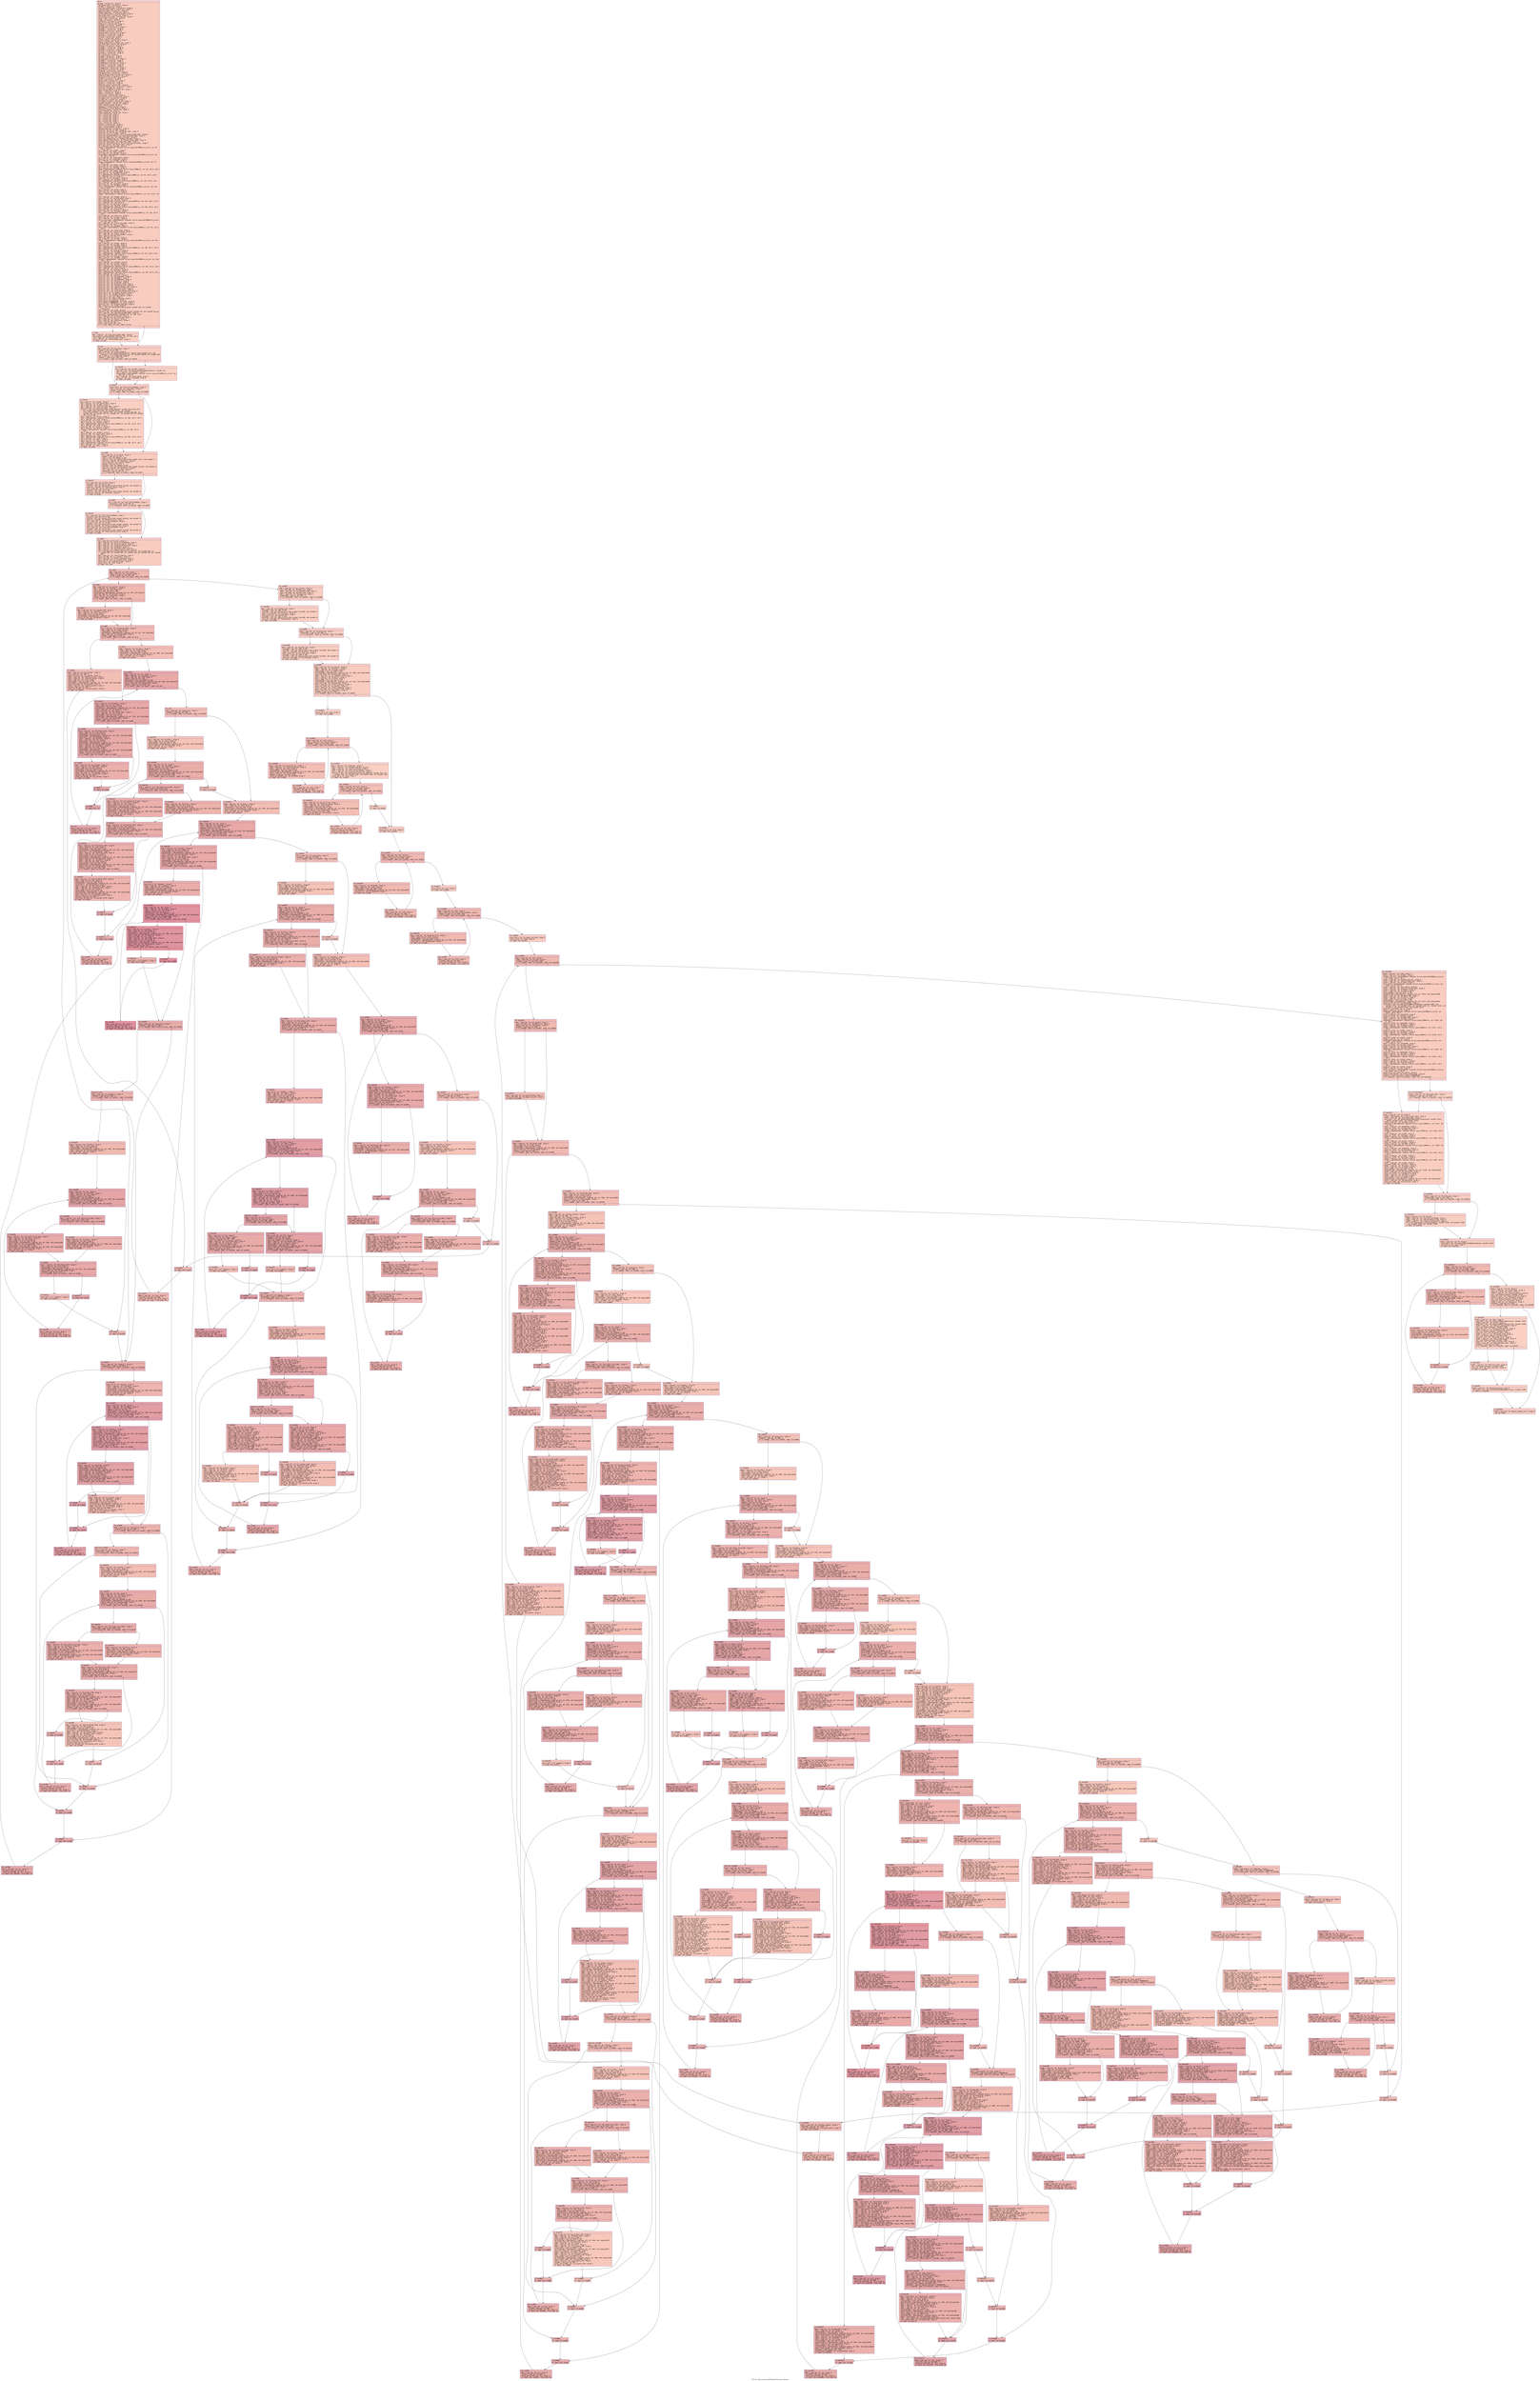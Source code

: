 digraph "CFG for 'hypre_BoomerAMGBuildFF1Interp' function" {
	label="CFG for 'hypre_BoomerAMGBuildFF1Interp' function";

	Node0x55e5f235b520 [shape=record,color="#3d50c3ff", style=filled, fillcolor="#f08b6e70" fontname="Courier",label="{entry:\l|  %A.addr = alloca ptr, align 8\l  %CF_marker.addr = alloca ptr, align 8\l  %S.addr = alloca ptr, align 8\l  %num_cpts_global.addr = alloca ptr, align 8\l  %num_functions.addr = alloca i32, align 4\l  %dof_func.addr = alloca ptr, align 8\l  %debug_flag.addr = alloca i32, align 4\l  %trunc_factor.addr = alloca double, align 8\l  %max_elmts.addr = alloca i32, align 4\l  %col_offd_S_to_A.addr = alloca ptr, align 8\l  %P_ptr.addr = alloca ptr, align 8\l  %comm = alloca ptr, align 8\l  %comm_pkg = alloca ptr, align 8\l  %my_id = alloca i32, align 4\l  %num_procs = alloca i32, align 4\l  %A_diag = alloca ptr, align 8\l  %A_diag_data = alloca ptr, align 8\l  %A_diag_i = alloca ptr, align 8\l  %A_diag_j = alloca ptr, align 8\l  %A_offd = alloca ptr, align 8\l  %A_offd_data = alloca ptr, align 8\l  %A_offd_i = alloca ptr, align 8\l  %A_offd_j = alloca ptr, align 8\l  %n_fine = alloca i32, align 4\l  %col_1 = alloca i32, align 4\l  %local_numrows = alloca i32, align 4\l  %col_n = alloca i32, align 4\l  %total_global_cpts = alloca i32, align 4\l  %my_first_cpt = alloca i32, align 4\l  %S_diag = alloca ptr, align 8\l  %S_diag_i = alloca ptr, align 8\l  %S_diag_j = alloca ptr, align 8\l  %S_offd = alloca ptr, align 8\l  %S_offd_i = alloca ptr, align 8\l  %S_offd_j = alloca ptr, align 8\l  %P = alloca ptr, align 8\l  %P_diag = alloca ptr, align 8\l  %P_offd = alloca ptr, align 8\l  %P_diag_data = alloca ptr, align 8\l  %P_diag_i = alloca ptr, align 8\l  %P_diag_j = alloca ptr, align 8\l  %P_offd_data = alloca ptr, align 8\l  %P_offd_i = alloca ptr, align 8\l  %P_offd_j = alloca ptr, align 8\l  %P_diag_size = alloca i32, align 4\l  %P_offd_size = alloca i32, align 4\l  %P_marker = alloca ptr, align 8\l  %P_marker_offd = alloca ptr, align 8\l  %CF_marker_offd = alloca ptr, align 8\l  %tmp_CF_marker_offd = alloca ptr, align 8\l  %dof_func_offd = alloca ptr, align 8\l  %common_c = alloca i32, align 4\l  %A_ext = alloca ptr, align 8\l  %A_ext_data = alloca ptr, align 8\l  %A_ext_i = alloca ptr, align 8\l  %A_ext_j = alloca ptr, align 8\l  %fine_to_coarse = alloca ptr, align 8\l  %fine_to_coarse_offd = alloca ptr, align 8\l  %loc_col = alloca i32, align 4\l  %full_off_procNodes = alloca i32, align 4\l  %Sop = alloca ptr, align 8\l  %Sop_i = alloca ptr, align 8\l  %Sop_j = alloca ptr, align 8\l  %jj_counter = alloca i32, align 4\l  %jj_counter_offd = alloca i32, align 4\l  %jj_begin_row = alloca i32, align 4\l  %jj_end_row = alloca i32, align 4\l  %jj_begin_row_offd = alloca i32, align 4\l  %jj_end_row_offd = alloca i32, align 4\l  %coarse_counter = alloca i32, align 4\l  %sum = alloca double, align 8\l  %diagonal = alloca double, align 8\l  %distribute = alloca double, align 8\l  %strong_f_marker = alloca i32, align 4\l  %sgn = alloca i32, align 4\l  %start_indexing = alloca i32, align 4\l  %i13 = alloca i32, align 4\l  %i1 = alloca i32, align 4\l  %i2 = alloca i32, align 4\l  %jj = alloca i32, align 4\l  %kk = alloca i32, align 4\l  %k1 = alloca i32, align 4\l  %jj1 = alloca i32, align 4\l  %found_c = alloca i32, align 4\l  %zero = alloca double, align 8\l  %one = alloca double, align 8\l  %extend_comm_pkg = alloca ptr, align 8\l  store ptr %A, ptr %A.addr, align 8\l  store ptr %CF_marker, ptr %CF_marker.addr, align 8\l  store ptr %S, ptr %S.addr, align 8\l  store ptr %num_cpts_global, ptr %num_cpts_global.addr, align 8\l  store i32 %num_functions, ptr %num_functions.addr, align 4\l  store ptr %dof_func, ptr %dof_func.addr, align 8\l  store i32 %debug_flag, ptr %debug_flag.addr, align 4\l  store double %trunc_factor, ptr %trunc_factor.addr, align 8\l  store i32 %max_elmts, ptr %max_elmts.addr, align 4\l  store ptr %col_offd_S_to_A, ptr %col_offd_S_to_A.addr, align 8\l  store ptr %P_ptr, ptr %P_ptr.addr, align 8\l  %0 = load ptr, ptr %A.addr, align 8\l  %comm1 = getelementptr inbounds %struct.hypre_ParCSRMatrix_struct, ptr %0,\l... i32 0, i32 0\l  %1 = load ptr, ptr %comm1, align 8\l  store ptr %1, ptr %comm, align 8\l  %2 = load ptr, ptr %A.addr, align 8\l  %comm_pkg2 = getelementptr inbounds %struct.hypre_ParCSRMatrix_struct, ptr\l... %2, i32 0, i32 14\l  %3 = load ptr, ptr %comm_pkg2, align 8\l  store ptr %3, ptr %comm_pkg, align 8\l  %4 = load ptr, ptr %A.addr, align 8\l  %diag = getelementptr inbounds %struct.hypre_ParCSRMatrix_struct, ptr %4,\l... i32 0, i32 7\l  %5 = load ptr, ptr %diag, align 8\l  store ptr %5, ptr %A_diag, align 8\l  %6 = load ptr, ptr %A_diag, align 8\l  %data = getelementptr inbounds %struct.hypre_CSRMatrix, ptr %6, i32 0, i32 6\l  %7 = load ptr, ptr %data, align 8\l  store ptr %7, ptr %A_diag_data, align 8\l  %8 = load ptr, ptr %A_diag, align 8\l  %i = getelementptr inbounds %struct.hypre_CSRMatrix, ptr %8, i32 0, i32 0\l  %9 = load ptr, ptr %i, align 8\l  store ptr %9, ptr %A_diag_i, align 8\l  %10 = load ptr, ptr %A_diag, align 8\l  %j = getelementptr inbounds %struct.hypre_CSRMatrix, ptr %10, i32 0, i32 1\l  %11 = load ptr, ptr %j, align 8\l  store ptr %11, ptr %A_diag_j, align 8\l  %12 = load ptr, ptr %A.addr, align 8\l  %offd = getelementptr inbounds %struct.hypre_ParCSRMatrix_struct, ptr %12,\l... i32 0, i32 8\l  %13 = load ptr, ptr %offd, align 8\l  store ptr %13, ptr %A_offd, align 8\l  %14 = load ptr, ptr %A_offd, align 8\l  %data3 = getelementptr inbounds %struct.hypre_CSRMatrix, ptr %14, i32 0, i32\l... 6\l  %15 = load ptr, ptr %data3, align 8\l  store ptr %15, ptr %A_offd_data, align 8\l  %16 = load ptr, ptr %A_offd, align 8\l  %i4 = getelementptr inbounds %struct.hypre_CSRMatrix, ptr %16, i32 0, i32 0\l  %17 = load ptr, ptr %i4, align 8\l  store ptr %17, ptr %A_offd_i, align 8\l  %18 = load ptr, ptr %A_offd, align 8\l  %j5 = getelementptr inbounds %struct.hypre_CSRMatrix, ptr %18, i32 0, i32 1\l  %19 = load ptr, ptr %j5, align 8\l  store ptr %19, ptr %A_offd_j, align 8\l  %20 = load ptr, ptr %A_diag, align 8\l  %num_rows = getelementptr inbounds %struct.hypre_CSRMatrix, ptr %20, i32 0,\l... i32 2\l  %21 = load i32, ptr %num_rows, align 8\l  store i32 %21, ptr %n_fine, align 4\l  %22 = load ptr, ptr %A.addr, align 8\l  %first_row_index = getelementptr inbounds %struct.hypre_ParCSRMatrix_struct,\l... ptr %22, i32 0, i32 3\l  %23 = load i32, ptr %first_row_index, align 8\l  store i32 %23, ptr %col_1, align 4\l  %24 = load ptr, ptr %A_diag, align 8\l  %num_rows6 = getelementptr inbounds %struct.hypre_CSRMatrix, ptr %24, i32 0,\l... i32 2\l  %25 = load i32, ptr %num_rows6, align 8\l  store i32 %25, ptr %local_numrows, align 4\l  %26 = load i32, ptr %col_1, align 4\l  %27 = load i32, ptr %local_numrows, align 4\l  %add = add nsw i32 %26, %27\l  store i32 %add, ptr %col_n, align 4\l  %28 = load ptr, ptr %S.addr, align 8\l  %diag7 = getelementptr inbounds %struct.hypre_ParCSRMatrix_struct, ptr %28,\l... i32 0, i32 7\l  %29 = load ptr, ptr %diag7, align 8\l  store ptr %29, ptr %S_diag, align 8\l  %30 = load ptr, ptr %S_diag, align 8\l  %i8 = getelementptr inbounds %struct.hypre_CSRMatrix, ptr %30, i32 0, i32 0\l  %31 = load ptr, ptr %i8, align 8\l  store ptr %31, ptr %S_diag_i, align 8\l  %32 = load ptr, ptr %S_diag, align 8\l  %j9 = getelementptr inbounds %struct.hypre_CSRMatrix, ptr %32, i32 0, i32 1\l  %33 = load ptr, ptr %j9, align 8\l  store ptr %33, ptr %S_diag_j, align 8\l  %34 = load ptr, ptr %S.addr, align 8\l  %offd10 = getelementptr inbounds %struct.hypre_ParCSRMatrix_struct, ptr %34,\l... i32 0, i32 8\l  %35 = load ptr, ptr %offd10, align 8\l  store ptr %35, ptr %S_offd, align 8\l  %36 = load ptr, ptr %S_offd, align 8\l  %i11 = getelementptr inbounds %struct.hypre_CSRMatrix, ptr %36, i32 0, i32 0\l  %37 = load ptr, ptr %i11, align 8\l  store ptr %37, ptr %S_offd_i, align 8\l  %38 = load ptr, ptr %S_offd, align 8\l  %j12 = getelementptr inbounds %struct.hypre_CSRMatrix, ptr %38, i32 0, i32 1\l  %39 = load ptr, ptr %j12, align 8\l  store ptr %39, ptr %S_offd_j, align 8\l  store ptr null, ptr %P_diag_data, align 8\l  store ptr null, ptr %P_diag_j, align 8\l  store ptr null, ptr %P_offd_data, align 8\l  store ptr null, ptr %P_offd_j, align 8\l  store ptr null, ptr %P_marker, align 8\l  store ptr null, ptr %P_marker_offd, align 8\l  store ptr null, ptr %CF_marker_offd, align 8\l  store ptr null, ptr %tmp_CF_marker_offd, align 8\l  store ptr null, ptr %dof_func_offd, align 8\l  store ptr null, ptr %fine_to_coarse, align 8\l  store ptr null, ptr %fine_to_coarse_offd, align 8\l  store i32 0, ptr %jj_begin_row_offd, align 4\l  store i32 0, ptr %jj_end_row_offd, align 4\l  store i32 -2, ptr %strong_f_marker, align 4\l  store i32 1, ptr %sgn, align 4\l  store i32 0, ptr %start_indexing, align 4\l  store i32 0, ptr %found_c, align 4\l  store double 0.000000e+00, ptr %zero, align 8\l  store double 1.000000e+00, ptr %one, align 8\l  store ptr null, ptr %extend_comm_pkg, align 8\l  %40 = load ptr, ptr %comm, align 8\l  %call = call i32 @hypre_MPI_Comm_size(ptr noundef %40, ptr noundef\l... %num_procs)\l  %41 = load ptr, ptr %comm, align 8\l  %call14 = call i32 @hypre_MPI_Comm_rank(ptr noundef %41, ptr noundef %my_id)\l  %42 = load ptr, ptr %num_cpts_global.addr, align 8\l  %arrayidx = getelementptr inbounds i32, ptr %42, i64 0\l  %43 = load i32, ptr %arrayidx, align 4\l  store i32 %43, ptr %my_first_cpt, align 4\l  %44 = load i32, ptr %my_id, align 4\l  %45 = load i32, ptr %num_procs, align 4\l  %sub = sub nsw i32 %45, 1\l  %cmp = icmp eq i32 %44, %sub\l  br i1 %cmp, label %if.then, label %if.end\l|{<s0>T|<s1>F}}"];
	Node0x55e5f235b520:s0 -> Node0x55e5f238a0a0[tooltip="entry -> if.then\nProbability 50.00%" ];
	Node0x55e5f235b520:s1 -> Node0x55e5f238a110[tooltip="entry -> if.end\nProbability 50.00%" ];
	Node0x55e5f238a0a0 [shape=record,color="#3d50c3ff", style=filled, fillcolor="#f3947570" fontname="Courier",label="{if.then:\l|  %46 = load ptr, ptr %num_cpts_global.addr, align 8\l  %arrayidx15 = getelementptr inbounds i32, ptr %46, i64 1\l  %47 = load i32, ptr %arrayidx15, align 4\l  store i32 %47, ptr %total_global_cpts, align 4\l  br label %if.end\l}"];
	Node0x55e5f238a0a0 -> Node0x55e5f238a110[tooltip="if.then -> if.end\nProbability 100.00%" ];
	Node0x55e5f238a110 [shape=record,color="#3d50c3ff", style=filled, fillcolor="#f08b6e70" fontname="Courier",label="{if.end:\l|  %48 = load i32, ptr %num_procs, align 4\l  %sub16 = sub nsw i32 %48, 1\l  %49 = load ptr, ptr %comm, align 8\l  %call17 = call i32 @hypre_MPI_Bcast(ptr noundef %total_global_cpts, i32\l... noundef 1, ptr noundef @ompi_mpi_int, i32 noundef %sub16, ptr noundef %49)\l  %50 = load ptr, ptr %comm_pkg, align 8\l  %tobool = icmp ne ptr %50, null\l  br i1 %tobool, label %if.end21, label %if.then18\l|{<s0>T|<s1>F}}"];
	Node0x55e5f238a110:s0 -> Node0x55e5f238b190[tooltip="if.end -> if.end21\nProbability 62.50%" ];
	Node0x55e5f238a110:s1 -> Node0x55e5f238b1e0[tooltip="if.end -> if.then18\nProbability 37.50%" ];
	Node0x55e5f238b1e0 [shape=record,color="#3d50c3ff", style=filled, fillcolor="#f4987a70" fontname="Courier",label="{if.then18:\l|  %51 = load ptr, ptr %A.addr, align 8\l  %call19 = call i32 @hypre_MatvecCommPkgCreate(ptr noundef %51)\l  %52 = load ptr, ptr %A.addr, align 8\l  %comm_pkg20 = getelementptr inbounds %struct.hypre_ParCSRMatrix_struct, ptr\l... %52, i32 0, i32 14\l  %53 = load ptr, ptr %comm_pkg20, align 8\l  store ptr %53, ptr %comm_pkg, align 8\l  br label %if.end21\l}"];
	Node0x55e5f238b1e0 -> Node0x55e5f238b190[tooltip="if.then18 -> if.end21\nProbability 100.00%" ];
	Node0x55e5f238b190 [shape=record,color="#3d50c3ff", style=filled, fillcolor="#f08b6e70" fontname="Courier",label="{if.end21:\l|  store i32 0, ptr %full_off_procNodes, align 4\l  %54 = load i32, ptr %num_procs, align 4\l  %cmp22 = icmp sgt i32 %54, 1\l  br i1 %cmp22, label %if.then23, label %if.end30\l|{<s0>T|<s1>F}}"];
	Node0x55e5f238b190:s0 -> Node0x55e5f238b9a0[tooltip="if.end21 -> if.then23\nProbability 50.00%" ];
	Node0x55e5f238b190:s1 -> Node0x55e5f238b9f0[tooltip="if.end21 -> if.end30\nProbability 50.00%" ];
	Node0x55e5f238b9a0 [shape=record,color="#3d50c3ff", style=filled, fillcolor="#f3947570" fontname="Courier",label="{if.then23:\l|  %55 = load ptr, ptr %A.addr, align 8\l  %56 = load ptr, ptr %CF_marker.addr, align 8\l  %57 = load ptr, ptr %S.addr, align 8\l  %58 = load i32, ptr %num_functions.addr, align 4\l  %59 = load ptr, ptr %dof_func.addr, align 8\l  %call24 = call i32 @hypre_exchange_interp_data(ptr noundef %CF_marker_offd,\l... ptr noundef %dof_func_offd, ptr noundef %A_ext, ptr noundef\l... %full_off_procNodes, ptr noundef %Sop, ptr noundef %extend_comm_pkg, ptr\l... noundef %55, ptr noundef %56, ptr noundef %57, i32 noundef %58, ptr noundef\l... %59, i32 noundef 1)\l  %60 = load ptr, ptr %A_ext, align 8\l  %i25 = getelementptr inbounds %struct.hypre_CSRMatrix, ptr %60, i32 0, i32 0\l  %61 = load ptr, ptr %i25, align 8\l  store ptr %61, ptr %A_ext_i, align 8\l  %62 = load ptr, ptr %A_ext, align 8\l  %j26 = getelementptr inbounds %struct.hypre_CSRMatrix, ptr %62, i32 0, i32 1\l  %63 = load ptr, ptr %j26, align 8\l  store ptr %63, ptr %A_ext_j, align 8\l  %64 = load ptr, ptr %A_ext, align 8\l  %data27 = getelementptr inbounds %struct.hypre_CSRMatrix, ptr %64, i32 0,\l... i32 6\l  %65 = load ptr, ptr %data27, align 8\l  store ptr %65, ptr %A_ext_data, align 8\l  %66 = load ptr, ptr %Sop, align 8\l  %i28 = getelementptr inbounds %struct.hypre_CSRMatrix, ptr %66, i32 0, i32 0\l  %67 = load ptr, ptr %i28, align 8\l  store ptr %67, ptr %Sop_i, align 8\l  %68 = load ptr, ptr %Sop, align 8\l  %j29 = getelementptr inbounds %struct.hypre_CSRMatrix, ptr %68, i32 0, i32 1\l  %69 = load ptr, ptr %j29, align 8\l  store ptr %69, ptr %Sop_j, align 8\l  br label %if.end30\l}"];
	Node0x55e5f238b9a0 -> Node0x55e5f238b9f0[tooltip="if.then23 -> if.end30\nProbability 100.00%" ];
	Node0x55e5f238b9f0 [shape=record,color="#3d50c3ff", style=filled, fillcolor="#f08b6e70" fontname="Courier",label="{if.end30:\l|  %70 = load i32, ptr %n_fine, align 4\l  %add31 = add nsw i32 %70, 1\l  %conv = sext i32 %add31 to i64\l  %call32 = call ptr @hypre_CAlloc(i64 noundef %conv, i64 noundef 4)\l  store ptr %call32, ptr %P_diag_i, align 8\l  %71 = load i32, ptr %n_fine, align 4\l  %add33 = add nsw i32 %71, 1\l  %conv34 = sext i32 %add33 to i64\l  %call35 = call ptr @hypre_CAlloc(i64 noundef %conv34, i64 noundef 4)\l  store ptr %call35, ptr %P_offd_i, align 8\l  %72 = load i32, ptr %n_fine, align 4\l  %tobool36 = icmp ne i32 %72, 0\l  br i1 %tobool36, label %if.then37, label %if.end42\l|{<s0>T|<s1>F}}"];
	Node0x55e5f238b9f0:s0 -> Node0x55e5f238d5b0[tooltip="if.end30 -> if.then37\nProbability 62.50%" ];
	Node0x55e5f238b9f0:s1 -> Node0x55e5f238d600[tooltip="if.end30 -> if.end42\nProbability 37.50%" ];
	Node0x55e5f238d5b0 [shape=record,color="#3d50c3ff", style=filled, fillcolor="#f2907270" fontname="Courier",label="{if.then37:\l|  %73 = load i32, ptr %n_fine, align 4\l  %conv38 = sext i32 %73 to i64\l  %call39 = call ptr @hypre_CAlloc(i64 noundef %conv38, i64 noundef 4)\l  store ptr %call39, ptr %fine_to_coarse, align 8\l  %74 = load i32, ptr %n_fine, align 4\l  %conv40 = sext i32 %74 to i64\l  %call41 = call ptr @hypre_CAlloc(i64 noundef %conv40, i64 noundef 4)\l  store ptr %call41, ptr %P_marker, align 8\l  br label %if.end42\l}"];
	Node0x55e5f238d5b0 -> Node0x55e5f238d600[tooltip="if.then37 -> if.end42\nProbability 100.00%" ];
	Node0x55e5f238d600 [shape=record,color="#3d50c3ff", style=filled, fillcolor="#f08b6e70" fontname="Courier",label="{if.end42:\l|  %75 = load i32, ptr %full_off_procNodes, align 4\l  %tobool43 = icmp ne i32 %75, 0\l  br i1 %tobool43, label %if.then44, label %if.end51\l|{<s0>T|<s1>F}}"];
	Node0x55e5f238d600:s0 -> Node0x55e5f238dea0[tooltip="if.end42 -> if.then44\nProbability 62.50%" ];
	Node0x55e5f238d600:s1 -> Node0x55e5f238def0[tooltip="if.end42 -> if.end51\nProbability 37.50%" ];
	Node0x55e5f238dea0 [shape=record,color="#3d50c3ff", style=filled, fillcolor="#f2907270" fontname="Courier",label="{if.then44:\l|  %76 = load i32, ptr %full_off_procNodes, align 4\l  %conv45 = sext i32 %76 to i64\l  %call46 = call ptr @hypre_CAlloc(i64 noundef %conv45, i64 noundef 4)\l  store ptr %call46, ptr %P_marker_offd, align 8\l  %77 = load i32, ptr %full_off_procNodes, align 4\l  %conv47 = sext i32 %77 to i64\l  %call48 = call ptr @hypre_CAlloc(i64 noundef %conv47, i64 noundef 4)\l  store ptr %call48, ptr %fine_to_coarse_offd, align 8\l  %78 = load i32, ptr %full_off_procNodes, align 4\l  %conv49 = sext i32 %78 to i64\l  %call50 = call ptr @hypre_CAlloc(i64 noundef %conv49, i64 noundef 4)\l  store ptr %call50, ptr %tmp_CF_marker_offd, align 8\l  br label %if.end51\l}"];
	Node0x55e5f238dea0 -> Node0x55e5f238def0[tooltip="if.then44 -> if.end51\nProbability 100.00%" ];
	Node0x55e5f238def0 [shape=record,color="#3d50c3ff", style=filled, fillcolor="#f08b6e70" fontname="Courier",label="{if.end51:\l|  %79 = load i32, ptr %n_fine, align 4\l  %80 = load i32, ptr %full_off_procNodes, align 4\l  %81 = load ptr, ptr %fine_to_coarse, align 8\l  %82 = load ptr, ptr %fine_to_coarse_offd, align 8\l  %83 = load ptr, ptr %P_marker, align 8\l  %84 = load ptr, ptr %P_marker_offd, align 8\l  %85 = load ptr, ptr %tmp_CF_marker_offd, align 8\l  call void @hypre_initialize_vecs(i32 noundef %79, i32 noundef %80, ptr\l... noundef %81, ptr noundef %82, ptr noundef %83, ptr noundef %84, ptr noundef\l... %85)\l  %86 = load i32, ptr %start_indexing, align 4\l  store i32 %86, ptr %jj_counter, align 4\l  %87 = load i32, ptr %start_indexing, align 4\l  store i32 %87, ptr %jj_counter_offd, align 4\l  store i32 0, ptr %coarse_counter, align 4\l  store i32 0, ptr %i13, align 4\l  br label %for.cond\l}"];
	Node0x55e5f238def0 -> Node0x55e5f238f2f0[tooltip="if.end51 -> for.cond\nProbability 100.00%" ];
	Node0x55e5f238f2f0 [shape=record,color="#3d50c3ff", style=filled, fillcolor="#de614d70" fontname="Courier",label="{for.cond:\l|  %88 = load i32, ptr %i13, align 4\l  %89 = load i32, ptr %n_fine, align 4\l  %cmp52 = icmp slt i32 %88, %89\l  br i1 %cmp52, label %for.body, label %for.end479\l|{<s0>T|<s1>F}}"];
	Node0x55e5f238f2f0:s0 -> Node0x55e5f238f4b0[tooltip="for.cond -> for.body\nProbability 96.88%" ];
	Node0x55e5f238f2f0:s1 -> Node0x55e5f238f500[tooltip="for.cond -> for.end479\nProbability 3.12%" ];
	Node0x55e5f238f4b0 [shape=record,color="#3d50c3ff", style=filled, fillcolor="#de614d70" fontname="Courier",label="{for.body:\l|  %90 = load i32, ptr %jj_counter, align 4\l  %91 = load ptr, ptr %P_diag_i, align 8\l  %92 = load i32, ptr %i13, align 4\l  %idxprom = sext i32 %92 to i64\l  %arrayidx54 = getelementptr inbounds i32, ptr %91, i64 %idxprom\l  store i32 %90, ptr %arrayidx54, align 4\l  %93 = load i32, ptr %num_procs, align 4\l  %cmp55 = icmp sgt i32 %93, 1\l  br i1 %cmp55, label %if.then57, label %if.end60\l|{<s0>T|<s1>F}}"];
	Node0x55e5f238f4b0:s0 -> Node0x55e5f238fac0[tooltip="for.body -> if.then57\nProbability 50.00%" ];
	Node0x55e5f238f4b0:s1 -> Node0x55e5f238fb40[tooltip="for.body -> if.end60\nProbability 50.00%" ];
	Node0x55e5f238fac0 [shape=record,color="#3d50c3ff", style=filled, fillcolor="#e36c5570" fontname="Courier",label="{if.then57:\l|  %94 = load i32, ptr %jj_counter_offd, align 4\l  %95 = load ptr, ptr %P_offd_i, align 8\l  %96 = load i32, ptr %i13, align 4\l  %idxprom58 = sext i32 %96 to i64\l  %arrayidx59 = getelementptr inbounds i32, ptr %95, i64 %idxprom58\l  store i32 %94, ptr %arrayidx59, align 4\l  br label %if.end60\l}"];
	Node0x55e5f238fac0 -> Node0x55e5f238fb40[tooltip="if.then57 -> if.end60\nProbability 100.00%" ];
	Node0x55e5f238fb40 [shape=record,color="#3d50c3ff", style=filled, fillcolor="#de614d70" fontname="Courier",label="{if.end60:\l|  %97 = load ptr, ptr %CF_marker.addr, align 8\l  %98 = load i32, ptr %i13, align 4\l  %idxprom61 = sext i32 %98 to i64\l  %arrayidx62 = getelementptr inbounds i32, ptr %97, i64 %idxprom61\l  %99 = load i32, ptr %arrayidx62, align 4\l  %cmp63 = icmp sge i32 %99, 0\l  br i1 %cmp63, label %if.then65, label %if.else\l|{<s0>T|<s1>F}}"];
	Node0x55e5f238fb40:s0 -> Node0x55e5f238aa40[tooltip="if.end60 -> if.then65\nProbability 50.00%" ];
	Node0x55e5f238fb40:s1 -> Node0x55e5f238aac0[tooltip="if.end60 -> if.else\nProbability 50.00%" ];
	Node0x55e5f238aa40 [shape=record,color="#3d50c3ff", style=filled, fillcolor="#e36c5570" fontname="Courier",label="{if.then65:\l|  %100 = load i32, ptr %jj_counter, align 4\l  %inc = add nsw i32 %100, 1\l  store i32 %inc, ptr %jj_counter, align 4\l  %101 = load i32, ptr %coarse_counter, align 4\l  %102 = load ptr, ptr %fine_to_coarse, align 8\l  %103 = load i32, ptr %i13, align 4\l  %idxprom66 = sext i32 %103 to i64\l  %arrayidx67 = getelementptr inbounds i32, ptr %102, i64 %idxprom66\l  store i32 %101, ptr %arrayidx67, align 4\l  %104 = load i32, ptr %coarse_counter, align 4\l  %inc68 = add nsw i32 %104, 1\l  store i32 %inc68, ptr %coarse_counter, align 4\l  br label %if.end476\l}"];
	Node0x55e5f238aa40 -> Node0x55e5f23914e0[tooltip="if.then65 -> if.end476\nProbability 100.00%" ];
	Node0x55e5f238aac0 [shape=record,color="#3d50c3ff", style=filled, fillcolor="#e36c5570" fontname="Courier",label="{if.else:\l|  %105 = load ptr, ptr %S_diag_i, align 8\l  %106 = load i32, ptr %i13, align 4\l  %idxprom69 = sext i32 %106 to i64\l  %arrayidx70 = getelementptr inbounds i32, ptr %105, i64 %idxprom69\l  %107 = load i32, ptr %arrayidx70, align 4\l  store i32 %107, ptr %jj, align 4\l  br label %for.cond71\l}"];
	Node0x55e5f238aac0 -> Node0x55e5f2391960[tooltip="if.else -> for.cond71\nProbability 100.00%" ];
	Node0x55e5f2391960 [shape=record,color="#3d50c3ff", style=filled, fillcolor="#ca3b3770" fontname="Courier",label="{for.cond71:\l|  %108 = load i32, ptr %jj, align 4\l  %109 = load ptr, ptr %S_diag_i, align 8\l  %110 = load i32, ptr %i13, align 4\l  %add72 = add nsw i32 %110, 1\l  %idxprom73 = sext i32 %add72 to i64\l  %arrayidx74 = getelementptr inbounds i32, ptr %109, i64 %idxprom73\l  %111 = load i32, ptr %arrayidx74, align 4\l  %cmp75 = icmp slt i32 %108, %111\l  br i1 %cmp75, label %for.body77, label %for.end\l|{<s0>T|<s1>F}}"];
	Node0x55e5f2391960:s0 -> Node0x55e5f235f770[tooltip="for.cond71 -> for.body77\nProbability 96.88%" ];
	Node0x55e5f2391960:s1 -> Node0x55e5f235f7f0[tooltip="for.cond71 -> for.end\nProbability 3.12%" ];
	Node0x55e5f235f770 [shape=record,color="#3d50c3ff", style=filled, fillcolor="#ca3b3770" fontname="Courier",label="{for.body77:\l|  %112 = load ptr, ptr %S_diag_j, align 8\l  %113 = load i32, ptr %jj, align 4\l  %idxprom78 = sext i32 %113 to i64\l  %arrayidx79 = getelementptr inbounds i32, ptr %112, i64 %idxprom78\l  %114 = load i32, ptr %arrayidx79, align 4\l  store i32 %114, ptr %i1, align 4\l  %115 = load ptr, ptr %CF_marker.addr, align 8\l  %116 = load i32, ptr %i1, align 4\l  %idxprom80 = sext i32 %116 to i64\l  %arrayidx81 = getelementptr inbounds i32, ptr %115, i64 %idxprom80\l  %117 = load i32, ptr %arrayidx81, align 4\l  %cmp82 = icmp sgt i32 %117, 0\l  br i1 %cmp82, label %if.then84, label %if.end98\l|{<s0>T|<s1>F}}"];
	Node0x55e5f235f770:s0 -> Node0x55e5f2360040[tooltip="for.body77 -> if.then84\nProbability 62.50%" ];
	Node0x55e5f235f770:s1 -> Node0x55e5f23600c0[tooltip="for.body77 -> if.end98\nProbability 37.50%" ];
	Node0x55e5f2360040 [shape=record,color="#3d50c3ff", style=filled, fillcolor="#cc403a70" fontname="Courier",label="{if.then84:\l|  %118 = load ptr, ptr %CF_marker.addr, align 8\l  %119 = load i32, ptr %i1, align 4\l  %idxprom85 = sext i32 %119 to i64\l  %arrayidx86 = getelementptr inbounds i32, ptr %118, i64 %idxprom85\l  store i32 2, ptr %arrayidx86, align 4\l  %120 = load ptr, ptr %P_marker, align 8\l  %121 = load i32, ptr %i1, align 4\l  %idxprom87 = sext i32 %121 to i64\l  %arrayidx88 = getelementptr inbounds i32, ptr %120, i64 %idxprom87\l  %122 = load i32, ptr %arrayidx88, align 4\l  %123 = load ptr, ptr %P_diag_i, align 8\l  %124 = load i32, ptr %i13, align 4\l  %idxprom89 = sext i32 %124 to i64\l  %arrayidx90 = getelementptr inbounds i32, ptr %123, i64 %idxprom89\l  %125 = load i32, ptr %arrayidx90, align 4\l  %cmp91 = icmp slt i32 %122, %125\l  br i1 %cmp91, label %if.then93, label %if.end97\l|{<s0>T|<s1>F}}"];
	Node0x55e5f2360040:s0 -> Node0x55e5f2393f40[tooltip="if.then84 -> if.then93\nProbability 50.00%" ];
	Node0x55e5f2360040:s1 -> Node0x55e5f2393fc0[tooltip="if.then84 -> if.end97\nProbability 50.00%" ];
	Node0x55e5f2393f40 [shape=record,color="#3d50c3ff", style=filled, fillcolor="#d24b4070" fontname="Courier",label="{if.then93:\l|  %126 = load i32, ptr %jj_counter, align 4\l  %127 = load ptr, ptr %P_marker, align 8\l  %128 = load i32, ptr %i1, align 4\l  %idxprom94 = sext i32 %128 to i64\l  %arrayidx95 = getelementptr inbounds i32, ptr %127, i64 %idxprom94\l  store i32 %126, ptr %arrayidx95, align 4\l  %129 = load i32, ptr %jj_counter, align 4\l  %inc96 = add nsw i32 %129, 1\l  store i32 %inc96, ptr %jj_counter, align 4\l  br label %if.end97\l}"];
	Node0x55e5f2393f40 -> Node0x55e5f2393fc0[tooltip="if.then93 -> if.end97\nProbability 100.00%" ];
	Node0x55e5f2393fc0 [shape=record,color="#3d50c3ff", style=filled, fillcolor="#cc403a70" fontname="Courier",label="{if.end97:\l|  br label %if.end98\l}"];
	Node0x55e5f2393fc0 -> Node0x55e5f23600c0[tooltip="if.end97 -> if.end98\nProbability 100.00%" ];
	Node0x55e5f23600c0 [shape=record,color="#3d50c3ff", style=filled, fillcolor="#ca3b3770" fontname="Courier",label="{if.end98:\l|  br label %for.inc\l}"];
	Node0x55e5f23600c0 -> Node0x55e5f2394730[tooltip="if.end98 -> for.inc\nProbability 100.00%" ];
	Node0x55e5f2394730 [shape=record,color="#3d50c3ff", style=filled, fillcolor="#ca3b3770" fontname="Courier",label="{for.inc:\l|  %130 = load i32, ptr %jj, align 4\l  %inc99 = add nsw i32 %130, 1\l  store i32 %inc99, ptr %jj, align 4\l  br label %for.cond71, !llvm.loop !6\l}"];
	Node0x55e5f2394730 -> Node0x55e5f2391960[tooltip="for.inc -> for.cond71\nProbability 100.00%" ];
	Node0x55e5f235f7f0 [shape=record,color="#3d50c3ff", style=filled, fillcolor="#e36c5570" fontname="Courier",label="{for.end:\l|  %131 = load i32, ptr %num_procs, align 4\l  %cmp100 = icmp sgt i32 %131, 1\l  br i1 %cmp100, label %if.then102, label %if.end146\l|{<s0>T|<s1>F}}"];
	Node0x55e5f235f7f0:s0 -> Node0x55e5f2394c90[tooltip="for.end -> if.then102\nProbability 50.00%" ];
	Node0x55e5f235f7f0:s1 -> Node0x55e5f2394d10[tooltip="for.end -> if.end146\nProbability 50.00%" ];
	Node0x55e5f2394c90 [shape=record,color="#3d50c3ff", style=filled, fillcolor="#e8765c70" fontname="Courier",label="{if.then102:\l|  %132 = load ptr, ptr %S_offd_i, align 8\l  %133 = load i32, ptr %i13, align 4\l  %idxprom103 = sext i32 %133 to i64\l  %arrayidx104 = getelementptr inbounds i32, ptr %132, i64 %idxprom103\l  %134 = load i32, ptr %arrayidx104, align 4\l  store i32 %134, ptr %jj, align 4\l  br label %for.cond105\l}"];
	Node0x55e5f2394c90 -> Node0x55e5f23951d0[tooltip="if.then102 -> for.cond105\nProbability 100.00%" ];
	Node0x55e5f23951d0 [shape=record,color="#3d50c3ff", style=filled, fillcolor="#d0473d70" fontname="Courier",label="{for.cond105:\l|  %135 = load i32, ptr %jj, align 4\l  %136 = load ptr, ptr %S_offd_i, align 8\l  %137 = load i32, ptr %i13, align 4\l  %add106 = add nsw i32 %137, 1\l  %idxprom107 = sext i32 %add106 to i64\l  %arrayidx108 = getelementptr inbounds i32, ptr %136, i64 %idxprom107\l  %138 = load i32, ptr %arrayidx108, align 4\l  %cmp109 = icmp slt i32 %135, %138\l  br i1 %cmp109, label %for.body111, label %for.end145\l|{<s0>T|<s1>F}}"];
	Node0x55e5f23951d0:s0 -> Node0x55e5f2395790[tooltip="for.cond105 -> for.body111\nProbability 96.88%" ];
	Node0x55e5f23951d0:s1 -> Node0x55e5f2395810[tooltip="for.cond105 -> for.end145\nProbability 3.12%" ];
	Node0x55e5f2395790 [shape=record,color="#3d50c3ff", style=filled, fillcolor="#d0473d70" fontname="Courier",label="{for.body111:\l|  %139 = load ptr, ptr %col_offd_S_to_A.addr, align 8\l  %tobool112 = icmp ne ptr %139, null\l  br i1 %tobool112, label %if.then113, label %if.else118\l|{<s0>T|<s1>F}}"];
	Node0x55e5f2395790:s0 -> Node0x55e5f2395ab0[tooltip="for.body111 -> if.then113\nProbability 62.50%" ];
	Node0x55e5f2395790:s1 -> Node0x55e5f2395b00[tooltip="for.body111 -> if.else118\nProbability 37.50%" ];
	Node0x55e5f2395ab0 [shape=record,color="#3d50c3ff", style=filled, fillcolor="#d24b4070" fontname="Courier",label="{if.then113:\l|  %140 = load ptr, ptr %col_offd_S_to_A.addr, align 8\l  %141 = load ptr, ptr %S_offd_j, align 8\l  %142 = load i32, ptr %jj, align 4\l  %idxprom114 = sext i32 %142 to i64\l  %arrayidx115 = getelementptr inbounds i32, ptr %141, i64 %idxprom114\l  %143 = load i32, ptr %arrayidx115, align 4\l  %idxprom116 = sext i32 %143 to i64\l  %arrayidx117 = getelementptr inbounds i32, ptr %140, i64 %idxprom116\l  %144 = load i32, ptr %arrayidx117, align 4\l  store i32 %144, ptr %i1, align 4\l  br label %if.end121\l}"];
	Node0x55e5f2395ab0 -> Node0x55e5f2396230[tooltip="if.then113 -> if.end121\nProbability 100.00%" ];
	Node0x55e5f2395b00 [shape=record,color="#3d50c3ff", style=filled, fillcolor="#d6524470" fontname="Courier",label="{if.else118:\l|  %145 = load ptr, ptr %S_offd_j, align 8\l  %146 = load i32, ptr %jj, align 4\l  %idxprom119 = sext i32 %146 to i64\l  %arrayidx120 = getelementptr inbounds i32, ptr %145, i64 %idxprom119\l  %147 = load i32, ptr %arrayidx120, align 4\l  store i32 %147, ptr %i1, align 4\l  br label %if.end121\l}"];
	Node0x55e5f2395b00 -> Node0x55e5f2396230[tooltip="if.else118 -> if.end121\nProbability 100.00%" ];
	Node0x55e5f2396230 [shape=record,color="#3d50c3ff", style=filled, fillcolor="#d0473d70" fontname="Courier",label="{if.end121:\l|  %148 = load ptr, ptr %CF_marker_offd, align 8\l  %149 = load i32, ptr %i1, align 4\l  %idxprom122 = sext i32 %149 to i64\l  %arrayidx123 = getelementptr inbounds i32, ptr %148, i64 %idxprom122\l  %150 = load i32, ptr %arrayidx123, align 4\l  %cmp124 = icmp sgt i32 %150, 0\l  br i1 %cmp124, label %if.then126, label %if.end142\l|{<s0>T|<s1>F}}"];
	Node0x55e5f2396230:s0 -> Node0x55e5f2396ac0[tooltip="if.end121 -> if.then126\nProbability 62.50%" ];
	Node0x55e5f2396230:s1 -> Node0x55e5f2396b40[tooltip="if.end121 -> if.end142\nProbability 37.50%" ];
	Node0x55e5f2396ac0 [shape=record,color="#3d50c3ff", style=filled, fillcolor="#d24b4070" fontname="Courier",label="{if.then126:\l|  %151 = load ptr, ptr %CF_marker_offd, align 8\l  %152 = load i32, ptr %i1, align 4\l  %idxprom127 = sext i32 %152 to i64\l  %arrayidx128 = getelementptr inbounds i32, ptr %151, i64 %idxprom127\l  store i32 2, ptr %arrayidx128, align 4\l  %153 = load ptr, ptr %P_marker_offd, align 8\l  %154 = load i32, ptr %i1, align 4\l  %idxprom129 = sext i32 %154 to i64\l  %arrayidx130 = getelementptr inbounds i32, ptr %153, i64 %idxprom129\l  %155 = load i32, ptr %arrayidx130, align 4\l  %156 = load ptr, ptr %P_offd_i, align 8\l  %157 = load i32, ptr %i13, align 4\l  %idxprom131 = sext i32 %157 to i64\l  %arrayidx132 = getelementptr inbounds i32, ptr %156, i64 %idxprom131\l  %158 = load i32, ptr %arrayidx132, align 4\l  %cmp133 = icmp slt i32 %155, %158\l  br i1 %cmp133, label %if.then135, label %if.end141\l|{<s0>T|<s1>F}}"];
	Node0x55e5f2396ac0:s0 -> Node0x55e5f2397610[tooltip="if.then126 -> if.then135\nProbability 50.00%" ];
	Node0x55e5f2396ac0:s1 -> Node0x55e5f2397690[tooltip="if.then126 -> if.end141\nProbability 50.00%" ];
	Node0x55e5f2397610 [shape=record,color="#3d50c3ff", style=filled, fillcolor="#d8564670" fontname="Courier",label="{if.then135:\l|  %159 = load ptr, ptr %tmp_CF_marker_offd, align 8\l  %160 = load i32, ptr %i1, align 4\l  %idxprom136 = sext i32 %160 to i64\l  %arrayidx137 = getelementptr inbounds i32, ptr %159, i64 %idxprom136\l  store i32 1, ptr %arrayidx137, align 4\l  %161 = load i32, ptr %jj_counter_offd, align 4\l  %162 = load ptr, ptr %P_marker_offd, align 8\l  %163 = load i32, ptr %i1, align 4\l  %idxprom138 = sext i32 %163 to i64\l  %arrayidx139 = getelementptr inbounds i32, ptr %162, i64 %idxprom138\l  store i32 %161, ptr %arrayidx139, align 4\l  %164 = load i32, ptr %jj_counter_offd, align 4\l  %inc140 = add nsw i32 %164, 1\l  store i32 %inc140, ptr %jj_counter_offd, align 4\l  br label %if.end141\l}"];
	Node0x55e5f2397610 -> Node0x55e5f2397690[tooltip="if.then135 -> if.end141\nProbability 100.00%" ];
	Node0x55e5f2397690 [shape=record,color="#3d50c3ff", style=filled, fillcolor="#d24b4070" fontname="Courier",label="{if.end141:\l|  br label %if.end142\l}"];
	Node0x55e5f2397690 -> Node0x55e5f2396b40[tooltip="if.end141 -> if.end142\nProbability 100.00%" ];
	Node0x55e5f2396b40 [shape=record,color="#3d50c3ff", style=filled, fillcolor="#d0473d70" fontname="Courier",label="{if.end142:\l|  br label %for.inc143\l}"];
	Node0x55e5f2396b40 -> Node0x55e5f2398140[tooltip="if.end142 -> for.inc143\nProbability 100.00%" ];
	Node0x55e5f2398140 [shape=record,color="#3d50c3ff", style=filled, fillcolor="#d0473d70" fontname="Courier",label="{for.inc143:\l|  %165 = load i32, ptr %jj, align 4\l  %inc144 = add nsw i32 %165, 1\l  store i32 %inc144, ptr %jj, align 4\l  br label %for.cond105, !llvm.loop !8\l}"];
	Node0x55e5f2398140 -> Node0x55e5f23951d0[tooltip="for.inc143 -> for.cond105\nProbability 100.00%" ];
	Node0x55e5f2395810 [shape=record,color="#3d50c3ff", style=filled, fillcolor="#e8765c70" fontname="Courier",label="{for.end145:\l|  br label %if.end146\l}"];
	Node0x55e5f2395810 -> Node0x55e5f2394d10[tooltip="for.end145 -> if.end146\nProbability 100.00%" ];
	Node0x55e5f2394d10 [shape=record,color="#3d50c3ff", style=filled, fillcolor="#e36c5570" fontname="Courier",label="{if.end146:\l|  %166 = load ptr, ptr %S_diag_i, align 8\l  %167 = load i32, ptr %i13, align 4\l  %idxprom147 = sext i32 %167 to i64\l  %arrayidx148 = getelementptr inbounds i32, ptr %166, i64 %idxprom147\l  %168 = load i32, ptr %arrayidx148, align 4\l  store i32 %168, ptr %jj, align 4\l  br label %for.cond149\l}"];
	Node0x55e5f2394d10 -> Node0x55e5f2398990[tooltip="if.end146 -> for.cond149\nProbability 100.00%" ];
	Node0x55e5f2398990 [shape=record,color="#3d50c3ff", style=filled, fillcolor="#ca3b3770" fontname="Courier",label="{for.cond149:\l|  %169 = load i32, ptr %jj, align 4\l  %170 = load ptr, ptr %S_diag_i, align 8\l  %171 = load i32, ptr %i13, align 4\l  %add150 = add nsw i32 %171, 1\l  %idxprom151 = sext i32 %add150 to i64\l  %arrayidx152 = getelementptr inbounds i32, ptr %170, i64 %idxprom151\l  %172 = load i32, ptr %arrayidx152, align 4\l  %cmp153 = icmp slt i32 %169, %172\l  br i1 %cmp153, label %for.body155, label %for.end301\l|{<s0>T|<s1>F}}"];
	Node0x55e5f2398990:s0 -> Node0x55e5f2398f50[tooltip="for.cond149 -> for.body155\nProbability 96.88%" ];
	Node0x55e5f2398990:s1 -> Node0x55e5f2398fd0[tooltip="for.cond149 -> for.end301\nProbability 3.12%" ];
	Node0x55e5f2398f50 [shape=record,color="#3d50c3ff", style=filled, fillcolor="#ca3b3770" fontname="Courier",label="{for.body155:\l|  %173 = load ptr, ptr %S_diag_j, align 8\l  %174 = load i32, ptr %jj, align 4\l  %idxprom156 = sext i32 %174 to i64\l  %arrayidx157 = getelementptr inbounds i32, ptr %173, i64 %idxprom156\l  %175 = load i32, ptr %arrayidx157, align 4\l  store i32 %175, ptr %i1, align 4\l  %176 = load ptr, ptr %CF_marker.addr, align 8\l  %177 = load i32, ptr %i1, align 4\l  %idxprom158 = sext i32 %177 to i64\l  %arrayidx159 = getelementptr inbounds i32, ptr %176, i64 %idxprom158\l  %178 = load i32, ptr %arrayidx159, align 4\l  %cmp160 = icmp slt i32 %178, 0\l  br i1 %cmp160, label %if.then162, label %if.end298\l|{<s0>T|<s1>F}}"];
	Node0x55e5f2398f50:s0 -> Node0x55e5f2399830[tooltip="for.body155 -> if.then162\nProbability 37.50%" ];
	Node0x55e5f2398f50:s1 -> Node0x55e5f23998b0[tooltip="for.body155 -> if.end298\nProbability 62.50%" ];
	Node0x55e5f2399830 [shape=record,color="#3d50c3ff", style=filled, fillcolor="#d0473d70" fontname="Courier",label="{if.then162:\l|  store i32 0, ptr %common_c, align 4\l  %179 = load ptr, ptr %S_diag_i, align 8\l  %180 = load i32, ptr %i1, align 4\l  %idxprom163 = sext i32 %180 to i64\l  %arrayidx164 = getelementptr inbounds i32, ptr %179, i64 %idxprom163\l  %181 = load i32, ptr %arrayidx164, align 4\l  store i32 %181, ptr %kk, align 4\l  br label %for.cond165\l}"];
	Node0x55e5f2399830 -> Node0x55e5f2399e10[tooltip="if.then162 -> for.cond165\nProbability 100.00%" ];
	Node0x55e5f2399e10 [shape=record,color="#b70d28ff", style=filled, fillcolor="#b70d2870" fontname="Courier",label="{for.cond165:\l|  %182 = load i32, ptr %kk, align 4\l  %183 = load ptr, ptr %S_diag_i, align 8\l  %184 = load i32, ptr %i1, align 4\l  %add166 = add nsw i32 %184, 1\l  %idxprom167 = sext i32 %add166 to i64\l  %arrayidx168 = getelementptr inbounds i32, ptr %183, i64 %idxprom167\l  %185 = load i32, ptr %arrayidx168, align 4\l  %cmp169 = icmp slt i32 %182, %185\l  br i1 %cmp169, label %for.body171, label %for.end182\l|{<s0>T|<s1>F}}"];
	Node0x55e5f2399e10:s0 -> Node0x55e5f239a3d0[tooltip="for.cond165 -> for.body171\nProbability 96.88%" ];
	Node0x55e5f2399e10:s1 -> Node0x55e5f239a450[tooltip="for.cond165 -> for.end182\nProbability 3.12%" ];
	Node0x55e5f239a3d0 [shape=record,color="#b70d28ff", style=filled, fillcolor="#b70d2870" fontname="Courier",label="{for.body171:\l|  %186 = load ptr, ptr %S_diag_j, align 8\l  %187 = load i32, ptr %kk, align 4\l  %idxprom172 = sext i32 %187 to i64\l  %arrayidx173 = getelementptr inbounds i32, ptr %186, i64 %idxprom172\l  %188 = load i32, ptr %arrayidx173, align 4\l  store i32 %188, ptr %k1, align 4\l  %189 = load ptr, ptr %CF_marker.addr, align 8\l  %190 = load i32, ptr %k1, align 4\l  %idxprom174 = sext i32 %190 to i64\l  %arrayidx175 = getelementptr inbounds i32, ptr %189, i64 %idxprom174\l  %191 = load i32, ptr %arrayidx175, align 4\l  %cmp176 = icmp eq i32 %191, 2\l  br i1 %cmp176, label %if.then178, label %if.end179\l|{<s0>T|<s1>F}}"];
	Node0x55e5f239a3d0:s0 -> Node0x55e5f238fe50[tooltip="for.body171 -> if.then178\nProbability 3.12%" ];
	Node0x55e5f239a3d0:s1 -> Node0x55e5f238fed0[tooltip="for.body171 -> if.end179\nProbability 96.88%" ];
	Node0x55e5f238fe50 [shape=record,color="#3d50c3ff", style=filled, fillcolor="#d6524470" fontname="Courier",label="{if.then178:\l|  store i32 1, ptr %common_c, align 4\l  br label %for.end182\l}"];
	Node0x55e5f238fe50 -> Node0x55e5f239a450[tooltip="if.then178 -> for.end182\nProbability 100.00%" ];
	Node0x55e5f238fed0 [shape=record,color="#b70d28ff", style=filled, fillcolor="#b70d2870" fontname="Courier",label="{if.end179:\l|  br label %for.inc180\l}"];
	Node0x55e5f238fed0 -> Node0x55e5f2390110[tooltip="if.end179 -> for.inc180\nProbability 100.00%" ];
	Node0x55e5f2390110 [shape=record,color="#b70d28ff", style=filled, fillcolor="#b70d2870" fontname="Courier",label="{for.inc180:\l|  %192 = load i32, ptr %kk, align 4\l  %inc181 = add nsw i32 %192, 1\l  store i32 %inc181, ptr %kk, align 4\l  br label %for.cond165, !llvm.loop !9\l}"];
	Node0x55e5f2390110 -> Node0x55e5f2399e10[tooltip="for.inc180 -> for.cond165\nProbability 100.00%" ];
	Node0x55e5f239a450 [shape=record,color="#3d50c3ff", style=filled, fillcolor="#d0473d70" fontname="Courier",label="{for.end182:\l|  %193 = load i32, ptr %num_procs, align 4\l  %cmp183 = icmp sgt i32 %193, 1\l  br i1 %cmp183, label %land.lhs.true, label %if.end216\l|{<s0>T|<s1>F}}"];
	Node0x55e5f239a450:s0 -> Node0x55e5f23906c0[tooltip="for.end182 -> land.lhs.true\nProbability 50.00%" ];
	Node0x55e5f239a450:s1 -> Node0x55e5f2390740[tooltip="for.end182 -> if.end216\nProbability 50.00%" ];
	Node0x55e5f23906c0 [shape=record,color="#3d50c3ff", style=filled, fillcolor="#d6524470" fontname="Courier",label="{land.lhs.true:\l|  %194 = load i32, ptr %common_c, align 4\l  %cmp185 = icmp eq i32 %194, 0\l  br i1 %cmp185, label %if.then187, label %if.end216\l|{<s0>T|<s1>F}}"];
	Node0x55e5f23906c0:s0 -> Node0x55e5f23909a0[tooltip="land.lhs.true -> if.then187\nProbability 37.50%" ];
	Node0x55e5f23906c0:s1 -> Node0x55e5f2390740[tooltip="land.lhs.true -> if.end216\nProbability 62.50%" ];
	Node0x55e5f23909a0 [shape=record,color="#3d50c3ff", style=filled, fillcolor="#de614d70" fontname="Courier",label="{if.then187:\l|  %195 = load ptr, ptr %S_offd_i, align 8\l  %196 = load i32, ptr %i1, align 4\l  %idxprom188 = sext i32 %196 to i64\l  %arrayidx189 = getelementptr inbounds i32, ptr %195, i64 %idxprom188\l  %197 = load i32, ptr %arrayidx189, align 4\l  store i32 %197, ptr %kk, align 4\l  br label %for.cond190\l}"];
	Node0x55e5f23909a0 -> Node0x55e5f2390d40[tooltip="if.then187 -> for.cond190\nProbability 100.00%" ];
	Node0x55e5f2390d40 [shape=record,color="#3d50c3ff", style=filled, fillcolor="#c5333470" fontname="Courier",label="{for.cond190:\l|  %198 = load i32, ptr %kk, align 4\l  %199 = load ptr, ptr %S_offd_i, align 8\l  %200 = load i32, ptr %i1, align 4\l  %add191 = add nsw i32 %200, 1\l  %idxprom192 = sext i32 %add191 to i64\l  %arrayidx193 = getelementptr inbounds i32, ptr %199, i64 %idxprom192\l  %201 = load i32, ptr %arrayidx193, align 4\l  %cmp194 = icmp slt i32 %198, %201\l  br i1 %cmp194, label %for.body196, label %for.end215\l|{<s0>T|<s1>F}}"];
	Node0x55e5f2390d40:s0 -> Node0x55e5f239d280[tooltip="for.cond190 -> for.body196\nProbability 96.88%" ];
	Node0x55e5f2390d40:s1 -> Node0x55e5f239d300[tooltip="for.cond190 -> for.end215\nProbability 3.12%" ];
	Node0x55e5f239d280 [shape=record,color="#3d50c3ff", style=filled, fillcolor="#ca3b3770" fontname="Courier",label="{for.body196:\l|  %202 = load ptr, ptr %col_offd_S_to_A.addr, align 8\l  %tobool197 = icmp ne ptr %202, null\l  br i1 %tobool197, label %if.then198, label %if.else203\l|{<s0>T|<s1>F}}"];
	Node0x55e5f239d280:s0 -> Node0x55e5f239d5a0[tooltip="for.body196 -> if.then198\nProbability 62.50%" ];
	Node0x55e5f239d280:s1 -> Node0x55e5f239d5f0[tooltip="for.body196 -> if.else203\nProbability 37.50%" ];
	Node0x55e5f239d5a0 [shape=record,color="#3d50c3ff", style=filled, fillcolor="#cc403a70" fontname="Courier",label="{if.then198:\l|  %203 = load ptr, ptr %col_offd_S_to_A.addr, align 8\l  %204 = load ptr, ptr %S_offd_j, align 8\l  %205 = load i32, ptr %kk, align 4\l  %idxprom199 = sext i32 %205 to i64\l  %arrayidx200 = getelementptr inbounds i32, ptr %204, i64 %idxprom199\l  %206 = load i32, ptr %arrayidx200, align 4\l  %idxprom201 = sext i32 %206 to i64\l  %arrayidx202 = getelementptr inbounds i32, ptr %203, i64 %idxprom201\l  %207 = load i32, ptr %arrayidx202, align 4\l  store i32 %207, ptr %k1, align 4\l  br label %if.end206\l}"];
	Node0x55e5f239d5a0 -> Node0x55e5f239dd80[tooltip="if.then198 -> if.end206\nProbability 100.00%" ];
	Node0x55e5f239d5f0 [shape=record,color="#3d50c3ff", style=filled, fillcolor="#d0473d70" fontname="Courier",label="{if.else203:\l|  %208 = load ptr, ptr %S_offd_j, align 8\l  %209 = load i32, ptr %kk, align 4\l  %idxprom204 = sext i32 %209 to i64\l  %arrayidx205 = getelementptr inbounds i32, ptr %208, i64 %idxprom204\l  %210 = load i32, ptr %arrayidx205, align 4\l  store i32 %210, ptr %k1, align 4\l  br label %if.end206\l}"];
	Node0x55e5f239d5f0 -> Node0x55e5f239dd80[tooltip="if.else203 -> if.end206\nProbability 100.00%" ];
	Node0x55e5f239dd80 [shape=record,color="#3d50c3ff", style=filled, fillcolor="#ca3b3770" fontname="Courier",label="{if.end206:\l|  %211 = load ptr, ptr %CF_marker_offd, align 8\l  %212 = load i32, ptr %k1, align 4\l  %idxprom207 = sext i32 %212 to i64\l  %arrayidx208 = getelementptr inbounds i32, ptr %211, i64 %idxprom207\l  %213 = load i32, ptr %arrayidx208, align 4\l  %cmp209 = icmp eq i32 %213, 2\l  br i1 %cmp209, label %if.then211, label %if.end212\l|{<s0>T|<s1>F}}"];
	Node0x55e5f239dd80:s0 -> Node0x55e5f239e610[tooltip="if.end206 -> if.then211\nProbability 3.12%" ];
	Node0x55e5f239dd80:s1 -> Node0x55e5f239e690[tooltip="if.end206 -> if.end212\nProbability 96.88%" ];
	Node0x55e5f239e610 [shape=record,color="#3d50c3ff", style=filled, fillcolor="#e36c5570" fontname="Courier",label="{if.then211:\l|  store i32 1, ptr %common_c, align 4\l  br label %for.end215\l}"];
	Node0x55e5f239e610 -> Node0x55e5f239d300[tooltip="if.then211 -> for.end215\nProbability 100.00%" ];
	Node0x55e5f239e690 [shape=record,color="#3d50c3ff", style=filled, fillcolor="#ca3b3770" fontname="Courier",label="{if.end212:\l|  br label %for.inc213\l}"];
	Node0x55e5f239e690 -> Node0x55e5f239e8d0[tooltip="if.end212 -> for.inc213\nProbability 100.00%" ];
	Node0x55e5f239e8d0 [shape=record,color="#3d50c3ff", style=filled, fillcolor="#ca3b3770" fontname="Courier",label="{for.inc213:\l|  %214 = load i32, ptr %kk, align 4\l  %inc214 = add nsw i32 %214, 1\l  store i32 %inc214, ptr %kk, align 4\l  br label %for.cond190, !llvm.loop !10\l}"];
	Node0x55e5f239e8d0 -> Node0x55e5f2390d40[tooltip="for.inc213 -> for.cond190\nProbability 100.00%" ];
	Node0x55e5f239d300 [shape=record,color="#3d50c3ff", style=filled, fillcolor="#de614d70" fontname="Courier",label="{for.end215:\l|  br label %if.end216\l}"];
	Node0x55e5f239d300 -> Node0x55e5f2390740[tooltip="for.end215 -> if.end216\nProbability 100.00%" ];
	Node0x55e5f2390740 [shape=record,color="#3d50c3ff", style=filled, fillcolor="#d0473d70" fontname="Courier",label="{if.end216:\l|  %215 = load i32, ptr %common_c, align 4\l  %tobool217 = icmp ne i32 %215, 0\l  br i1 %tobool217, label %if.end297, label %if.then218\l|{<s0>T|<s1>F}}"];
	Node0x55e5f2390740:s0 -> Node0x55e5f239ef00[tooltip="if.end216 -> if.end297\nProbability 62.50%" ];
	Node0x55e5f2390740:s1 -> Node0x55e5f239ef80[tooltip="if.end216 -> if.then218\nProbability 37.50%" ];
	Node0x55e5f239ef80 [shape=record,color="#3d50c3ff", style=filled, fillcolor="#d8564670" fontname="Courier",label="{if.then218:\l|  store i32 0, ptr %found_c, align 4\l  %216 = load ptr, ptr %S_diag_i, align 8\l  %217 = load i32, ptr %i1, align 4\l  %idxprom219 = sext i32 %217 to i64\l  %arrayidx220 = getelementptr inbounds i32, ptr %216, i64 %idxprom219\l  %218 = load i32, ptr %arrayidx220, align 4\l  store i32 %218, ptr %kk, align 4\l  br label %for.cond221\l}"];
	Node0x55e5f239ef80 -> Node0x55e5f239f4e0[tooltip="if.then218 -> for.cond221\nProbability 100.00%" ];
	Node0x55e5f239f4e0 [shape=record,color="#3d50c3ff", style=filled, fillcolor="#be242e70" fontname="Courier",label="{for.cond221:\l|  %219 = load i32, ptr %kk, align 4\l  %220 = load ptr, ptr %S_diag_i, align 8\l  %221 = load i32, ptr %i1, align 4\l  %add222 = add nsw i32 %221, 1\l  %idxprom223 = sext i32 %add222 to i64\l  %arrayidx224 = getelementptr inbounds i32, ptr %220, i64 %idxprom223\l  %222 = load i32, ptr %arrayidx224, align 4\l  %cmp225 = icmp slt i32 %219, %222\l  br i1 %cmp225, label %for.body227, label %for.end249\l|{<s0>T|<s1>F}}"];
	Node0x55e5f239f4e0:s0 -> Node0x55e5f239faa0[tooltip="for.cond221 -> for.body227\nProbability 96.88%" ];
	Node0x55e5f239f4e0:s1 -> Node0x55e5f239fb20[tooltip="for.cond221 -> for.end249\nProbability 3.12%" ];
	Node0x55e5f239faa0 [shape=record,color="#3d50c3ff", style=filled, fillcolor="#be242e70" fontname="Courier",label="{for.body227:\l|  %223 = load ptr, ptr %S_diag_j, align 8\l  %224 = load i32, ptr %kk, align 4\l  %idxprom228 = sext i32 %224 to i64\l  %arrayidx229 = getelementptr inbounds i32, ptr %223, i64 %idxprom228\l  %225 = load i32, ptr %arrayidx229, align 4\l  store i32 %225, ptr %k1, align 4\l  %226 = load ptr, ptr %CF_marker.addr, align 8\l  %227 = load i32, ptr %k1, align 4\l  %idxprom230 = sext i32 %227 to i64\l  %arrayidx231 = getelementptr inbounds i32, ptr %226, i64 %idxprom230\l  %228 = load i32, ptr %arrayidx231, align 4\l  %cmp232 = icmp sgt i32 %228, 0\l  br i1 %cmp232, label %if.then234, label %if.end246\l|{<s0>T|<s1>F}}"];
	Node0x55e5f239faa0:s0 -> Node0x55e5f23a0380[tooltip="for.body227 -> if.then234\nProbability 62.50%" ];
	Node0x55e5f239faa0:s1 -> Node0x55e5f23a0400[tooltip="for.body227 -> if.end246\nProbability 37.50%" ];
	Node0x55e5f23a0380 [shape=record,color="#3d50c3ff", style=filled, fillcolor="#c32e3170" fontname="Courier",label="{if.then234:\l|  %229 = load ptr, ptr %P_marker, align 8\l  %230 = load i32, ptr %k1, align 4\l  %idxprom235 = sext i32 %230 to i64\l  %arrayidx236 = getelementptr inbounds i32, ptr %229, i64 %idxprom235\l  %231 = load i32, ptr %arrayidx236, align 4\l  %232 = load ptr, ptr %P_diag_i, align 8\l  %233 = load i32, ptr %i13, align 4\l  %idxprom237 = sext i32 %233 to i64\l  %arrayidx238 = getelementptr inbounds i32, ptr %232, i64 %idxprom237\l  %234 = load i32, ptr %arrayidx238, align 4\l  %cmp239 = icmp slt i32 %231, %234\l  br i1 %cmp239, label %if.then241, label %if.end245\l|{<s0>T|<s1>F}}"];
	Node0x55e5f23a0380:s0 -> Node0x55e5f23a0bc0[tooltip="if.then234 -> if.then241\nProbability 3.12%" ];
	Node0x55e5f23a0380:s1 -> Node0x55e5f23a0c40[tooltip="if.then234 -> if.end245\nProbability 96.88%" ];
	Node0x55e5f23a0bc0 [shape=record,color="#3d50c3ff", style=filled, fillcolor="#e1675170" fontname="Courier",label="{if.then241:\l|  %235 = load i32, ptr %jj_counter, align 4\l  %236 = load ptr, ptr %P_marker, align 8\l  %237 = load i32, ptr %k1, align 4\l  %idxprom242 = sext i32 %237 to i64\l  %arrayidx243 = getelementptr inbounds i32, ptr %236, i64 %idxprom242\l  store i32 %235, ptr %arrayidx243, align 4\l  %238 = load i32, ptr %jj_counter, align 4\l  %inc244 = add nsw i32 %238, 1\l  store i32 %inc244, ptr %jj_counter, align 4\l  store i32 1, ptr %found_c, align 4\l  br label %for.end249\l}"];
	Node0x55e5f23a0bc0 -> Node0x55e5f239fb20[tooltip="if.then241 -> for.end249\nProbability 100.00%" ];
	Node0x55e5f23a0c40 [shape=record,color="#3d50c3ff", style=filled, fillcolor="#c32e3170" fontname="Courier",label="{if.end245:\l|  br label %if.end246\l}"];
	Node0x55e5f23a0c40 -> Node0x55e5f23a0400[tooltip="if.end245 -> if.end246\nProbability 100.00%" ];
	Node0x55e5f23a0400 [shape=record,color="#3d50c3ff", style=filled, fillcolor="#be242e70" fontname="Courier",label="{if.end246:\l|  br label %for.inc247\l}"];
	Node0x55e5f23a0400 -> Node0x55e5f23a14b0[tooltip="if.end246 -> for.inc247\nProbability 100.00%" ];
	Node0x55e5f23a14b0 [shape=record,color="#3d50c3ff", style=filled, fillcolor="#be242e70" fontname="Courier",label="{for.inc247:\l|  %239 = load i32, ptr %kk, align 4\l  %inc248 = add nsw i32 %239, 1\l  store i32 %inc248, ptr %kk, align 4\l  br label %for.cond221, !llvm.loop !11\l}"];
	Node0x55e5f23a14b0 -> Node0x55e5f239f4e0[tooltip="for.inc247 -> for.cond221\nProbability 100.00%" ];
	Node0x55e5f239fb20 [shape=record,color="#3d50c3ff", style=filled, fillcolor="#d8564670" fontname="Courier",label="{for.end249:\l|  %240 = load i32, ptr %num_procs, align 4\l  %cmp250 = icmp sgt i32 %240, 1\l  br i1 %cmp250, label %land.lhs.true252, label %if.end296\l|{<s0>T|<s1>F}}"];
	Node0x55e5f239fb20:s0 -> Node0x55e5f23a1a90[tooltip="for.end249 -> land.lhs.true252\nProbability 50.00%" ];
	Node0x55e5f239fb20:s1 -> Node0x55e5f23a1b30[tooltip="for.end249 -> if.end296\nProbability 50.00%" ];
	Node0x55e5f23a1a90 [shape=record,color="#3d50c3ff", style=filled, fillcolor="#de614d70" fontname="Courier",label="{land.lhs.true252:\l|  %241 = load i32, ptr %found_c, align 4\l  %tobool253 = icmp ne i32 %241, 0\l  br i1 %tobool253, label %if.end296, label %if.then254\l|{<s0>T|<s1>F}}"];
	Node0x55e5f23a1a90:s0 -> Node0x55e5f23a1b30[tooltip="land.lhs.true252 -> if.end296\nProbability 62.50%" ];
	Node0x55e5f23a1a90:s1 -> Node0x55e5f23a1da0[tooltip="land.lhs.true252 -> if.then254\nProbability 37.50%" ];
	Node0x55e5f23a1da0 [shape=record,color="#3d50c3ff", style=filled, fillcolor="#e36c5570" fontname="Courier",label="{if.then254:\l|  %242 = load ptr, ptr %S_offd_i, align 8\l  %243 = load i32, ptr %i1, align 4\l  %idxprom255 = sext i32 %243 to i64\l  %arrayidx256 = getelementptr inbounds i32, ptr %242, i64 %idxprom255\l  %244 = load i32, ptr %arrayidx256, align 4\l  store i32 %244, ptr %kk, align 4\l  br label %for.cond257\l}"];
	Node0x55e5f23a1da0 -> Node0x55e5f23a2230[tooltip="if.then254 -> for.cond257\nProbability 100.00%" ];
	Node0x55e5f23a2230 [shape=record,color="#3d50c3ff", style=filled, fillcolor="#cc403a70" fontname="Courier",label="{for.cond257:\l|  %245 = load i32, ptr %kk, align 4\l  %246 = load ptr, ptr %S_offd_i, align 8\l  %247 = load i32, ptr %i1, align 4\l  %add258 = add nsw i32 %247, 1\l  %idxprom259 = sext i32 %add258 to i64\l  %arrayidx260 = getelementptr inbounds i32, ptr %246, i64 %idxprom259\l  %248 = load i32, ptr %arrayidx260, align 4\l  %cmp261 = icmp slt i32 %245, %248\l  br i1 %cmp261, label %for.body263, label %for.end295\l|{<s0>T|<s1>F}}"];
	Node0x55e5f23a2230:s0 -> Node0x55e5f23a27d0[tooltip="for.cond257 -> for.body263\nProbability 96.88%" ];
	Node0x55e5f23a2230:s1 -> Node0x55e5f23a2850[tooltip="for.cond257 -> for.end295\nProbability 3.12%" ];
	Node0x55e5f23a27d0 [shape=record,color="#3d50c3ff", style=filled, fillcolor="#d0473d70" fontname="Courier",label="{for.body263:\l|  %249 = load ptr, ptr %col_offd_S_to_A.addr, align 8\l  %tobool264 = icmp ne ptr %249, null\l  br i1 %tobool264, label %if.then265, label %if.else270\l|{<s0>T|<s1>F}}"];
	Node0x55e5f23a27d0:s0 -> Node0x55e5f23a2af0[tooltip="for.body263 -> if.then265\nProbability 62.50%" ];
	Node0x55e5f23a27d0:s1 -> Node0x55e5f23a2b40[tooltip="for.body263 -> if.else270\nProbability 37.50%" ];
	Node0x55e5f23a2af0 [shape=record,color="#3d50c3ff", style=filled, fillcolor="#d24b4070" fontname="Courier",label="{if.then265:\l|  %250 = load ptr, ptr %col_offd_S_to_A.addr, align 8\l  %251 = load ptr, ptr %S_offd_j, align 8\l  %252 = load i32, ptr %kk, align 4\l  %idxprom266 = sext i32 %252 to i64\l  %arrayidx267 = getelementptr inbounds i32, ptr %251, i64 %idxprom266\l  %253 = load i32, ptr %arrayidx267, align 4\l  %idxprom268 = sext i32 %253 to i64\l  %arrayidx269 = getelementptr inbounds i32, ptr %250, i64 %idxprom268\l  %254 = load i32, ptr %arrayidx269, align 4\l  store i32 %254, ptr %k1, align 4\l  br label %if.end273\l}"];
	Node0x55e5f23a2af0 -> Node0x55e5f23a3270[tooltip="if.then265 -> if.end273\nProbability 100.00%" ];
	Node0x55e5f23a2b40 [shape=record,color="#3d50c3ff", style=filled, fillcolor="#d6524470" fontname="Courier",label="{if.else270:\l|  %255 = load ptr, ptr %S_offd_j, align 8\l  %256 = load i32, ptr %kk, align 4\l  %idxprom271 = sext i32 %256 to i64\l  %arrayidx272 = getelementptr inbounds i32, ptr %255, i64 %idxprom271\l  %257 = load i32, ptr %arrayidx272, align 4\l  store i32 %257, ptr %k1, align 4\l  br label %if.end273\l}"];
	Node0x55e5f23a2b40 -> Node0x55e5f23a3270[tooltip="if.else270 -> if.end273\nProbability 100.00%" ];
	Node0x55e5f23a3270 [shape=record,color="#3d50c3ff", style=filled, fillcolor="#d0473d70" fontname="Courier",label="{if.end273:\l|  %258 = load ptr, ptr %CF_marker_offd, align 8\l  %259 = load i32, ptr %k1, align 4\l  %idxprom274 = sext i32 %259 to i64\l  %arrayidx275 = getelementptr inbounds i32, ptr %258, i64 %idxprom274\l  %260 = load i32, ptr %arrayidx275, align 4\l  %cmp276 = icmp sgt i32 %260, 0\l  br i1 %cmp276, label %if.then278, label %if.end292\l|{<s0>T|<s1>F}}"];
	Node0x55e5f23a3270:s0 -> Node0x55e5f23a3b00[tooltip="if.end273 -> if.then278\nProbability 62.50%" ];
	Node0x55e5f23a3270:s1 -> Node0x55e5f23a3b80[tooltip="if.end273 -> if.end292\nProbability 37.50%" ];
	Node0x55e5f23a3b00 [shape=record,color="#3d50c3ff", style=filled, fillcolor="#d24b4070" fontname="Courier",label="{if.then278:\l|  %261 = load ptr, ptr %P_marker_offd, align 8\l  %262 = load i32, ptr %k1, align 4\l  %idxprom279 = sext i32 %262 to i64\l  %arrayidx280 = getelementptr inbounds i32, ptr %261, i64 %idxprom279\l  %263 = load i32, ptr %arrayidx280, align 4\l  %264 = load ptr, ptr %P_offd_i, align 8\l  %265 = load i32, ptr %i13, align 4\l  %idxprom281 = sext i32 %265 to i64\l  %arrayidx282 = getelementptr inbounds i32, ptr %264, i64 %idxprom281\l  %266 = load i32, ptr %arrayidx282, align 4\l  %cmp283 = icmp slt i32 %263, %266\l  br i1 %cmp283, label %if.then285, label %if.end291\l|{<s0>T|<s1>F}}"];
	Node0x55e5f23a3b00:s0 -> Node0x55e5f2392410[tooltip="if.then278 -> if.then285\nProbability 3.12%" ];
	Node0x55e5f23a3b00:s1 -> Node0x55e5f2392490[tooltip="if.then278 -> if.end291\nProbability 96.88%" ];
	Node0x55e5f2392410 [shape=record,color="#3d50c3ff", style=filled, fillcolor="#e97a5f70" fontname="Courier",label="{if.then285:\l|  %267 = load ptr, ptr %tmp_CF_marker_offd, align 8\l  %268 = load i32, ptr %k1, align 4\l  %idxprom286 = sext i32 %268 to i64\l  %arrayidx287 = getelementptr inbounds i32, ptr %267, i64 %idxprom286\l  store i32 1, ptr %arrayidx287, align 4\l  %269 = load i32, ptr %jj_counter_offd, align 4\l  %270 = load ptr, ptr %P_marker_offd, align 8\l  %271 = load i32, ptr %k1, align 4\l  %idxprom288 = sext i32 %271 to i64\l  %arrayidx289 = getelementptr inbounds i32, ptr %270, i64 %idxprom288\l  store i32 %269, ptr %arrayidx289, align 4\l  %272 = load i32, ptr %jj_counter_offd, align 4\l  %inc290 = add nsw i32 %272, 1\l  store i32 %inc290, ptr %jj_counter_offd, align 4\l  br label %for.end295\l}"];
	Node0x55e5f2392410 -> Node0x55e5f23a2850[tooltip="if.then285 -> for.end295\nProbability 100.00%" ];
	Node0x55e5f2392490 [shape=record,color="#3d50c3ff", style=filled, fillcolor="#d24b4070" fontname="Courier",label="{if.end291:\l|  br label %if.end292\l}"];
	Node0x55e5f2392490 -> Node0x55e5f23a3b80[tooltip="if.end291 -> if.end292\nProbability 100.00%" ];
	Node0x55e5f23a3b80 [shape=record,color="#3d50c3ff", style=filled, fillcolor="#d0473d70" fontname="Courier",label="{if.end292:\l|  br label %for.inc293\l}"];
	Node0x55e5f23a3b80 -> Node0x55e5f2392fa0[tooltip="if.end292 -> for.inc293\nProbability 100.00%" ];
	Node0x55e5f2392fa0 [shape=record,color="#3d50c3ff", style=filled, fillcolor="#d0473d70" fontname="Courier",label="{for.inc293:\l|  %273 = load i32, ptr %kk, align 4\l  %inc294 = add nsw i32 %273, 1\l  store i32 %inc294, ptr %kk, align 4\l  br label %for.cond257, !llvm.loop !12\l}"];
	Node0x55e5f2392fa0 -> Node0x55e5f23a2230[tooltip="for.inc293 -> for.cond257\nProbability 100.00%" ];
	Node0x55e5f23a2850 [shape=record,color="#3d50c3ff", style=filled, fillcolor="#e36c5570" fontname="Courier",label="{for.end295:\l|  br label %if.end296\l}"];
	Node0x55e5f23a2850 -> Node0x55e5f23a1b30[tooltip="for.end295 -> if.end296\nProbability 100.00%" ];
	Node0x55e5f23a1b30 [shape=record,color="#3d50c3ff", style=filled, fillcolor="#d8564670" fontname="Courier",label="{if.end296:\l|  br label %if.end297\l}"];
	Node0x55e5f23a1b30 -> Node0x55e5f239ef00[tooltip="if.end296 -> if.end297\nProbability 100.00%" ];
	Node0x55e5f239ef00 [shape=record,color="#3d50c3ff", style=filled, fillcolor="#d0473d70" fontname="Courier",label="{if.end297:\l|  br label %if.end298\l}"];
	Node0x55e5f239ef00 -> Node0x55e5f23998b0[tooltip="if.end297 -> if.end298\nProbability 100.00%" ];
	Node0x55e5f23998b0 [shape=record,color="#3d50c3ff", style=filled, fillcolor="#ca3b3770" fontname="Courier",label="{if.end298:\l|  br label %for.inc299\l}"];
	Node0x55e5f23998b0 -> Node0x55e5f2393540[tooltip="if.end298 -> for.inc299\nProbability 100.00%" ];
	Node0x55e5f2393540 [shape=record,color="#3d50c3ff", style=filled, fillcolor="#ca3b3770" fontname="Courier",label="{for.inc299:\l|  %274 = load i32, ptr %jj, align 4\l  %inc300 = add nsw i32 %274, 1\l  store i32 %inc300, ptr %jj, align 4\l  br label %for.cond149, !llvm.loop !13\l}"];
	Node0x55e5f2393540 -> Node0x55e5f2398990[tooltip="for.inc299 -> for.cond149\nProbability 100.00%" ];
	Node0x55e5f2398fd0 [shape=record,color="#3d50c3ff", style=filled, fillcolor="#e36c5570" fontname="Courier",label="{for.end301:\l|  %275 = load i32, ptr %num_procs, align 4\l  %cmp302 = icmp sgt i32 %275, 1\l  br i1 %cmp302, label %if.then304, label %if.end419\l|{<s0>T|<s1>F}}"];
	Node0x55e5f2398fd0:s0 -> Node0x55e5f23a7220[tooltip="for.end301 -> if.then304\nProbability 50.00%" ];
	Node0x55e5f2398fd0:s1 -> Node0x55e5f23a72a0[tooltip="for.end301 -> if.end419\nProbability 50.00%" ];
	Node0x55e5f23a7220 [shape=record,color="#3d50c3ff", style=filled, fillcolor="#e8765c70" fontname="Courier",label="{if.then304:\l|  %276 = load ptr, ptr %S_offd_i, align 8\l  %277 = load i32, ptr %i13, align 4\l  %idxprom305 = sext i32 %277 to i64\l  %arrayidx306 = getelementptr inbounds i32, ptr %276, i64 %idxprom305\l  %278 = load i32, ptr %arrayidx306, align 4\l  store i32 %278, ptr %jj, align 4\l  br label %for.cond307\l}"];
	Node0x55e5f23a7220 -> Node0x55e5f23a7760[tooltip="if.then304 -> for.cond307\nProbability 100.00%" ];
	Node0x55e5f23a7760 [shape=record,color="#3d50c3ff", style=filled, fillcolor="#d0473d70" fontname="Courier",label="{for.cond307:\l|  %279 = load i32, ptr %jj, align 4\l  %280 = load ptr, ptr %S_offd_i, align 8\l  %281 = load i32, ptr %i13, align 4\l  %add308 = add nsw i32 %281, 1\l  %idxprom309 = sext i32 %add308 to i64\l  %arrayidx310 = getelementptr inbounds i32, ptr %280, i64 %idxprom309\l  %282 = load i32, ptr %arrayidx310, align 4\l  %cmp311 = icmp slt i32 %279, %282\l  br i1 %cmp311, label %for.body313, label %for.end418\l|{<s0>T|<s1>F}}"];
	Node0x55e5f23a7760:s0 -> Node0x55e5f23a7d20[tooltip="for.cond307 -> for.body313\nProbability 96.88%" ];
	Node0x55e5f23a7760:s1 -> Node0x55e5f23a7da0[tooltip="for.cond307 -> for.end418\nProbability 3.12%" ];
	Node0x55e5f23a7d20 [shape=record,color="#3d50c3ff", style=filled, fillcolor="#d0473d70" fontname="Courier",label="{for.body313:\l|  %283 = load ptr, ptr %S_offd_j, align 8\l  %284 = load i32, ptr %jj, align 4\l  %idxprom314 = sext i32 %284 to i64\l  %arrayidx315 = getelementptr inbounds i32, ptr %283, i64 %idxprom314\l  %285 = load i32, ptr %arrayidx315, align 4\l  store i32 %285, ptr %i1, align 4\l  %286 = load ptr, ptr %col_offd_S_to_A.addr, align 8\l  %tobool316 = icmp ne ptr %286, null\l  br i1 %tobool316, label %if.then317, label %if.end320\l|{<s0>T|<s1>F}}"];
	Node0x55e5f23a7d20:s0 -> Node0x55e5f23a83d0[tooltip="for.body313 -> if.then317\nProbability 62.50%" ];
	Node0x55e5f23a7d20:s1 -> Node0x55e5f23a8420[tooltip="for.body313 -> if.end320\nProbability 37.50%" ];
	Node0x55e5f23a83d0 [shape=record,color="#3d50c3ff", style=filled, fillcolor="#d24b4070" fontname="Courier",label="{if.then317:\l|  %287 = load ptr, ptr %col_offd_S_to_A.addr, align 8\l  %288 = load i32, ptr %i1, align 4\l  %idxprom318 = sext i32 %288 to i64\l  %arrayidx319 = getelementptr inbounds i32, ptr %287, i64 %idxprom318\l  %289 = load i32, ptr %arrayidx319, align 4\l  store i32 %289, ptr %i1, align 4\l  br label %if.end320\l}"];
	Node0x55e5f23a83d0 -> Node0x55e5f23a8420[tooltip="if.then317 -> if.end320\nProbability 100.00%" ];
	Node0x55e5f23a8420 [shape=record,color="#3d50c3ff", style=filled, fillcolor="#d0473d70" fontname="Courier",label="{if.end320:\l|  %290 = load ptr, ptr %CF_marker_offd, align 8\l  %291 = load i32, ptr %i1, align 4\l  %idxprom321 = sext i32 %291 to i64\l  %arrayidx322 = getelementptr inbounds i32, ptr %290, i64 %idxprom321\l  %292 = load i32, ptr %arrayidx322, align 4\l  %cmp323 = icmp slt i32 %292, 0\l  br i1 %cmp323, label %if.then325, label %if.end415\l|{<s0>T|<s1>F}}"];
	Node0x55e5f23a8420:s0 -> Node0x55e5f23a8cf0[tooltip="if.end320 -> if.then325\nProbability 37.50%" ];
	Node0x55e5f23a8420:s1 -> Node0x55e5f23a8d70[tooltip="if.end320 -> if.end415\nProbability 62.50%" ];
	Node0x55e5f23a8cf0 [shape=record,color="#3d50c3ff", style=filled, fillcolor="#d6524470" fontname="Courier",label="{if.then325:\l|  store i32 0, ptr %common_c, align 4\l  %293 = load ptr, ptr %Sop_i, align 8\l  %294 = load i32, ptr %i1, align 4\l  %idxprom326 = sext i32 %294 to i64\l  %arrayidx327 = getelementptr inbounds i32, ptr %293, i64 %idxprom326\l  %295 = load i32, ptr %arrayidx327, align 4\l  store i32 %295, ptr %kk, align 4\l  br label %for.cond328\l}"];
	Node0x55e5f23a8cf0 -> Node0x55e5f23a92d0[tooltip="if.then325 -> for.cond328\nProbability 100.00%" ];
	Node0x55e5f23a92d0 [shape=record,color="#3d50c3ff", style=filled, fillcolor="#be242e70" fontname="Courier",label="{for.cond328:\l|  %296 = load i32, ptr %kk, align 4\l  %297 = load ptr, ptr %Sop_i, align 8\l  %298 = load i32, ptr %i1, align 4\l  %add329 = add nsw i32 %298, 1\l  %idxprom330 = sext i32 %add329 to i64\l  %arrayidx331 = getelementptr inbounds i32, ptr %297, i64 %idxprom330\l  %299 = load i32, ptr %arrayidx331, align 4\l  %cmp332 = icmp slt i32 %296, %299\l  br i1 %cmp332, label %for.body334, label %for.end362\l|{<s0>T|<s1>F}}"];
	Node0x55e5f23a92d0:s0 -> Node0x55e5f23a9890[tooltip="for.cond328 -> for.body334\nProbability 96.88%" ];
	Node0x55e5f23a92d0:s1 -> Node0x55e5f23a9910[tooltip="for.cond328 -> for.end362\nProbability 3.12%" ];
	Node0x55e5f23a9890 [shape=record,color="#3d50c3ff", style=filled, fillcolor="#be242e70" fontname="Courier",label="{for.body334:\l|  %300 = load ptr, ptr %Sop_j, align 8\l  %301 = load i32, ptr %kk, align 4\l  %idxprom335 = sext i32 %301 to i64\l  %arrayidx336 = getelementptr inbounds i32, ptr %300, i64 %idxprom335\l  %302 = load i32, ptr %arrayidx336, align 4\l  store i32 %302, ptr %k1, align 4\l  %303 = load i32, ptr %k1, align 4\l  %304 = load i32, ptr %col_1, align 4\l  %cmp337 = icmp sge i32 %303, %304\l  br i1 %cmp337, label %land.lhs.true339, label %if.else350\l|{<s0>T|<s1>F}}"];
	Node0x55e5f23a9890:s0 -> Node0x55e5f23a9fb0[tooltip="for.body334 -> land.lhs.true339\nProbability 50.00%" ];
	Node0x55e5f23a9890:s1 -> Node0x55e5f23aa050[tooltip="for.body334 -> if.else350\nProbability 50.00%" ];
	Node0x55e5f23a9fb0 [shape=record,color="#3d50c3ff", style=filled, fillcolor="#c5333470" fontname="Courier",label="{land.lhs.true339:\l|  %305 = load i32, ptr %k1, align 4\l  %306 = load i32, ptr %col_n, align 4\l  %cmp340 = icmp slt i32 %305, %306\l  br i1 %cmp340, label %if.then342, label %if.else350\l|{<s0>T|<s1>F}}"];
	Node0x55e5f23a9fb0:s0 -> Node0x55e5f23aa340[tooltip="land.lhs.true339 -> if.then342\nProbability 50.00%" ];
	Node0x55e5f23a9fb0:s1 -> Node0x55e5f23aa050[tooltip="land.lhs.true339 -> if.else350\nProbability 50.00%" ];
	Node0x55e5f23aa340 [shape=record,color="#3d50c3ff", style=filled, fillcolor="#cc403a70" fontname="Courier",label="{if.then342:\l|  %307 = load i32, ptr %k1, align 4\l  %308 = load i32, ptr %col_1, align 4\l  %sub343 = sub nsw i32 %307, %308\l  store i32 %sub343, ptr %loc_col, align 4\l  %309 = load ptr, ptr %CF_marker.addr, align 8\l  %310 = load i32, ptr %loc_col, align 4\l  %idxprom344 = sext i32 %310 to i64\l  %arrayidx345 = getelementptr inbounds i32, ptr %309, i64 %idxprom344\l  %311 = load i32, ptr %arrayidx345, align 4\l  %cmp346 = icmp eq i32 %311, 2\l  br i1 %cmp346, label %if.then348, label %if.end349\l|{<s0>T|<s1>F}}"];
	Node0x55e5f23aa340:s0 -> Node0x55e5f23aaa00[tooltip="if.then342 -> if.then348\nProbability 3.12%" ];
	Node0x55e5f23aa340:s1 -> Node0x55e5f23aaa80[tooltip="if.then342 -> if.end349\nProbability 96.88%" ];
	Node0x55e5f23aaa00 [shape=record,color="#3d50c3ff", style=filled, fillcolor="#e5705870" fontname="Courier",label="{if.then348:\l|  store i32 1, ptr %common_c, align 4\l  br label %for.end362\l}"];
	Node0x55e5f23aaa00 -> Node0x55e5f23a9910[tooltip="if.then348 -> for.end362\nProbability 100.00%" ];
	Node0x55e5f23aaa80 [shape=record,color="#3d50c3ff", style=filled, fillcolor="#cc403a70" fontname="Courier",label="{if.end349:\l|  br label %if.end359\l}"];
	Node0x55e5f23aaa80 -> Node0x55e5f23aacc0[tooltip="if.end349 -> if.end359\nProbability 100.00%" ];
	Node0x55e5f23aa050 [shape=record,color="#3d50c3ff", style=filled, fillcolor="#c32e3170" fontname="Courier",label="{if.else350:\l|  %312 = load i32, ptr %k1, align 4\l  %sub351 = sub nsw i32 0, %312\l  %sub352 = sub nsw i32 %sub351, 1\l  store i32 %sub352, ptr %loc_col, align 4\l  %313 = load ptr, ptr %CF_marker_offd, align 8\l  %314 = load i32, ptr %loc_col, align 4\l  %idxprom353 = sext i32 %314 to i64\l  %arrayidx354 = getelementptr inbounds i32, ptr %313, i64 %idxprom353\l  %315 = load i32, ptr %arrayidx354, align 4\l  %cmp355 = icmp eq i32 %315, 2\l  br i1 %cmp355, label %if.then357, label %if.end358\l|{<s0>T|<s1>F}}"];
	Node0x55e5f23aa050:s0 -> Node0x55e5f23ab3d0[tooltip="if.else350 -> if.then357\nProbability 3.12%" ];
	Node0x55e5f23aa050:s1 -> Node0x55e5f23ab450[tooltip="if.else350 -> if.end358\nProbability 96.88%" ];
	Node0x55e5f23ab3d0 [shape=record,color="#3d50c3ff", style=filled, fillcolor="#de614d70" fontname="Courier",label="{if.then357:\l|  store i32 1, ptr %common_c, align 4\l  br label %for.end362\l}"];
	Node0x55e5f23ab3d0 -> Node0x55e5f23a9910[tooltip="if.then357 -> for.end362\nProbability 100.00%" ];
	Node0x55e5f23ab450 [shape=record,color="#3d50c3ff", style=filled, fillcolor="#c32e3170" fontname="Courier",label="{if.end358:\l|  br label %if.end359\l}"];
	Node0x55e5f23ab450 -> Node0x55e5f23aacc0[tooltip="if.end358 -> if.end359\nProbability 100.00%" ];
	Node0x55e5f23aacc0 [shape=record,color="#3d50c3ff", style=filled, fillcolor="#be242e70" fontname="Courier",label="{if.end359:\l|  br label %for.inc360\l}"];
	Node0x55e5f23aacc0 -> Node0x55e5f23ab700[tooltip="if.end359 -> for.inc360\nProbability 100.00%" ];
	Node0x55e5f23ab700 [shape=record,color="#3d50c3ff", style=filled, fillcolor="#be242e70" fontname="Courier",label="{for.inc360:\l|  %316 = load i32, ptr %kk, align 4\l  %inc361 = add nsw i32 %316, 1\l  store i32 %inc361, ptr %kk, align 4\l  br label %for.cond328, !llvm.loop !14\l}"];
	Node0x55e5f23ab700 -> Node0x55e5f23a92d0[tooltip="for.inc360 -> for.cond328\nProbability 100.00%" ];
	Node0x55e5f23a9910 [shape=record,color="#3d50c3ff", style=filled, fillcolor="#d6524470" fontname="Courier",label="{for.end362:\l|  %317 = load i32, ptr %common_c, align 4\l  %tobool363 = icmp ne i32 %317, 0\l  br i1 %tobool363, label %if.end414, label %if.then364\l|{<s0>T|<s1>F}}"];
	Node0x55e5f23a9910:s0 -> Node0x55e5f23abcc0[tooltip="for.end362 -> if.end414\nProbability 62.50%" ];
	Node0x55e5f23a9910:s1 -> Node0x55e5f23abd40[tooltip="for.end362 -> if.then364\nProbability 37.50%" ];
	Node0x55e5f23abd40 [shape=record,color="#3d50c3ff", style=filled, fillcolor="#de614d70" fontname="Courier",label="{if.then364:\l|  %318 = load ptr, ptr %Sop_i, align 8\l  %319 = load i32, ptr %i1, align 4\l  %idxprom365 = sext i32 %319 to i64\l  %arrayidx366 = getelementptr inbounds i32, ptr %318, i64 %idxprom365\l  %320 = load i32, ptr %arrayidx366, align 4\l  store i32 %320, ptr %kk, align 4\l  br label %for.cond367\l}"];
	Node0x55e5f23abd40 -> Node0x55e5f23ac1a0[tooltip="if.then364 -> for.cond367\nProbability 100.00%" ];
	Node0x55e5f23ac1a0 [shape=record,color="#3d50c3ff", style=filled, fillcolor="#c5333470" fontname="Courier",label="{for.cond367:\l|  %321 = load i32, ptr %kk, align 4\l  %322 = load ptr, ptr %Sop_i, align 8\l  %323 = load i32, ptr %i1, align 4\l  %add368 = add nsw i32 %323, 1\l  %idxprom369 = sext i32 %add368 to i64\l  %arrayidx370 = getelementptr inbounds i32, ptr %322, i64 %idxprom369\l  %324 = load i32, ptr %arrayidx370, align 4\l  %cmp371 = icmp slt i32 %321, %324\l  br i1 %cmp371, label %for.body373, label %for.end413\l|{<s0>T|<s1>F}}"];
	Node0x55e5f23ac1a0:s0 -> Node0x55e5f23ac760[tooltip="for.cond367 -> for.body373\nProbability 96.88%" ];
	Node0x55e5f23ac1a0:s1 -> Node0x55e5f23ac7e0[tooltip="for.cond367 -> for.end413\nProbability 3.12%" ];
	Node0x55e5f23ac760 [shape=record,color="#3d50c3ff", style=filled, fillcolor="#ca3b3770" fontname="Courier",label="{for.body373:\l|  %325 = load ptr, ptr %Sop_j, align 8\l  %326 = load i32, ptr %kk, align 4\l  %idxprom374 = sext i32 %326 to i64\l  %arrayidx375 = getelementptr inbounds i32, ptr %325, i64 %idxprom374\l  %327 = load i32, ptr %arrayidx375, align 4\l  store i32 %327, ptr %k1, align 4\l  %328 = load i32, ptr %k1, align 4\l  %329 = load i32, ptr %col_1, align 4\l  %cmp376 = icmp sge i32 %328, %329\l  br i1 %cmp376, label %land.lhs.true378, label %if.else394\l|{<s0>T|<s1>F}}"];
	Node0x55e5f23ac760:s0 -> Node0x55e5f23ace80[tooltip="for.body373 -> land.lhs.true378\nProbability 50.00%" ];
	Node0x55e5f23ac760:s1 -> Node0x55e5f23acf20[tooltip="for.body373 -> if.else394\nProbability 50.00%" ];
	Node0x55e5f23ace80 [shape=record,color="#3d50c3ff", style=filled, fillcolor="#cc403a70" fontname="Courier",label="{land.lhs.true378:\l|  %330 = load i32, ptr %k1, align 4\l  %331 = load i32, ptr %col_n, align 4\l  %cmp379 = icmp slt i32 %330, %331\l  br i1 %cmp379, label %if.then381, label %if.else394\l|{<s0>T|<s1>F}}"];
	Node0x55e5f23ace80:s0 -> Node0x55e5f23ad210[tooltip="land.lhs.true378 -> if.then381\nProbability 50.00%" ];
	Node0x55e5f23ace80:s1 -> Node0x55e5f23acf20[tooltip="land.lhs.true378 -> if.else394\nProbability 50.00%" ];
	Node0x55e5f23ad210 [shape=record,color="#3d50c3ff", style=filled, fillcolor="#d24b4070" fontname="Courier",label="{if.then381:\l|  %332 = load i32, ptr %k1, align 4\l  %333 = load i32, ptr %col_1, align 4\l  %sub382 = sub nsw i32 %332, %333\l  store i32 %sub382, ptr %loc_col, align 4\l  %334 = load ptr, ptr %P_marker, align 8\l  %335 = load i32, ptr %loc_col, align 4\l  %idxprom383 = sext i32 %335 to i64\l  %arrayidx384 = getelementptr inbounds i32, ptr %334, i64 %idxprom383\l  %336 = load i32, ptr %arrayidx384, align 4\l  %337 = load ptr, ptr %P_diag_i, align 8\l  %338 = load i32, ptr %i13, align 4\l  %idxprom385 = sext i32 %338 to i64\l  %arrayidx386 = getelementptr inbounds i32, ptr %337, i64 %idxprom385\l  %339 = load i32, ptr %arrayidx386, align 4\l  %cmp387 = icmp slt i32 %336, %339\l  br i1 %cmp387, label %if.then389, label %if.end393\l|{<s0>T|<s1>F}}"];
	Node0x55e5f23ad210:s0 -> Node0x55e5f23adbc0[tooltip="if.then381 -> if.then389\nProbability 3.12%" ];
	Node0x55e5f23ad210:s1 -> Node0x55e5f23adc40[tooltip="if.then381 -> if.end393\nProbability 96.88%" ];
	Node0x55e5f23adbc0 [shape=record,color="#3d50c3ff", style=filled, fillcolor="#e97a5f70" fontname="Courier",label="{if.then389:\l|  %340 = load i32, ptr %jj_counter, align 4\l  %341 = load ptr, ptr %P_marker, align 8\l  %342 = load i32, ptr %loc_col, align 4\l  %idxprom390 = sext i32 %342 to i64\l  %arrayidx391 = getelementptr inbounds i32, ptr %341, i64 %idxprom390\l  store i32 %340, ptr %arrayidx391, align 4\l  %343 = load i32, ptr %jj_counter, align 4\l  %inc392 = add nsw i32 %343, 1\l  store i32 %inc392, ptr %jj_counter, align 4\l  br label %for.end413\l}"];
	Node0x55e5f23adbc0 -> Node0x55e5f23ac7e0[tooltip="if.then389 -> for.end413\nProbability 100.00%" ];
	Node0x55e5f23adc40 [shape=record,color="#3d50c3ff", style=filled, fillcolor="#d24b4070" fontname="Courier",label="{if.end393:\l|  br label %if.end410\l}"];
	Node0x55e5f23adc40 -> Node0x55e5f23ae3a0[tooltip="if.end393 -> if.end410\nProbability 100.00%" ];
	Node0x55e5f23acf20 [shape=record,color="#3d50c3ff", style=filled, fillcolor="#ca3b3770" fontname="Courier",label="{if.else394:\l|  %344 = load i32, ptr %k1, align 4\l  %sub395 = sub nsw i32 0, %344\l  %sub396 = sub nsw i32 %sub395, 1\l  store i32 %sub396, ptr %loc_col, align 4\l  %345 = load ptr, ptr %P_marker_offd, align 8\l  %346 = load i32, ptr %loc_col, align 4\l  %idxprom397 = sext i32 %346 to i64\l  %arrayidx398 = getelementptr inbounds i32, ptr %345, i64 %idxprom397\l  %347 = load i32, ptr %arrayidx398, align 4\l  %348 = load ptr, ptr %P_offd_i, align 8\l  %349 = load i32, ptr %i13, align 4\l  %idxprom399 = sext i32 %349 to i64\l  %arrayidx400 = getelementptr inbounds i32, ptr %348, i64 %idxprom399\l  %350 = load i32, ptr %arrayidx400, align 4\l  %cmp401 = icmp slt i32 %347, %350\l  br i1 %cmp401, label %if.then403, label %if.end409\l|{<s0>T|<s1>F}}"];
	Node0x55e5f23acf20:s0 -> Node0x55e5f23aeda0[tooltip="if.else394 -> if.then403\nProbability 3.12%" ];
	Node0x55e5f23acf20:s1 -> Node0x55e5f23aee20[tooltip="if.else394 -> if.end409\nProbability 96.88%" ];
	Node0x55e5f23aeda0 [shape=record,color="#3d50c3ff", style=filled, fillcolor="#e36c5570" fontname="Courier",label="{if.then403:\l|  %351 = load i32, ptr %jj_counter_offd, align 4\l  %352 = load ptr, ptr %P_marker_offd, align 8\l  %353 = load i32, ptr %loc_col, align 4\l  %idxprom404 = sext i32 %353 to i64\l  %arrayidx405 = getelementptr inbounds i32, ptr %352, i64 %idxprom404\l  store i32 %351, ptr %arrayidx405, align 4\l  %354 = load ptr, ptr %tmp_CF_marker_offd, align 8\l  %355 = load i32, ptr %loc_col, align 4\l  %idxprom406 = sext i32 %355 to i64\l  %arrayidx407 = getelementptr inbounds i32, ptr %354, i64 %idxprom406\l  store i32 1, ptr %arrayidx407, align 4\l  %356 = load i32, ptr %jj_counter_offd, align 4\l  %inc408 = add nsw i32 %356, 1\l  store i32 %inc408, ptr %jj_counter_offd, align 4\l  br label %for.end413\l}"];
	Node0x55e5f23aeda0 -> Node0x55e5f23ac7e0[tooltip="if.then403 -> for.end413\nProbability 100.00%" ];
	Node0x55e5f23aee20 [shape=record,color="#3d50c3ff", style=filled, fillcolor="#ca3b3770" fontname="Courier",label="{if.end409:\l|  br label %if.end410\l}"];
	Node0x55e5f23aee20 -> Node0x55e5f23ae3a0[tooltip="if.end409 -> if.end410\nProbability 100.00%" ];
	Node0x55e5f23ae3a0 [shape=record,color="#3d50c3ff", style=filled, fillcolor="#ca3b3770" fontname="Courier",label="{if.end410:\l|  br label %for.inc411\l}"];
	Node0x55e5f23ae3a0 -> Node0x55e5f23af8d0[tooltip="if.end410 -> for.inc411\nProbability 100.00%" ];
	Node0x55e5f23af8d0 [shape=record,color="#3d50c3ff", style=filled, fillcolor="#ca3b3770" fontname="Courier",label="{for.inc411:\l|  %357 = load i32, ptr %kk, align 4\l  %inc412 = add nsw i32 %357, 1\l  store i32 %inc412, ptr %kk, align 4\l  br label %for.cond367, !llvm.loop !15\l}"];
	Node0x55e5f23af8d0 -> Node0x55e5f23ac1a0[tooltip="for.inc411 -> for.cond367\nProbability 100.00%" ];
	Node0x55e5f23ac7e0 [shape=record,color="#3d50c3ff", style=filled, fillcolor="#de614d70" fontname="Courier",label="{for.end413:\l|  br label %if.end414\l}"];
	Node0x55e5f23ac7e0 -> Node0x55e5f23abcc0[tooltip="for.end413 -> if.end414\nProbability 100.00%" ];
	Node0x55e5f23abcc0 [shape=record,color="#3d50c3ff", style=filled, fillcolor="#d6524470" fontname="Courier",label="{if.end414:\l|  br label %if.end415\l}"];
	Node0x55e5f23abcc0 -> Node0x55e5f23a8d70[tooltip="if.end414 -> if.end415\nProbability 100.00%" ];
	Node0x55e5f23a8d70 [shape=record,color="#3d50c3ff", style=filled, fillcolor="#d0473d70" fontname="Courier",label="{if.end415:\l|  br label %for.inc416\l}"];
	Node0x55e5f23a8d70 -> Node0x55e5f23afe00[tooltip="if.end415 -> for.inc416\nProbability 100.00%" ];
	Node0x55e5f23afe00 [shape=record,color="#3d50c3ff", style=filled, fillcolor="#d0473d70" fontname="Courier",label="{for.inc416:\l|  %358 = load i32, ptr %jj, align 4\l  %inc417 = add nsw i32 %358, 1\l  store i32 %inc417, ptr %jj, align 4\l  br label %for.cond307, !llvm.loop !16\l}"];
	Node0x55e5f23afe00 -> Node0x55e5f23a7760[tooltip="for.inc416 -> for.cond307\nProbability 100.00%" ];
	Node0x55e5f23a7da0 [shape=record,color="#3d50c3ff", style=filled, fillcolor="#e8765c70" fontname="Courier",label="{for.end418:\l|  br label %if.end419\l}"];
	Node0x55e5f23a7da0 -> Node0x55e5f23a72a0[tooltip="for.end418 -> if.end419\nProbability 100.00%" ];
	Node0x55e5f23a72a0 [shape=record,color="#3d50c3ff", style=filled, fillcolor="#e36c5570" fontname="Courier",label="{if.end419:\l|  %359 = load ptr, ptr %S_diag_i, align 8\l  %360 = load i32, ptr %i13, align 4\l  %idxprom420 = sext i32 %360 to i64\l  %arrayidx421 = getelementptr inbounds i32, ptr %359, i64 %idxprom420\l  %361 = load i32, ptr %arrayidx421, align 4\l  store i32 %361, ptr %jj, align 4\l  br label %for.cond422\l}"];
	Node0x55e5f23a72a0 -> Node0x55e5f23b0680[tooltip="if.end419 -> for.cond422\nProbability 100.00%" ];
	Node0x55e5f23b0680 [shape=record,color="#3d50c3ff", style=filled, fillcolor="#ca3b3770" fontname="Courier",label="{for.cond422:\l|  %362 = load i32, ptr %jj, align 4\l  %363 = load ptr, ptr %S_diag_i, align 8\l  %364 = load i32, ptr %i13, align 4\l  %add423 = add nsw i32 %364, 1\l  %idxprom424 = sext i32 %add423 to i64\l  %arrayidx425 = getelementptr inbounds i32, ptr %363, i64 %idxprom424\l  %365 = load i32, ptr %arrayidx425, align 4\l  %cmp426 = icmp slt i32 %362, %365\l  br i1 %cmp426, label %for.body428, label %for.end441\l|{<s0>T|<s1>F}}"];
	Node0x55e5f23b0680:s0 -> Node0x55e5f23b0c40[tooltip="for.cond422 -> for.body428\nProbability 96.88%" ];
	Node0x55e5f23b0680:s1 -> Node0x55e5f23b0cc0[tooltip="for.cond422 -> for.end441\nProbability 3.12%" ];
	Node0x55e5f23b0c40 [shape=record,color="#3d50c3ff", style=filled, fillcolor="#ca3b3770" fontname="Courier",label="{for.body428:\l|  %366 = load ptr, ptr %S_diag_j, align 8\l  %367 = load i32, ptr %jj, align 4\l  %idxprom429 = sext i32 %367 to i64\l  %arrayidx430 = getelementptr inbounds i32, ptr %366, i64 %idxprom429\l  %368 = load i32, ptr %arrayidx430, align 4\l  store i32 %368, ptr %i1, align 4\l  %369 = load ptr, ptr %CF_marker.addr, align 8\l  %370 = load i32, ptr %i1, align 4\l  %idxprom431 = sext i32 %370 to i64\l  %arrayidx432 = getelementptr inbounds i32, ptr %369, i64 %idxprom431\l  %371 = load i32, ptr %arrayidx432, align 4\l  %cmp433 = icmp eq i32 %371, 2\l  br i1 %cmp433, label %if.then435, label %if.end438\l|{<s0>T|<s1>F}}"];
	Node0x55e5f23b0c40:s0 -> Node0x55e5f23b1520[tooltip="for.body428 -> if.then435\nProbability 50.00%" ];
	Node0x55e5f23b0c40:s1 -> Node0x55e5f23b15a0[tooltip="for.body428 -> if.end438\nProbability 50.00%" ];
	Node0x55e5f23b1520 [shape=record,color="#3d50c3ff", style=filled, fillcolor="#d0473d70" fontname="Courier",label="{if.then435:\l|  %372 = load ptr, ptr %CF_marker.addr, align 8\l  %373 = load i32, ptr %i1, align 4\l  %idxprom436 = sext i32 %373 to i64\l  %arrayidx437 = getelementptr inbounds i32, ptr %372, i64 %idxprom436\l  store i32 1, ptr %arrayidx437, align 4\l  br label %if.end438\l}"];
	Node0x55e5f23b1520 -> Node0x55e5f23b15a0[tooltip="if.then435 -> if.end438\nProbability 100.00%" ];
	Node0x55e5f23b15a0 [shape=record,color="#3d50c3ff", style=filled, fillcolor="#ca3b3770" fontname="Courier",label="{if.end438:\l|  br label %for.inc439\l}"];
	Node0x55e5f23b15a0 -> Node0x55e5f23b1a50[tooltip="if.end438 -> for.inc439\nProbability 100.00%" ];
	Node0x55e5f23b1a50 [shape=record,color="#3d50c3ff", style=filled, fillcolor="#ca3b3770" fontname="Courier",label="{for.inc439:\l|  %374 = load i32, ptr %jj, align 4\l  %inc440 = add nsw i32 %374, 1\l  store i32 %inc440, ptr %jj, align 4\l  br label %for.cond422, !llvm.loop !17\l}"];
	Node0x55e5f23b1a50 -> Node0x55e5f23b0680[tooltip="for.inc439 -> for.cond422\nProbability 100.00%" ];
	Node0x55e5f23b0cc0 [shape=record,color="#3d50c3ff", style=filled, fillcolor="#e36c5570" fontname="Courier",label="{for.end441:\l|  %375 = load i32, ptr %num_procs, align 4\l  %cmp442 = icmp sgt i32 %375, 1\l  br i1 %cmp442, label %if.then444, label %if.end475\l|{<s0>T|<s1>F}}"];
	Node0x55e5f23b0cc0:s0 -> Node0x55e5f23b2000[tooltip="for.end441 -> if.then444\nProbability 50.00%" ];
	Node0x55e5f23b0cc0:s1 -> Node0x55e5f23b2080[tooltip="for.end441 -> if.end475\nProbability 50.00%" ];
	Node0x55e5f23b2000 [shape=record,color="#3d50c3ff", style=filled, fillcolor="#e8765c70" fontname="Courier",label="{if.then444:\l|  %376 = load ptr, ptr %S_offd_i, align 8\l  %377 = load i32, ptr %i13, align 4\l  %idxprom445 = sext i32 %377 to i64\l  %arrayidx446 = getelementptr inbounds i32, ptr %376, i64 %idxprom445\l  %378 = load i32, ptr %arrayidx446, align 4\l  store i32 %378, ptr %jj, align 4\l  br label %for.cond447\l}"];
	Node0x55e5f23b2000 -> Node0x55e5f23b2540[tooltip="if.then444 -> for.cond447\nProbability 100.00%" ];
	Node0x55e5f23b2540 [shape=record,color="#3d50c3ff", style=filled, fillcolor="#d0473d70" fontname="Courier",label="{for.cond447:\l|  %379 = load i32, ptr %jj, align 4\l  %380 = load ptr, ptr %S_offd_i, align 8\l  %381 = load i32, ptr %i13, align 4\l  %add448 = add nsw i32 %381, 1\l  %idxprom449 = sext i32 %add448 to i64\l  %arrayidx450 = getelementptr inbounds i32, ptr %380, i64 %idxprom449\l  %382 = load i32, ptr %arrayidx450, align 4\l  %cmp451 = icmp slt i32 %379, %382\l  br i1 %cmp451, label %for.body453, label %for.end474\l|{<s0>T|<s1>F}}"];
	Node0x55e5f23b2540:s0 -> Node0x55e5f23b2b00[tooltip="for.cond447 -> for.body453\nProbability 96.88%" ];
	Node0x55e5f23b2540:s1 -> Node0x55e5f23b2b80[tooltip="for.cond447 -> for.end474\nProbability 3.12%" ];
	Node0x55e5f23b2b00 [shape=record,color="#3d50c3ff", style=filled, fillcolor="#d0473d70" fontname="Courier",label="{for.body453:\l|  %383 = load ptr, ptr %col_offd_S_to_A.addr, align 8\l  %tobool454 = icmp ne ptr %383, null\l  br i1 %tobool454, label %if.then455, label %if.else460\l|{<s0>T|<s1>F}}"];
	Node0x55e5f23b2b00:s0 -> Node0x55e5f239ac90[tooltip="for.body453 -> if.then455\nProbability 62.50%" ];
	Node0x55e5f23b2b00:s1 -> Node0x55e5f239ace0[tooltip="for.body453 -> if.else460\nProbability 37.50%" ];
	Node0x55e5f239ac90 [shape=record,color="#3d50c3ff", style=filled, fillcolor="#d24b4070" fontname="Courier",label="{if.then455:\l|  %384 = load ptr, ptr %col_offd_S_to_A.addr, align 8\l  %385 = load ptr, ptr %S_offd_j, align 8\l  %386 = load i32, ptr %jj, align 4\l  %idxprom456 = sext i32 %386 to i64\l  %arrayidx457 = getelementptr inbounds i32, ptr %385, i64 %idxprom456\l  %387 = load i32, ptr %arrayidx457, align 4\l  %idxprom458 = sext i32 %387 to i64\l  %arrayidx459 = getelementptr inbounds i32, ptr %384, i64 %idxprom458\l  %388 = load i32, ptr %arrayidx459, align 4\l  store i32 %388, ptr %i1, align 4\l  br label %if.end463\l}"];
	Node0x55e5f239ac90 -> Node0x55e5f239b410[tooltip="if.then455 -> if.end463\nProbability 100.00%" ];
	Node0x55e5f239ace0 [shape=record,color="#3d50c3ff", style=filled, fillcolor="#d6524470" fontname="Courier",label="{if.else460:\l|  %389 = load ptr, ptr %S_offd_j, align 8\l  %390 = load i32, ptr %jj, align 4\l  %idxprom461 = sext i32 %390 to i64\l  %arrayidx462 = getelementptr inbounds i32, ptr %389, i64 %idxprom461\l  %391 = load i32, ptr %arrayidx462, align 4\l  store i32 %391, ptr %i1, align 4\l  br label %if.end463\l}"];
	Node0x55e5f239ace0 -> Node0x55e5f239b410[tooltip="if.else460 -> if.end463\nProbability 100.00%" ];
	Node0x55e5f239b410 [shape=record,color="#3d50c3ff", style=filled, fillcolor="#d0473d70" fontname="Courier",label="{if.end463:\l|  %392 = load ptr, ptr %CF_marker_offd, align 8\l  %393 = load i32, ptr %i1, align 4\l  %idxprom464 = sext i32 %393 to i64\l  %arrayidx465 = getelementptr inbounds i32, ptr %392, i64 %idxprom464\l  %394 = load i32, ptr %arrayidx465, align 4\l  %cmp466 = icmp eq i32 %394, 2\l  br i1 %cmp466, label %if.then468, label %if.end471\l|{<s0>T|<s1>F}}"];
	Node0x55e5f239b410:s0 -> Node0x55e5f239bca0[tooltip="if.end463 -> if.then468\nProbability 50.00%" ];
	Node0x55e5f239b410:s1 -> Node0x55e5f239bd20[tooltip="if.end463 -> if.end471\nProbability 50.00%" ];
	Node0x55e5f239bca0 [shape=record,color="#3d50c3ff", style=filled, fillcolor="#d24b4070" fontname="Courier",label="{if.then468:\l|  %395 = load ptr, ptr %CF_marker_offd, align 8\l  %396 = load i32, ptr %i1, align 4\l  %idxprom469 = sext i32 %396 to i64\l  %arrayidx470 = getelementptr inbounds i32, ptr %395, i64 %idxprom469\l  store i32 1, ptr %arrayidx470, align 4\l  br label %if.end471\l}"];
	Node0x55e5f239bca0 -> Node0x55e5f239bd20[tooltip="if.then468 -> if.end471\nProbability 100.00%" ];
	Node0x55e5f239bd20 [shape=record,color="#3d50c3ff", style=filled, fillcolor="#d0473d70" fontname="Courier",label="{if.end471:\l|  br label %for.inc472\l}"];
	Node0x55e5f239bd20 -> Node0x55e5f239c1d0[tooltip="if.end471 -> for.inc472\nProbability 100.00%" ];
	Node0x55e5f239c1d0 [shape=record,color="#3d50c3ff", style=filled, fillcolor="#d0473d70" fontname="Courier",label="{for.inc472:\l|  %397 = load i32, ptr %jj, align 4\l  %inc473 = add nsw i32 %397, 1\l  store i32 %inc473, ptr %jj, align 4\l  br label %for.cond447, !llvm.loop !18\l}"];
	Node0x55e5f239c1d0 -> Node0x55e5f23b2540[tooltip="for.inc472 -> for.cond447\nProbability 100.00%" ];
	Node0x55e5f23b2b80 [shape=record,color="#3d50c3ff", style=filled, fillcolor="#e8765c70" fontname="Courier",label="{for.end474:\l|  br label %if.end475\l}"];
	Node0x55e5f23b2b80 -> Node0x55e5f23b2080[tooltip="for.end474 -> if.end475\nProbability 100.00%" ];
	Node0x55e5f23b2080 [shape=record,color="#3d50c3ff", style=filled, fillcolor="#e36c5570" fontname="Courier",label="{if.end475:\l|  br label %if.end476\l}"];
	Node0x55e5f23b2080 -> Node0x55e5f23914e0[tooltip="if.end475 -> if.end476\nProbability 100.00%" ];
	Node0x55e5f23914e0 [shape=record,color="#3d50c3ff", style=filled, fillcolor="#de614d70" fontname="Courier",label="{if.end476:\l|  br label %for.inc477\l}"];
	Node0x55e5f23914e0 -> Node0x55e5f239c730[tooltip="if.end476 -> for.inc477\nProbability 100.00%" ];
	Node0x55e5f239c730 [shape=record,color="#3d50c3ff", style=filled, fillcolor="#de614d70" fontname="Courier",label="{for.inc477:\l|  %398 = load i32, ptr %i13, align 4\l  %inc478 = add nsw i32 %398, 1\l  store i32 %inc478, ptr %i13, align 4\l  br label %for.cond, !llvm.loop !19\l}"];
	Node0x55e5f239c730 -> Node0x55e5f238f2f0[tooltip="for.inc477 -> for.cond\nProbability 100.00%" ];
	Node0x55e5f238f500 [shape=record,color="#3d50c3ff", style=filled, fillcolor="#f08b6e70" fontname="Courier",label="{for.end479:\l|  %399 = load i32, ptr %jj_counter, align 4\l  store i32 %399, ptr %P_diag_size, align 4\l  %400 = load i32, ptr %jj_counter_offd, align 4\l  store i32 %400, ptr %P_offd_size, align 4\l  %401 = load i32, ptr %P_diag_size, align 4\l  %tobool480 = icmp ne i32 %401, 0\l  br i1 %tobool480, label %if.then481, label %if.end486\l|{<s0>T|<s1>F}}"];
	Node0x55e5f238f500:s0 -> Node0x55e5f239cbb0[tooltip="for.end479 -> if.then481\nProbability 62.50%" ];
	Node0x55e5f238f500:s1 -> Node0x55e5f23b70f0[tooltip="for.end479 -> if.end486\nProbability 37.50%" ];
	Node0x55e5f239cbb0 [shape=record,color="#3d50c3ff", style=filled, fillcolor="#f2907270" fontname="Courier",label="{if.then481:\l|  %402 = load i32, ptr %P_diag_size, align 4\l  %conv482 = sext i32 %402 to i64\l  %call483 = call ptr @hypre_CAlloc(i64 noundef %conv482, i64 noundef 4)\l  store ptr %call483, ptr %P_diag_j, align 8\l  %403 = load i32, ptr %P_diag_size, align 4\l  %conv484 = sext i32 %403 to i64\l  %call485 = call ptr @hypre_CAlloc(i64 noundef %conv484, i64 noundef 8)\l  store ptr %call485, ptr %P_diag_data, align 8\l  br label %if.end486\l}"];
	Node0x55e5f239cbb0 -> Node0x55e5f23b70f0[tooltip="if.then481 -> if.end486\nProbability 100.00%" ];
	Node0x55e5f23b70f0 [shape=record,color="#3d50c3ff", style=filled, fillcolor="#f08b6e70" fontname="Courier",label="{if.end486:\l|  %404 = load i32, ptr %P_offd_size, align 4\l  %tobool487 = icmp ne i32 %404, 0\l  br i1 %tobool487, label %if.then488, label %if.end493\l|{<s0>T|<s1>F}}"];
	Node0x55e5f23b70f0:s0 -> Node0x55e5f23b79b0[tooltip="if.end486 -> if.then488\nProbability 62.50%" ];
	Node0x55e5f23b70f0:s1 -> Node0x55e5f23b7a30[tooltip="if.end486 -> if.end493\nProbability 37.50%" ];
	Node0x55e5f23b79b0 [shape=record,color="#3d50c3ff", style=filled, fillcolor="#f2907270" fontname="Courier",label="{if.then488:\l|  %405 = load i32, ptr %P_offd_size, align 4\l  %conv489 = sext i32 %405 to i64\l  %call490 = call ptr @hypre_CAlloc(i64 noundef %conv489, i64 noundef 4)\l  store ptr %call490, ptr %P_offd_j, align 8\l  %406 = load i32, ptr %P_offd_size, align 4\l  %conv491 = sext i32 %406 to i64\l  %call492 = call ptr @hypre_CAlloc(i64 noundef %conv491, i64 noundef 8)\l  store ptr %call492, ptr %P_offd_data, align 8\l  br label %if.end493\l}"];
	Node0x55e5f23b79b0 -> Node0x55e5f23b7a30[tooltip="if.then488 -> if.end493\nProbability 100.00%" ];
	Node0x55e5f23b7a30 [shape=record,color="#3d50c3ff", style=filled, fillcolor="#f08b6e70" fontname="Courier",label="{if.end493:\l|  %407 = load i32, ptr %jj_counter, align 4\l  %408 = load ptr, ptr %P_diag_i, align 8\l  %409 = load i32, ptr %n_fine, align 4\l  %idxprom494 = sext i32 %409 to i64\l  %arrayidx495 = getelementptr inbounds i32, ptr %408, i64 %idxprom494\l  store i32 %407, ptr %arrayidx495, align 4\l  %410 = load i32, ptr %jj_counter_offd, align 4\l  %411 = load ptr, ptr %P_offd_i, align 8\l  %412 = load i32, ptr %n_fine, align 4\l  %idxprom496 = sext i32 %412 to i64\l  %arrayidx497 = getelementptr inbounds i32, ptr %411, i64 %idxprom496\l  store i32 %410, ptr %arrayidx497, align 4\l  %413 = load i32, ptr %start_indexing, align 4\l  store i32 %413, ptr %jj_counter, align 4\l  %414 = load i32, ptr %start_indexing, align 4\l  store i32 %414, ptr %jj_counter_offd, align 4\l  %415 = load i32, ptr %num_procs, align 4\l  %cmp498 = icmp sgt i32 %415, 1\l  br i1 %cmp498, label %if.then500, label %if.end522\l|{<s0>T|<s1>F}}"];
	Node0x55e5f23b7a30:s0 -> Node0x55e5f23b8c30[tooltip="if.end493 -> if.then500\nProbability 50.00%" ];
	Node0x55e5f23b7a30:s1 -> Node0x55e5f23b8c80[tooltip="if.end493 -> if.end522\nProbability 50.00%" ];
	Node0x55e5f23b8c30 [shape=record,color="#3d50c3ff", style=filled, fillcolor="#f3947570" fontname="Courier",label="{if.then500:\l|  store i32 0, ptr %i13, align 4\l  br label %for.cond501\l}"];
	Node0x55e5f23b8c30 -> Node0x55e5f23b8e50[tooltip="if.then500 -> for.cond501\nProbability 100.00%" ];
	Node0x55e5f23b8e50 [shape=record,color="#3d50c3ff", style=filled, fillcolor="#e36c5570" fontname="Courier",label="{for.cond501:\l|  %416 = load i32, ptr %i13, align 4\l  %417 = load i32, ptr %n_fine, align 4\l  %cmp502 = icmp slt i32 %416, %417\l  br i1 %cmp502, label %for.body504, label %for.end510\l|{<s0>T|<s1>F}}"];
	Node0x55e5f23b8e50:s0 -> Node0x55e5f23b90f0[tooltip="for.cond501 -> for.body504\nProbability 96.88%" ];
	Node0x55e5f23b8e50:s1 -> Node0x55e5f23b9170[tooltip="for.cond501 -> for.end510\nProbability 3.12%" ];
	Node0x55e5f23b90f0 [shape=record,color="#3d50c3ff", style=filled, fillcolor="#e36c5570" fontname="Courier",label="{for.body504:\l|  %418 = load i32, ptr %my_first_cpt, align 4\l  %419 = load ptr, ptr %fine_to_coarse, align 8\l  %420 = load i32, ptr %i13, align 4\l  %idxprom505 = sext i32 %420 to i64\l  %arrayidx506 = getelementptr inbounds i32, ptr %419, i64 %idxprom505\l  %421 = load i32, ptr %arrayidx506, align 4\l  %add507 = add nsw i32 %421, %418\l  store i32 %add507, ptr %arrayidx506, align 4\l  br label %for.inc508\l}"];
	Node0x55e5f23b90f0 -> Node0x55e5f23b9760[tooltip="for.body504 -> for.inc508\nProbability 100.00%" ];
	Node0x55e5f23b9760 [shape=record,color="#3d50c3ff", style=filled, fillcolor="#e36c5570" fontname="Courier",label="{for.inc508:\l|  %422 = load i32, ptr %i13, align 4\l  %inc509 = add nsw i32 %422, 1\l  store i32 %inc509, ptr %i13, align 4\l  br label %for.cond501, !llvm.loop !20\l}"];
	Node0x55e5f23b9760 -> Node0x55e5f23b8e50[tooltip="for.inc508 -> for.cond501\nProbability 100.00%" ];
	Node0x55e5f23b9170 [shape=record,color="#3d50c3ff", style=filled, fillcolor="#f3947570" fontname="Courier",label="{for.end510:\l|  %423 = load ptr, ptr %comm_pkg, align 8\l  %424 = load ptr, ptr %extend_comm_pkg, align 8\l  %425 = load ptr, ptr %fine_to_coarse, align 8\l  %426 = load i32, ptr %full_off_procNodes, align 4\l  %427 = load ptr, ptr %fine_to_coarse_offd, align 8\l  %call511 = call i32 @hypre_alt_insert_new_nodes(ptr noundef %423, ptr\l... noundef %424, ptr noundef %425, i32 noundef %426, ptr noundef %427)\l  store i32 0, ptr %i13, align 4\l  br label %for.cond512\l}"];
	Node0x55e5f23b9170 -> Node0x55e5f23ba110[tooltip="for.end510 -> for.cond512\nProbability 100.00%" ];
	Node0x55e5f23ba110 [shape=record,color="#3d50c3ff", style=filled, fillcolor="#e36c5570" fontname="Courier",label="{for.cond512:\l|  %428 = load i32, ptr %i13, align 4\l  %429 = load i32, ptr %n_fine, align 4\l  %cmp513 = icmp slt i32 %428, %429\l  br i1 %cmp513, label %for.body515, label %for.end521\l|{<s0>T|<s1>F}}"];
	Node0x55e5f23ba110:s0 -> Node0x55e5f23ba360[tooltip="for.cond512 -> for.body515\nProbability 96.88%" ];
	Node0x55e5f23ba110:s1 -> Node0x55e5f23ba3b0[tooltip="for.cond512 -> for.end521\nProbability 3.12%" ];
	Node0x55e5f23ba360 [shape=record,color="#3d50c3ff", style=filled, fillcolor="#e36c5570" fontname="Courier",label="{for.body515:\l|  %430 = load i32, ptr %my_first_cpt, align 4\l  %431 = load ptr, ptr %fine_to_coarse, align 8\l  %432 = load i32, ptr %i13, align 4\l  %idxprom516 = sext i32 %432 to i64\l  %arrayidx517 = getelementptr inbounds i32, ptr %431, i64 %idxprom516\l  %433 = load i32, ptr %arrayidx517, align 4\l  %sub518 = sub nsw i32 %433, %430\l  store i32 %sub518, ptr %arrayidx517, align 4\l  br label %for.inc519\l}"];
	Node0x55e5f23ba360 -> Node0x55e5f23ba9a0[tooltip="for.body515 -> for.inc519\nProbability 100.00%" ];
	Node0x55e5f23ba9a0 [shape=record,color="#3d50c3ff", style=filled, fillcolor="#e36c5570" fontname="Courier",label="{for.inc519:\l|  %434 = load i32, ptr %i13, align 4\l  %inc520 = add nsw i32 %434, 1\l  store i32 %inc520, ptr %i13, align 4\l  br label %for.cond512, !llvm.loop !21\l}"];
	Node0x55e5f23ba9a0 -> Node0x55e5f23ba110[tooltip="for.inc519 -> for.cond512\nProbability 100.00%" ];
	Node0x55e5f23ba3b0 [shape=record,color="#3d50c3ff", style=filled, fillcolor="#f3947570" fontname="Courier",label="{for.end521:\l|  br label %if.end522\l}"];
	Node0x55e5f23ba3b0 -> Node0x55e5f23b8c80[tooltip="for.end521 -> if.end522\nProbability 100.00%" ];
	Node0x55e5f23b8c80 [shape=record,color="#3d50c3ff", style=filled, fillcolor="#f08b6e70" fontname="Courier",label="{if.end522:\l|  store i32 0, ptr %i13, align 4\l  br label %for.cond523\l}"];
	Node0x55e5f23b8c80 -> Node0x55e5f23baf30[tooltip="if.end522 -> for.cond523\nProbability 100.00%" ];
	Node0x55e5f23baf30 [shape=record,color="#3d50c3ff", style=filled, fillcolor="#de614d70" fontname="Courier",label="{for.cond523:\l|  %435 = load i32, ptr %i13, align 4\l  %436 = load i32, ptr %n_fine, align 4\l  %cmp524 = icmp slt i32 %435, %436\l  br i1 %cmp524, label %for.body526, label %for.end531\l|{<s0>T|<s1>F}}"];
	Node0x55e5f23baf30:s0 -> Node0x55e5f23bb1d0[tooltip="for.cond523 -> for.body526\nProbability 96.88%" ];
	Node0x55e5f23baf30:s1 -> Node0x55e5f23bb250[tooltip="for.cond523 -> for.end531\nProbability 3.12%" ];
	Node0x55e5f23bb1d0 [shape=record,color="#3d50c3ff", style=filled, fillcolor="#de614d70" fontname="Courier",label="{for.body526:\l|  %437 = load ptr, ptr %P_marker, align 8\l  %438 = load i32, ptr %i13, align 4\l  %idxprom527 = sext i32 %438 to i64\l  %arrayidx528 = getelementptr inbounds i32, ptr %437, i64 %idxprom527\l  store i32 -1, ptr %arrayidx528, align 4\l  br label %for.inc529\l}"];
	Node0x55e5f23bb1d0 -> Node0x55e5f23bb690[tooltip="for.body526 -> for.inc529\nProbability 100.00%" ];
	Node0x55e5f23bb690 [shape=record,color="#3d50c3ff", style=filled, fillcolor="#de614d70" fontname="Courier",label="{for.inc529:\l|  %439 = load i32, ptr %i13, align 4\l  %inc530 = add nsw i32 %439, 1\l  store i32 %inc530, ptr %i13, align 4\l  br label %for.cond523, !llvm.loop !22\l}"];
	Node0x55e5f23bb690 -> Node0x55e5f23baf30[tooltip="for.inc529 -> for.cond523\nProbability 100.00%" ];
	Node0x55e5f23bb250 [shape=record,color="#3d50c3ff", style=filled, fillcolor="#f08b6e70" fontname="Courier",label="{for.end531:\l|  store i32 0, ptr %i13, align 4\l  br label %for.cond532\l}"];
	Node0x55e5f23bb250 -> Node0x55e5f23bbbb0[tooltip="for.end531 -> for.cond532\nProbability 100.00%" ];
	Node0x55e5f23bbbb0 [shape=record,color="#3d50c3ff", style=filled, fillcolor="#de614d70" fontname="Courier",label="{for.cond532:\l|  %440 = load i32, ptr %i13, align 4\l  %441 = load i32, ptr %full_off_procNodes, align 4\l  %cmp533 = icmp slt i32 %440, %441\l  br i1 %cmp533, label %for.body535, label %for.end540\l|{<s0>T|<s1>F}}"];
	Node0x55e5f23bbbb0:s0 -> Node0x55e5f23bbeb0[tooltip="for.cond532 -> for.body535\nProbability 96.88%" ];
	Node0x55e5f23bbbb0:s1 -> Node0x55e5f23bbf00[tooltip="for.cond532 -> for.end540\nProbability 3.12%" ];
	Node0x55e5f23bbeb0 [shape=record,color="#3d50c3ff", style=filled, fillcolor="#de614d70" fontname="Courier",label="{for.body535:\l|  %442 = load ptr, ptr %P_marker_offd, align 8\l  %443 = load i32, ptr %i13, align 4\l  %idxprom536 = sext i32 %443 to i64\l  %arrayidx537 = getelementptr inbounds i32, ptr %442, i64 %idxprom536\l  store i32 -1, ptr %arrayidx537, align 4\l  br label %for.inc538\l}"];
	Node0x55e5f23bbeb0 -> Node0x55e5f23bc310[tooltip="for.body535 -> for.inc538\nProbability 100.00%" ];
	Node0x55e5f23bc310 [shape=record,color="#3d50c3ff", style=filled, fillcolor="#de614d70" fontname="Courier",label="{for.inc538:\l|  %444 = load i32, ptr %i13, align 4\l  %inc539 = add nsw i32 %444, 1\l  store i32 %inc539, ptr %i13, align 4\l  br label %for.cond532, !llvm.loop !23\l}"];
	Node0x55e5f23bc310 -> Node0x55e5f23bbbb0[tooltip="for.inc538 -> for.cond532\nProbability 100.00%" ];
	Node0x55e5f23bbf00 [shape=record,color="#3d50c3ff", style=filled, fillcolor="#f08b6e70" fontname="Courier",label="{for.end540:\l|  store i32 0, ptr %jj_begin_row_offd, align 4\l  store i32 0, ptr %i13, align 4\l  br label %for.cond541\l}"];
	Node0x55e5f23bbf00 -> Node0x55e5f23bc930[tooltip="for.end540 -> for.cond541\nProbability 100.00%" ];
	Node0x55e5f23bc930 [shape=record,color="#3d50c3ff", style=filled, fillcolor="#de614d70" fontname="Courier",label="{for.cond541:\l|  %445 = load i32, ptr %i13, align 4\l  %446 = load i32, ptr %n_fine, align 4\l  %cmp542 = icmp slt i32 %445, %446\l  br i1 %cmp542, label %for.body544, label %for.end1398\l|{<s0>T|<s1>F}}"];
	Node0x55e5f23bc930:s0 -> Node0x55e5f23bcba0[tooltip="for.cond541 -> for.body544\nProbability 96.88%" ];
	Node0x55e5f23bc930:s1 -> Node0x55e5f23bcbf0[tooltip="for.cond541 -> for.end1398\nProbability 3.12%" ];
	Node0x55e5f23bcba0 [shape=record,color="#3d50c3ff", style=filled, fillcolor="#de614d70" fontname="Courier",label="{for.body544:\l|  %447 = load i32, ptr %jj_counter, align 4\l  store i32 %447, ptr %jj_begin_row, align 4\l  %448 = load i32, ptr %num_procs, align 4\l  %cmp545 = icmp sgt i32 %448, 1\l  br i1 %cmp545, label %if.then547, label %if.end548\l|{<s0>T|<s1>F}}"];
	Node0x55e5f23bcba0:s0 -> Node0x55e5f23bcf70[tooltip="for.body544 -> if.then547\nProbability 50.00%" ];
	Node0x55e5f23bcba0:s1 -> Node0x55e5f23bcff0[tooltip="for.body544 -> if.end548\nProbability 50.00%" ];
	Node0x55e5f23bcf70 [shape=record,color="#3d50c3ff", style=filled, fillcolor="#e36c5570" fontname="Courier",label="{if.then547:\l|  %449 = load i32, ptr %jj_counter_offd, align 4\l  store i32 %449, ptr %jj_begin_row_offd, align 4\l  br label %if.end548\l}"];
	Node0x55e5f23bcf70 -> Node0x55e5f23bcff0[tooltip="if.then547 -> if.end548\nProbability 100.00%" ];
	Node0x55e5f23bcff0 [shape=record,color="#3d50c3ff", style=filled, fillcolor="#de614d70" fontname="Courier",label="{if.end548:\l|  %450 = load ptr, ptr %CF_marker.addr, align 8\l  %451 = load i32, ptr %i13, align 4\l  %idxprom549 = sext i32 %451 to i64\l  %arrayidx550 = getelementptr inbounds i32, ptr %450, i64 %idxprom549\l  %452 = load i32, ptr %arrayidx550, align 4\l  %cmp551 = icmp sge i32 %452, 0\l  br i1 %cmp551, label %if.then553, label %if.else561\l|{<s0>T|<s1>F}}"];
	Node0x55e5f23bcff0:s0 -> Node0x55e5f23bd650[tooltip="if.end548 -> if.then553\nProbability 50.00%" ];
	Node0x55e5f23bcff0:s1 -> Node0x55e5f23bd6d0[tooltip="if.end548 -> if.else561\nProbability 50.00%" ];
	Node0x55e5f23bd650 [shape=record,color="#3d50c3ff", style=filled, fillcolor="#e36c5570" fontname="Courier",label="{if.then553:\l|  %453 = load ptr, ptr %fine_to_coarse, align 8\l  %454 = load i32, ptr %i13, align 4\l  %idxprom554 = sext i32 %454 to i64\l  %arrayidx555 = getelementptr inbounds i32, ptr %453, i64 %idxprom554\l  %455 = load i32, ptr %arrayidx555, align 4\l  %456 = load ptr, ptr %P_diag_j, align 8\l  %457 = load i32, ptr %jj_counter, align 4\l  %idxprom556 = sext i32 %457 to i64\l  %arrayidx557 = getelementptr inbounds i32, ptr %456, i64 %idxprom556\l  store i32 %455, ptr %arrayidx557, align 4\l  %458 = load double, ptr %one, align 8\l  %459 = load ptr, ptr %P_diag_data, align 8\l  %460 = load i32, ptr %jj_counter, align 4\l  %idxprom558 = sext i32 %460 to i64\l  %arrayidx559 = getelementptr inbounds double, ptr %459, i64 %idxprom558\l  store double %458, ptr %arrayidx559, align 8\l  %461 = load i32, ptr %jj_counter, align 4\l  %inc560 = add nsw i32 %461, 1\l  store i32 %inc560, ptr %jj_counter, align 4\l  br label %if.end1394\l}"];
	Node0x55e5f23bd650 -> Node0x55e5f23be360[tooltip="if.then553 -> if.end1394\nProbability 100.00%" ];
	Node0x55e5f23bd6d0 [shape=record,color="#3d50c3ff", style=filled, fillcolor="#e36c5570" fontname="Courier",label="{if.else561:\l|  %462 = load ptr, ptr %CF_marker.addr, align 8\l  %463 = load i32, ptr %i13, align 4\l  %idxprom562 = sext i32 %463 to i64\l  %arrayidx563 = getelementptr inbounds i32, ptr %462, i64 %idxprom562\l  %464 = load i32, ptr %arrayidx563, align 4\l  %cmp564 = icmp ne i32 %464, -3\l  br i1 %cmp564, label %if.then566, label %if.end1393\l|{<s0>T|<s1>F}}"];
	Node0x55e5f23bd6d0:s0 -> Node0x55e5f23be7f0[tooltip="if.else561 -> if.then566\nProbability 50.00%" ];
	Node0x55e5f23bd6d0:s1 -> Node0x55e5f23be870[tooltip="if.else561 -> if.end1393\nProbability 50.00%" ];
	Node0x55e5f23be7f0 [shape=record,color="#3d50c3ff", style=filled, fillcolor="#e8765c70" fontname="Courier",label="{if.then566:\l|  %465 = load i32, ptr %strong_f_marker, align 4\l  %dec = add nsw i32 %465, -1\l  store i32 %dec, ptr %strong_f_marker, align 4\l  %466 = load ptr, ptr %S_diag_i, align 8\l  %467 = load i32, ptr %i13, align 4\l  %idxprom567 = sext i32 %467 to i64\l  %arrayidx568 = getelementptr inbounds i32, ptr %466, i64 %idxprom567\l  %468 = load i32, ptr %arrayidx568, align 4\l  store i32 %468, ptr %jj, align 4\l  br label %for.cond569\l}"];
	Node0x55e5f23be7f0 -> Node0x55e5f23bef00[tooltip="if.then566 -> for.cond569\nProbability 100.00%" ];
	Node0x55e5f23bef00 [shape=record,color="#3d50c3ff", style=filled, fillcolor="#d0473d70" fontname="Courier",label="{for.cond569:\l|  %469 = load i32, ptr %jj, align 4\l  %470 = load ptr, ptr %S_diag_i, align 8\l  %471 = load i32, ptr %i13, align 4\l  %add570 = add nsw i32 %471, 1\l  %idxprom571 = sext i32 %add570 to i64\l  %arrayidx572 = getelementptr inbounds i32, ptr %470, i64 %idxprom571\l  %472 = load i32, ptr %arrayidx572, align 4\l  %cmp573 = icmp slt i32 %469, %472\l  br i1 %cmp573, label %for.body575, label %for.end603\l|{<s0>T|<s1>F}}"];
	Node0x55e5f23bef00:s0 -> Node0x55e5f23bf4c0[tooltip="for.cond569 -> for.body575\nProbability 96.88%" ];
	Node0x55e5f23bef00:s1 -> Node0x55e5f23bf540[tooltip="for.cond569 -> for.end603\nProbability 3.12%" ];
	Node0x55e5f23bf4c0 [shape=record,color="#3d50c3ff", style=filled, fillcolor="#d0473d70" fontname="Courier",label="{for.body575:\l|  %473 = load ptr, ptr %S_diag_j, align 8\l  %474 = load i32, ptr %jj, align 4\l  %idxprom576 = sext i32 %474 to i64\l  %arrayidx577 = getelementptr inbounds i32, ptr %473, i64 %idxprom576\l  %475 = load i32, ptr %arrayidx577, align 4\l  store i32 %475, ptr %i1, align 4\l  %476 = load ptr, ptr %CF_marker.addr, align 8\l  %477 = load i32, ptr %i1, align 4\l  %idxprom578 = sext i32 %477 to i64\l  %arrayidx579 = getelementptr inbounds i32, ptr %476, i64 %idxprom578\l  %478 = load i32, ptr %arrayidx579, align 4\l  %cmp580 = icmp sgt i32 %478, 0\l  br i1 %cmp580, label %if.then582, label %if.end600\l|{<s0>T|<s1>F}}"];
	Node0x55e5f23bf4c0:s0 -> Node0x55e5f23bfda0[tooltip="for.body575 -> if.then582\nProbability 62.50%" ];
	Node0x55e5f23bf4c0:s1 -> Node0x55e5f23bfe20[tooltip="for.body575 -> if.end600\nProbability 37.50%" ];
	Node0x55e5f23bfda0 [shape=record,color="#3d50c3ff", style=filled, fillcolor="#d24b4070" fontname="Courier",label="{if.then582:\l|  %479 = load ptr, ptr %CF_marker.addr, align 8\l  %480 = load i32, ptr %i1, align 4\l  %idxprom583 = sext i32 %480 to i64\l  %arrayidx584 = getelementptr inbounds i32, ptr %479, i64 %idxprom583\l  store i32 2, ptr %arrayidx584, align 4\l  %481 = load ptr, ptr %P_marker, align 8\l  %482 = load i32, ptr %i1, align 4\l  %idxprom585 = sext i32 %482 to i64\l  %arrayidx586 = getelementptr inbounds i32, ptr %481, i64 %idxprom585\l  %483 = load i32, ptr %arrayidx586, align 4\l  %484 = load i32, ptr %jj_begin_row, align 4\l  %cmp587 = icmp slt i32 %483, %484\l  br i1 %cmp587, label %if.then589, label %if.end599\l|{<s0>T|<s1>F}}"];
	Node0x55e5f23bfda0:s0 -> Node0x55e5f23c0680[tooltip="if.then582 -> if.then589\nProbability 50.00%" ];
	Node0x55e5f23bfda0:s1 -> Node0x55e5f23c0700[tooltip="if.then582 -> if.end599\nProbability 50.00%" ];
	Node0x55e5f23c0680 [shape=record,color="#3d50c3ff", style=filled, fillcolor="#d8564670" fontname="Courier",label="{if.then589:\l|  %485 = load i32, ptr %jj_counter, align 4\l  %486 = load ptr, ptr %P_marker, align 8\l  %487 = load i32, ptr %i1, align 4\l  %idxprom590 = sext i32 %487 to i64\l  %arrayidx591 = getelementptr inbounds i32, ptr %486, i64 %idxprom590\l  store i32 %485, ptr %arrayidx591, align 4\l  %488 = load ptr, ptr %fine_to_coarse, align 8\l  %489 = load i32, ptr %i1, align 4\l  %idxprom592 = sext i32 %489 to i64\l  %arrayidx593 = getelementptr inbounds i32, ptr %488, i64 %idxprom592\l  %490 = load i32, ptr %arrayidx593, align 4\l  %491 = load ptr, ptr %P_diag_j, align 8\l  %492 = load i32, ptr %jj_counter, align 4\l  %idxprom594 = sext i32 %492 to i64\l  %arrayidx595 = getelementptr inbounds i32, ptr %491, i64 %idxprom594\l  store i32 %490, ptr %arrayidx595, align 4\l  %493 = load double, ptr %zero, align 8\l  %494 = load ptr, ptr %P_diag_data, align 8\l  %495 = load i32, ptr %jj_counter, align 4\l  %idxprom596 = sext i32 %495 to i64\l  %arrayidx597 = getelementptr inbounds double, ptr %494, i64 %idxprom596\l  store double %493, ptr %arrayidx597, align 8\l  %496 = load i32, ptr %jj_counter, align 4\l  %inc598 = add nsw i32 %496, 1\l  store i32 %inc598, ptr %jj_counter, align 4\l  br label %if.end599\l}"];
	Node0x55e5f23c0680 -> Node0x55e5f23c0700[tooltip="if.then589 -> if.end599\nProbability 100.00%" ];
	Node0x55e5f23c0700 [shape=record,color="#3d50c3ff", style=filled, fillcolor="#d24b4070" fontname="Courier",label="{if.end599:\l|  br label %if.end600\l}"];
	Node0x55e5f23c0700 -> Node0x55e5f23bfe20[tooltip="if.end599 -> if.end600\nProbability 100.00%" ];
	Node0x55e5f23bfe20 [shape=record,color="#3d50c3ff", style=filled, fillcolor="#d0473d70" fontname="Courier",label="{if.end600:\l|  br label %for.inc601\l}"];
	Node0x55e5f23bfe20 -> Node0x55e5f23c1800[tooltip="if.end600 -> for.inc601\nProbability 100.00%" ];
	Node0x55e5f23c1800 [shape=record,color="#3d50c3ff", style=filled, fillcolor="#d0473d70" fontname="Courier",label="{for.inc601:\l|  %497 = load i32, ptr %jj, align 4\l  %inc602 = add nsw i32 %497, 1\l  store i32 %inc602, ptr %jj, align 4\l  br label %for.cond569, !llvm.loop !24\l}"];
	Node0x55e5f23c1800 -> Node0x55e5f23bef00[tooltip="for.inc601 -> for.cond569\nProbability 100.00%" ];
	Node0x55e5f23bf540 [shape=record,color="#3d50c3ff", style=filled, fillcolor="#e8765c70" fontname="Courier",label="{for.end603:\l|  %498 = load i32, ptr %num_procs, align 4\l  %cmp604 = icmp sgt i32 %498, 1\l  br i1 %cmp604, label %if.then606, label %if.end650\l|{<s0>T|<s1>F}}"];
	Node0x55e5f23bf540:s0 -> Node0x55e5f23c1db0[tooltip="for.end603 -> if.then606\nProbability 50.00%" ];
	Node0x55e5f23bf540:s1 -> Node0x55e5f23c1e30[tooltip="for.end603 -> if.end650\nProbability 50.00%" ];
	Node0x55e5f23c1db0 [shape=record,color="#3d50c3ff", style=filled, fillcolor="#ec7f6370" fontname="Courier",label="{if.then606:\l|  %499 = load ptr, ptr %S_offd_i, align 8\l  %500 = load i32, ptr %i13, align 4\l  %idxprom607 = sext i32 %500 to i64\l  %arrayidx608 = getelementptr inbounds i32, ptr %499, i64 %idxprom607\l  %501 = load i32, ptr %arrayidx608, align 4\l  store i32 %501, ptr %jj, align 4\l  br label %for.cond609\l}"];
	Node0x55e5f23c1db0 -> Node0x55e5f23c22f0[tooltip="if.then606 -> for.cond609\nProbability 100.00%" ];
	Node0x55e5f23c22f0 [shape=record,color="#3d50c3ff", style=filled, fillcolor="#d24b4070" fontname="Courier",label="{for.cond609:\l|  %502 = load i32, ptr %jj, align 4\l  %503 = load ptr, ptr %S_offd_i, align 8\l  %504 = load i32, ptr %i13, align 4\l  %add610 = add nsw i32 %504, 1\l  %idxprom611 = sext i32 %add610 to i64\l  %arrayidx612 = getelementptr inbounds i32, ptr %503, i64 %idxprom611\l  %505 = load i32, ptr %arrayidx612, align 4\l  %cmp613 = icmp slt i32 %502, %505\l  br i1 %cmp613, label %for.body615, label %for.end649\l|{<s0>T|<s1>F}}"];
	Node0x55e5f23c22f0:s0 -> Node0x55e5f23c28b0[tooltip="for.cond609 -> for.body615\nProbability 96.88%" ];
	Node0x55e5f23c22f0:s1 -> Node0x55e5f23c2930[tooltip="for.cond609 -> for.end649\nProbability 3.12%" ];
	Node0x55e5f23c28b0 [shape=record,color="#3d50c3ff", style=filled, fillcolor="#d24b4070" fontname="Courier",label="{for.body615:\l|  %506 = load ptr, ptr %col_offd_S_to_A.addr, align 8\l  %tobool616 = icmp ne ptr %506, null\l  br i1 %tobool616, label %if.then617, label %if.else622\l|{<s0>T|<s1>F}}"];
	Node0x55e5f23c28b0:s0 -> Node0x55e5f23c2bd0[tooltip="for.body615 -> if.then617\nProbability 62.50%" ];
	Node0x55e5f23c28b0:s1 -> Node0x55e5f23c2c20[tooltip="for.body615 -> if.else622\nProbability 37.50%" ];
	Node0x55e5f23c2bd0 [shape=record,color="#3d50c3ff", style=filled, fillcolor="#d8564670" fontname="Courier",label="{if.then617:\l|  %507 = load ptr, ptr %col_offd_S_to_A.addr, align 8\l  %508 = load ptr, ptr %S_offd_j, align 8\l  %509 = load i32, ptr %jj, align 4\l  %idxprom618 = sext i32 %509 to i64\l  %arrayidx619 = getelementptr inbounds i32, ptr %508, i64 %idxprom618\l  %510 = load i32, ptr %arrayidx619, align 4\l  %idxprom620 = sext i32 %510 to i64\l  %arrayidx621 = getelementptr inbounds i32, ptr %507, i64 %idxprom620\l  %511 = load i32, ptr %arrayidx621, align 4\l  store i32 %511, ptr %i1, align 4\l  br label %if.end625\l}"];
	Node0x55e5f23c2bd0 -> Node0x55e5f23c3350[tooltip="if.then617 -> if.end625\nProbability 100.00%" ];
	Node0x55e5f23c2c20 [shape=record,color="#3d50c3ff", style=filled, fillcolor="#dc5d4a70" fontname="Courier",label="{if.else622:\l|  %512 = load ptr, ptr %S_offd_j, align 8\l  %513 = load i32, ptr %jj, align 4\l  %idxprom623 = sext i32 %513 to i64\l  %arrayidx624 = getelementptr inbounds i32, ptr %512, i64 %idxprom623\l  %514 = load i32, ptr %arrayidx624, align 4\l  store i32 %514, ptr %i1, align 4\l  br label %if.end625\l}"];
	Node0x55e5f23c2c20 -> Node0x55e5f23c3350[tooltip="if.else622 -> if.end625\nProbability 100.00%" ];
	Node0x55e5f23c3350 [shape=record,color="#3d50c3ff", style=filled, fillcolor="#d24b4070" fontname="Courier",label="{if.end625:\l|  %515 = load ptr, ptr %CF_marker_offd, align 8\l  %516 = load i32, ptr %i1, align 4\l  %idxprom626 = sext i32 %516 to i64\l  %arrayidx627 = getelementptr inbounds i32, ptr %515, i64 %idxprom626\l  %517 = load i32, ptr %arrayidx627, align 4\l  %cmp628 = icmp sgt i32 %517, 0\l  br i1 %cmp628, label %if.then630, label %if.end646\l|{<s0>T|<s1>F}}"];
	Node0x55e5f23c3350:s0 -> Node0x55e5f23c3be0[tooltip="if.end625 -> if.then630\nProbability 62.50%" ];
	Node0x55e5f23c3350:s1 -> Node0x55e5f23c3c60[tooltip="if.end625 -> if.end646\nProbability 37.50%" ];
	Node0x55e5f23c3be0 [shape=record,color="#3d50c3ff", style=filled, fillcolor="#d8564670" fontname="Courier",label="{if.then630:\l|  %518 = load ptr, ptr %CF_marker_offd, align 8\l  %519 = load i32, ptr %i1, align 4\l  %idxprom631 = sext i32 %519 to i64\l  %arrayidx632 = getelementptr inbounds i32, ptr %518, i64 %idxprom631\l  store i32 2, ptr %arrayidx632, align 4\l  %520 = load ptr, ptr %P_marker_offd, align 8\l  %521 = load i32, ptr %i1, align 4\l  %idxprom633 = sext i32 %521 to i64\l  %arrayidx634 = getelementptr inbounds i32, ptr %520, i64 %idxprom633\l  %522 = load i32, ptr %arrayidx634, align 4\l  %523 = load i32, ptr %jj_begin_row_offd, align 4\l  %cmp635 = icmp slt i32 %522, %523\l  br i1 %cmp635, label %if.then637, label %if.end645\l|{<s0>T|<s1>F}}"];
	Node0x55e5f23c3be0:s0 -> Node0x55e5f23c4520[tooltip="if.then630 -> if.then637\nProbability 50.00%" ];
	Node0x55e5f23c3be0:s1 -> Node0x55e5f23c4570[tooltip="if.then630 -> if.end645\nProbability 50.00%" ];
	Node0x55e5f23c4520 [shape=record,color="#3d50c3ff", style=filled, fillcolor="#de614d70" fontname="Courier",label="{if.then637:\l|  %524 = load i32, ptr %jj_counter_offd, align 4\l  %525 = load ptr, ptr %P_marker_offd, align 8\l  %526 = load i32, ptr %i1, align 4\l  %idxprom638 = sext i32 %526 to i64\l  %arrayidx639 = getelementptr inbounds i32, ptr %525, i64 %idxprom638\l  store i32 %524, ptr %arrayidx639, align 4\l  %527 = load i32, ptr %i1, align 4\l  %528 = load ptr, ptr %P_offd_j, align 8\l  %529 = load i32, ptr %jj_counter_offd, align 4\l  %idxprom640 = sext i32 %529 to i64\l  %arrayidx641 = getelementptr inbounds i32, ptr %528, i64 %idxprom640\l  store i32 %527, ptr %arrayidx641, align 4\l  %530 = load double, ptr %zero, align 8\l  %531 = load ptr, ptr %P_offd_data, align 8\l  %532 = load i32, ptr %jj_counter_offd, align 4\l  %idxprom642 = sext i32 %532 to i64\l  %arrayidx643 = getelementptr inbounds double, ptr %531, i64 %idxprom642\l  store double %530, ptr %arrayidx643, align 8\l  %533 = load i32, ptr %jj_counter_offd, align 4\l  %inc644 = add nsw i32 %533, 1\l  store i32 %inc644, ptr %jj_counter_offd, align 4\l  br label %if.end645\l}"];
	Node0x55e5f23c4520 -> Node0x55e5f23c4570[tooltip="if.then637 -> if.end645\nProbability 100.00%" ];
	Node0x55e5f23c4570 [shape=record,color="#3d50c3ff", style=filled, fillcolor="#d8564670" fontname="Courier",label="{if.end645:\l|  br label %if.end646\l}"];
	Node0x55e5f23c4570 -> Node0x55e5f23c3c60[tooltip="if.end645 -> if.end646\nProbability 100.00%" ];
	Node0x55e5f23c3c60 [shape=record,color="#3d50c3ff", style=filled, fillcolor="#d24b4070" fontname="Courier",label="{if.end646:\l|  br label %for.inc647\l}"];
	Node0x55e5f23c3c60 -> Node0x55e5f23c5400[tooltip="if.end646 -> for.inc647\nProbability 100.00%" ];
	Node0x55e5f23c5400 [shape=record,color="#3d50c3ff", style=filled, fillcolor="#d24b4070" fontname="Courier",label="{for.inc647:\l|  %534 = load i32, ptr %jj, align 4\l  %inc648 = add nsw i32 %534, 1\l  store i32 %inc648, ptr %jj, align 4\l  br label %for.cond609, !llvm.loop !25\l}"];
	Node0x55e5f23c5400 -> Node0x55e5f23c22f0[tooltip="for.inc647 -> for.cond609\nProbability 100.00%" ];
	Node0x55e5f23c2930 [shape=record,color="#3d50c3ff", style=filled, fillcolor="#ec7f6370" fontname="Courier",label="{for.end649:\l|  br label %if.end650\l}"];
	Node0x55e5f23c2930 -> Node0x55e5f23c1e30[tooltip="for.end649 -> if.end650\nProbability 100.00%" ];
	Node0x55e5f23c1e30 [shape=record,color="#3d50c3ff", style=filled, fillcolor="#e8765c70" fontname="Courier",label="{if.end650:\l|  %535 = load ptr, ptr %S_diag_i, align 8\l  %536 = load i32, ptr %i13, align 4\l  %idxprom651 = sext i32 %536 to i64\l  %arrayidx652 = getelementptr inbounds i32, ptr %535, i64 %idxprom651\l  %537 = load i32, ptr %arrayidx652, align 4\l  store i32 %537, ptr %jj, align 4\l  br label %for.cond653\l}"];
	Node0x55e5f23c1e30 -> Node0x55e5f23c5c50[tooltip="if.end650 -> for.cond653\nProbability 100.00%" ];
	Node0x55e5f23c5c50 [shape=record,color="#3d50c3ff", style=filled, fillcolor="#d0473d70" fontname="Courier",label="{for.cond653:\l|  %538 = load i32, ptr %jj, align 4\l  %539 = load ptr, ptr %S_diag_i, align 8\l  %540 = load i32, ptr %i13, align 4\l  %add654 = add nsw i32 %540, 1\l  %idxprom655 = sext i32 %add654 to i64\l  %arrayidx656 = getelementptr inbounds i32, ptr %539, i64 %idxprom655\l  %541 = load i32, ptr %arrayidx656, align 4\l  %cmp657 = icmp slt i32 %538, %541\l  br i1 %cmp657, label %for.body659, label %for.end812\l|{<s0>T|<s1>F}}"];
	Node0x55e5f23c5c50:s0 -> Node0x55e5f23c6210[tooltip="for.cond653 -> for.body659\nProbability 96.88%" ];
	Node0x55e5f23c5c50:s1 -> Node0x55e5f23c6290[tooltip="for.cond653 -> for.end812\nProbability 3.12%" ];
	Node0x55e5f23c6210 [shape=record,color="#3d50c3ff", style=filled, fillcolor="#d0473d70" fontname="Courier",label="{for.body659:\l|  %542 = load ptr, ptr %S_diag_j, align 8\l  %543 = load i32, ptr %jj, align 4\l  %idxprom660 = sext i32 %543 to i64\l  %arrayidx661 = getelementptr inbounds i32, ptr %542, i64 %idxprom660\l  %544 = load i32, ptr %arrayidx661, align 4\l  store i32 %544, ptr %i1, align 4\l  %545 = load ptr, ptr %CF_marker.addr, align 8\l  %546 = load i32, ptr %i1, align 4\l  %idxprom662 = sext i32 %546 to i64\l  %arrayidx663 = getelementptr inbounds i32, ptr %545, i64 %idxprom662\l  %547 = load i32, ptr %arrayidx663, align 4\l  %cmp664 = icmp eq i32 %547, -1\l  br i1 %cmp664, label %if.then666, label %if.end809\l|{<s0>T|<s1>F}}"];
	Node0x55e5f23c6210:s0 -> Node0x55e5f23c6af0[tooltip="for.body659 -> if.then666\nProbability 37.50%" ];
	Node0x55e5f23c6210:s1 -> Node0x55e5f23c6b70[tooltip="for.body659 -> if.end809\nProbability 62.50%" ];
	Node0x55e5f23c6af0 [shape=record,color="#3d50c3ff", style=filled, fillcolor="#d6524470" fontname="Courier",label="{if.then666:\l|  %548 = load i32, ptr %strong_f_marker, align 4\l  %549 = load ptr, ptr %P_marker, align 8\l  %550 = load i32, ptr %i1, align 4\l  %idxprom667 = sext i32 %550 to i64\l  %arrayidx668 = getelementptr inbounds i32, ptr %549, i64 %idxprom667\l  store i32 %548, ptr %arrayidx668, align 4\l  store i32 0, ptr %common_c, align 4\l  %551 = load ptr, ptr %S_diag_i, align 8\l  %552 = load i32, ptr %i1, align 4\l  %idxprom669 = sext i32 %552 to i64\l  %arrayidx670 = getelementptr inbounds i32, ptr %551, i64 %idxprom669\l  %553 = load i32, ptr %arrayidx670, align 4\l  store i32 %553, ptr %kk, align 4\l  br label %for.cond671\l}"];
	Node0x55e5f23c6af0 -> Node0x55e5f23c7460[tooltip="if.then666 -> for.cond671\nProbability 100.00%" ];
	Node0x55e5f23c7460 [shape=record,color="#3d50c3ff", style=filled, fillcolor="#be242e70" fontname="Courier",label="{for.cond671:\l|  %554 = load i32, ptr %kk, align 4\l  %555 = load ptr, ptr %S_diag_i, align 8\l  %556 = load i32, ptr %i1, align 4\l  %add672 = add nsw i32 %556, 1\l  %idxprom673 = sext i32 %add672 to i64\l  %arrayidx674 = getelementptr inbounds i32, ptr %555, i64 %idxprom673\l  %557 = load i32, ptr %arrayidx674, align 4\l  %cmp675 = icmp slt i32 %554, %557\l  br i1 %cmp675, label %for.body677, label %for.end688\l|{<s0>T|<s1>F}}"];
	Node0x55e5f23c7460:s0 -> Node0x55e5f23c7a20[tooltip="for.cond671 -> for.body677\nProbability 96.88%" ];
	Node0x55e5f23c7460:s1 -> Node0x55e5f23c7aa0[tooltip="for.cond671 -> for.end688\nProbability 3.12%" ];
	Node0x55e5f23c7a20 [shape=record,color="#3d50c3ff", style=filled, fillcolor="#be242e70" fontname="Courier",label="{for.body677:\l|  %558 = load ptr, ptr %S_diag_j, align 8\l  %559 = load i32, ptr %kk, align 4\l  %idxprom678 = sext i32 %559 to i64\l  %arrayidx679 = getelementptr inbounds i32, ptr %558, i64 %idxprom678\l  %560 = load i32, ptr %arrayidx679, align 4\l  store i32 %560, ptr %k1, align 4\l  %561 = load ptr, ptr %CF_marker.addr, align 8\l  %562 = load i32, ptr %k1, align 4\l  %idxprom680 = sext i32 %562 to i64\l  %arrayidx681 = getelementptr inbounds i32, ptr %561, i64 %idxprom680\l  %563 = load i32, ptr %arrayidx681, align 4\l  %cmp682 = icmp eq i32 %563, 2\l  br i1 %cmp682, label %if.then684, label %if.end685\l|{<s0>T|<s1>F}}"];
	Node0x55e5f23c7a20:s0 -> Node0x55e5f23c8300[tooltip="for.body677 -> if.then684\nProbability 3.12%" ];
	Node0x55e5f23c7a20:s1 -> Node0x55e5f23c8380[tooltip="for.body677 -> if.end685\nProbability 96.88%" ];
	Node0x55e5f23c8300 [shape=record,color="#3d50c3ff", style=filled, fillcolor="#dc5d4a70" fontname="Courier",label="{if.then684:\l|  store i32 1, ptr %common_c, align 4\l  br label %for.end688\l}"];
	Node0x55e5f23c8300 -> Node0x55e5f23c7aa0[tooltip="if.then684 -> for.end688\nProbability 100.00%" ];
	Node0x55e5f23c8380 [shape=record,color="#3d50c3ff", style=filled, fillcolor="#be242e70" fontname="Courier",label="{if.end685:\l|  br label %for.inc686\l}"];
	Node0x55e5f23c8380 -> Node0x55e5f23c85c0[tooltip="if.end685 -> for.inc686\nProbability 100.00%" ];
	Node0x55e5f23c85c0 [shape=record,color="#3d50c3ff", style=filled, fillcolor="#be242e70" fontname="Courier",label="{for.inc686:\l|  %564 = load i32, ptr %kk, align 4\l  %inc687 = add nsw i32 %564, 1\l  store i32 %inc687, ptr %kk, align 4\l  br label %for.cond671, !llvm.loop !26\l}"];
	Node0x55e5f23c85c0 -> Node0x55e5f23c7460[tooltip="for.inc686 -> for.cond671\nProbability 100.00%" ];
	Node0x55e5f23c7aa0 [shape=record,color="#3d50c3ff", style=filled, fillcolor="#d6524470" fontname="Courier",label="{for.end688:\l|  %565 = load i32, ptr %num_procs, align 4\l  %cmp689 = icmp sgt i32 %565, 1\l  br i1 %cmp689, label %land.lhs.true691, label %if.end723\l|{<s0>T|<s1>F}}"];
	Node0x55e5f23c7aa0:s0 -> Node0x55e5f23c8ba0[tooltip="for.end688 -> land.lhs.true691\nProbability 50.00%" ];
	Node0x55e5f23c7aa0:s1 -> Node0x55e5f23c8c40[tooltip="for.end688 -> if.end723\nProbability 50.00%" ];
	Node0x55e5f23c8ba0 [shape=record,color="#3d50c3ff", style=filled, fillcolor="#dc5d4a70" fontname="Courier",label="{land.lhs.true691:\l|  %566 = load i32, ptr %common_c, align 4\l  %cmp692 = icmp eq i32 %566, 0\l  br i1 %cmp692, label %if.then694, label %if.end723\l|{<s0>T|<s1>F}}"];
	Node0x55e5f23c8ba0:s0 -> Node0x55e5f23c8eb0[tooltip="land.lhs.true691 -> if.then694\nProbability 37.50%" ];
	Node0x55e5f23c8ba0:s1 -> Node0x55e5f23c8c40[tooltip="land.lhs.true691 -> if.end723\nProbability 62.50%" ];
	Node0x55e5f23c8eb0 [shape=record,color="#3d50c3ff", style=filled, fillcolor="#e36c5570" fontname="Courier",label="{if.then694:\l|  %567 = load ptr, ptr %S_offd_i, align 8\l  %568 = load i32, ptr %i1, align 4\l  %idxprom695 = sext i32 %568 to i64\l  %arrayidx696 = getelementptr inbounds i32, ptr %567, i64 %idxprom695\l  %569 = load i32, ptr %arrayidx696, align 4\l  store i32 %569, ptr %kk, align 4\l  br label %for.cond697\l}"];
	Node0x55e5f23c8eb0 -> Node0x55e5f23c9310[tooltip="if.then694 -> for.cond697\nProbability 100.00%" ];
	Node0x55e5f23c9310 [shape=record,color="#3d50c3ff", style=filled, fillcolor="#cc403a70" fontname="Courier",label="{for.cond697:\l|  %570 = load i32, ptr %kk, align 4\l  %571 = load ptr, ptr %S_offd_i, align 8\l  %572 = load i32, ptr %i1, align 4\l  %add698 = add nsw i32 %572, 1\l  %idxprom699 = sext i32 %add698 to i64\l  %arrayidx700 = getelementptr inbounds i32, ptr %571, i64 %idxprom699\l  %573 = load i32, ptr %arrayidx700, align 4\l  %cmp701 = icmp slt i32 %570, %573\l  br i1 %cmp701, label %for.body703, label %for.end722\l|{<s0>T|<s1>F}}"];
	Node0x55e5f23c9310:s0 -> Node0x55e5f23c98d0[tooltip="for.cond697 -> for.body703\nProbability 96.88%" ];
	Node0x55e5f23c9310:s1 -> Node0x55e5f23c9950[tooltip="for.cond697 -> for.end722\nProbability 3.12%" ];
	Node0x55e5f23c98d0 [shape=record,color="#3d50c3ff", style=filled, fillcolor="#cc403a70" fontname="Courier",label="{for.body703:\l|  %574 = load ptr, ptr %col_offd_S_to_A.addr, align 8\l  %tobool704 = icmp ne ptr %574, null\l  br i1 %tobool704, label %if.then705, label %if.else710\l|{<s0>T|<s1>F}}"];
	Node0x55e5f23c98d0:s0 -> Node0x55e5f23c9bf0[tooltip="for.body703 -> if.then705\nProbability 62.50%" ];
	Node0x55e5f23c98d0:s1 -> Node0x55e5f23a3e50[tooltip="for.body703 -> if.else710\nProbability 37.50%" ];
	Node0x55e5f23c9bf0 [shape=record,color="#3d50c3ff", style=filled, fillcolor="#d24b4070" fontname="Courier",label="{if.then705:\l|  %575 = load ptr, ptr %col_offd_S_to_A.addr, align 8\l  %576 = load ptr, ptr %S_offd_j, align 8\l  %577 = load i32, ptr %kk, align 4\l  %idxprom706 = sext i32 %577 to i64\l  %arrayidx707 = getelementptr inbounds i32, ptr %576, i64 %idxprom706\l  %578 = load i32, ptr %arrayidx707, align 4\l  %idxprom708 = sext i32 %578 to i64\l  %arrayidx709 = getelementptr inbounds i32, ptr %575, i64 %idxprom708\l  %579 = load i32, ptr %arrayidx709, align 4\l  store i32 %579, ptr %k1, align 4\l  br label %if.end713\l}"];
	Node0x55e5f23c9bf0 -> Node0x55e5f23a4580[tooltip="if.then705 -> if.end713\nProbability 100.00%" ];
	Node0x55e5f23a3e50 [shape=record,color="#3d50c3ff", style=filled, fillcolor="#d6524470" fontname="Courier",label="{if.else710:\l|  %580 = load ptr, ptr %S_offd_j, align 8\l  %581 = load i32, ptr %kk, align 4\l  %idxprom711 = sext i32 %581 to i64\l  %arrayidx712 = getelementptr inbounds i32, ptr %580, i64 %idxprom711\l  %582 = load i32, ptr %arrayidx712, align 4\l  store i32 %582, ptr %k1, align 4\l  br label %if.end713\l}"];
	Node0x55e5f23a3e50 -> Node0x55e5f23a4580[tooltip="if.else710 -> if.end713\nProbability 100.00%" ];
	Node0x55e5f23a4580 [shape=record,color="#3d50c3ff", style=filled, fillcolor="#cc403a70" fontname="Courier",label="{if.end713:\l|  %583 = load ptr, ptr %CF_marker_offd, align 8\l  %584 = load i32, ptr %k1, align 4\l  %idxprom714 = sext i32 %584 to i64\l  %arrayidx715 = getelementptr inbounds i32, ptr %583, i64 %idxprom714\l  %585 = load i32, ptr %arrayidx715, align 4\l  %cmp716 = icmp eq i32 %585, 2\l  br i1 %cmp716, label %if.then718, label %if.end719\l|{<s0>T|<s1>F}}"];
	Node0x55e5f23a4580:s0 -> Node0x55e5f23a4e10[tooltip="if.end713 -> if.then718\nProbability 3.12%" ];
	Node0x55e5f23a4580:s1 -> Node0x55e5f23a4e90[tooltip="if.end713 -> if.end719\nProbability 96.88%" ];
	Node0x55e5f23a4e10 [shape=record,color="#3d50c3ff", style=filled, fillcolor="#e8765c70" fontname="Courier",label="{if.then718:\l|  store i32 1, ptr %common_c, align 4\l  br label %for.end722\l}"];
	Node0x55e5f23a4e10 -> Node0x55e5f23c9950[tooltip="if.then718 -> for.end722\nProbability 100.00%" ];
	Node0x55e5f23a4e90 [shape=record,color="#3d50c3ff", style=filled, fillcolor="#cc403a70" fontname="Courier",label="{if.end719:\l|  br label %for.inc720\l}"];
	Node0x55e5f23a4e90 -> Node0x55e5f23a50d0[tooltip="if.end719 -> for.inc720\nProbability 100.00%" ];
	Node0x55e5f23a50d0 [shape=record,color="#3d50c3ff", style=filled, fillcolor="#cc403a70" fontname="Courier",label="{for.inc720:\l|  %586 = load i32, ptr %kk, align 4\l  %inc721 = add nsw i32 %586, 1\l  store i32 %inc721, ptr %kk, align 4\l  br label %for.cond697, !llvm.loop !27\l}"];
	Node0x55e5f23a50d0 -> Node0x55e5f23c9310[tooltip="for.inc720 -> for.cond697\nProbability 100.00%" ];
	Node0x55e5f23c9950 [shape=record,color="#3d50c3ff", style=filled, fillcolor="#e36c5570" fontname="Courier",label="{for.end722:\l|  br label %if.end723\l}"];
	Node0x55e5f23c9950 -> Node0x55e5f23c8c40[tooltip="for.end722 -> if.end723\nProbability 100.00%" ];
	Node0x55e5f23c8c40 [shape=record,color="#3d50c3ff", style=filled, fillcolor="#d6524470" fontname="Courier",label="{if.end723:\l|  %587 = load i32, ptr %common_c, align 4\l  %tobool724 = icmp ne i32 %587, 0\l  br i1 %tobool724, label %if.end808, label %if.then725\l|{<s0>T|<s1>F}}"];
	Node0x55e5f23c8c40:s0 -> Node0x55e5f23a5700[tooltip="if.end723 -> if.end808\nProbability 62.50%" ];
	Node0x55e5f23c8c40:s1 -> Node0x55e5f23a5780[tooltip="if.end723 -> if.then725\nProbability 37.50%" ];
	Node0x55e5f23a5780 [shape=record,color="#3d50c3ff", style=filled, fillcolor="#de614d70" fontname="Courier",label="{if.then725:\l|  store i32 0, ptr %found_c, align 4\l  %588 = load ptr, ptr %S_diag_i, align 8\l  %589 = load i32, ptr %i1, align 4\l  %idxprom726 = sext i32 %589 to i64\l  %arrayidx727 = getelementptr inbounds i32, ptr %588, i64 %idxprom726\l  %590 = load i32, ptr %arrayidx727, align 4\l  store i32 %590, ptr %kk, align 4\l  br label %for.cond728\l}"];
	Node0x55e5f23a5780 -> Node0x55e5f23a5ce0[tooltip="if.then725 -> for.cond728\nProbability 100.00%" ];
	Node0x55e5f23a5ce0 [shape=record,color="#3d50c3ff", style=filled, fillcolor="#c5333470" fontname="Courier",label="{for.cond728:\l|  %591 = load i32, ptr %kk, align 4\l  %592 = load ptr, ptr %S_diag_i, align 8\l  %593 = load i32, ptr %i1, align 4\l  %add729 = add nsw i32 %593, 1\l  %idxprom730 = sext i32 %add729 to i64\l  %arrayidx731 = getelementptr inbounds i32, ptr %592, i64 %idxprom730\l  %594 = load i32, ptr %arrayidx731, align 4\l  %cmp732 = icmp slt i32 %591, %594\l  br i1 %cmp732, label %for.body734, label %for.end760\l|{<s0>T|<s1>F}}"];
	Node0x55e5f23a5ce0:s0 -> Node0x55e5f23a62a0[tooltip="for.cond728 -> for.body734\nProbability 96.88%" ];
	Node0x55e5f23a5ce0:s1 -> Node0x55e5f23a6320[tooltip="for.cond728 -> for.end760\nProbability 3.12%" ];
	Node0x55e5f23a62a0 [shape=record,color="#3d50c3ff", style=filled, fillcolor="#c5333470" fontname="Courier",label="{for.body734:\l|  %595 = load ptr, ptr %S_diag_j, align 8\l  %596 = load i32, ptr %kk, align 4\l  %idxprom735 = sext i32 %596 to i64\l  %arrayidx736 = getelementptr inbounds i32, ptr %595, i64 %idxprom735\l  %597 = load i32, ptr %arrayidx736, align 4\l  store i32 %597, ptr %k1, align 4\l  %598 = load ptr, ptr %CF_marker.addr, align 8\l  %599 = load i32, ptr %k1, align 4\l  %idxprom737 = sext i32 %599 to i64\l  %arrayidx738 = getelementptr inbounds i32, ptr %598, i64 %idxprom737\l  %600 = load i32, ptr %arrayidx738, align 4\l  %cmp739 = icmp sge i32 %600, 0\l  br i1 %cmp739, label %if.then741, label %if.end757\l|{<s0>T|<s1>F}}"];
	Node0x55e5f23a62a0:s0 -> Node0x55e5f23a6b80[tooltip="for.body734 -> if.then741\nProbability 50.00%" ];
	Node0x55e5f23a62a0:s1 -> Node0x55e5f23a6c00[tooltip="for.body734 -> if.end757\nProbability 50.00%" ];
	Node0x55e5f23a6b80 [shape=record,color="#3d50c3ff", style=filled, fillcolor="#cc403a70" fontname="Courier",label="{if.then741:\l|  %601 = load ptr, ptr %P_marker, align 8\l  %602 = load i32, ptr %k1, align 4\l  %idxprom742 = sext i32 %602 to i64\l  %arrayidx743 = getelementptr inbounds i32, ptr %601, i64 %idxprom742\l  %603 = load i32, ptr %arrayidx743, align 4\l  %604 = load i32, ptr %jj_begin_row, align 4\l  %cmp744 = icmp slt i32 %603, %604\l  br i1 %cmp744, label %if.then746, label %if.end756\l|{<s0>T|<s1>F}}"];
	Node0x55e5f23a6b80:s0 -> Node0x55e5f23cff50[tooltip="if.then741 -> if.then746\nProbability 3.12%" ];
	Node0x55e5f23a6b80:s1 -> Node0x55e5f23cffd0[tooltip="if.then741 -> if.end756\nProbability 96.88%" ];
	Node0x55e5f23cff50 [shape=record,color="#3d50c3ff", style=filled, fillcolor="#e5705870" fontname="Courier",label="{if.then746:\l|  %605 = load i32, ptr %jj_counter, align 4\l  %606 = load ptr, ptr %P_marker, align 8\l  %607 = load i32, ptr %k1, align 4\l  %idxprom747 = sext i32 %607 to i64\l  %arrayidx748 = getelementptr inbounds i32, ptr %606, i64 %idxprom747\l  store i32 %605, ptr %arrayidx748, align 4\l  %608 = load ptr, ptr %fine_to_coarse, align 8\l  %609 = load i32, ptr %k1, align 4\l  %idxprom749 = sext i32 %609 to i64\l  %arrayidx750 = getelementptr inbounds i32, ptr %608, i64 %idxprom749\l  %610 = load i32, ptr %arrayidx750, align 4\l  %611 = load ptr, ptr %P_diag_j, align 8\l  %612 = load i32, ptr %jj_counter, align 4\l  %idxprom751 = sext i32 %612 to i64\l  %arrayidx752 = getelementptr inbounds i32, ptr %611, i64 %idxprom751\l  store i32 %610, ptr %arrayidx752, align 4\l  %613 = load double, ptr %zero, align 8\l  %614 = load ptr, ptr %P_diag_data, align 8\l  %615 = load i32, ptr %jj_counter, align 4\l  %idxprom753 = sext i32 %615 to i64\l  %arrayidx754 = getelementptr inbounds double, ptr %614, i64 %idxprom753\l  store double %613, ptr %arrayidx754, align 8\l  %616 = load i32, ptr %jj_counter, align 4\l  %inc755 = add nsw i32 %616, 1\l  store i32 %inc755, ptr %jj_counter, align 4\l  store i32 1, ptr %found_c, align 4\l  br label %for.end760\l}"];
	Node0x55e5f23cff50 -> Node0x55e5f23a6320[tooltip="if.then746 -> for.end760\nProbability 100.00%" ];
	Node0x55e5f23cffd0 [shape=record,color="#3d50c3ff", style=filled, fillcolor="#cc403a70" fontname="Courier",label="{if.end756:\l|  br label %if.end757\l}"];
	Node0x55e5f23cffd0 -> Node0x55e5f23a6c00[tooltip="if.end756 -> if.end757\nProbability 100.00%" ];
	Node0x55e5f23a6c00 [shape=record,color="#3d50c3ff", style=filled, fillcolor="#c5333470" fontname="Courier",label="{if.end757:\l|  br label %for.inc758\l}"];
	Node0x55e5f23a6c00 -> Node0x55e5f23d11d0[tooltip="if.end757 -> for.inc758\nProbability 100.00%" ];
	Node0x55e5f23d11d0 [shape=record,color="#3d50c3ff", style=filled, fillcolor="#c5333470" fontname="Courier",label="{for.inc758:\l|  %617 = load i32, ptr %kk, align 4\l  %inc759 = add nsw i32 %617, 1\l  store i32 %inc759, ptr %kk, align 4\l  br label %for.cond728, !llvm.loop !28\l}"];
	Node0x55e5f23d11d0 -> Node0x55e5f23a5ce0[tooltip="for.inc758 -> for.cond728\nProbability 100.00%" ];
	Node0x55e5f23a6320 [shape=record,color="#3d50c3ff", style=filled, fillcolor="#de614d70" fontname="Courier",label="{for.end760:\l|  %618 = load i32, ptr %num_procs, align 4\l  %cmp761 = icmp sgt i32 %618, 1\l  br i1 %cmp761, label %land.lhs.true763, label %if.end807\l|{<s0>T|<s1>F}}"];
	Node0x55e5f23a6320:s0 -> Node0x55e5f23d17b0[tooltip="for.end760 -> land.lhs.true763\nProbability 50.00%" ];
	Node0x55e5f23a6320:s1 -> Node0x55e5f23d1850[tooltip="for.end760 -> if.end807\nProbability 50.00%" ];
	Node0x55e5f23d17b0 [shape=record,color="#3d50c3ff", style=filled, fillcolor="#e36c5570" fontname="Courier",label="{land.lhs.true763:\l|  %619 = load i32, ptr %found_c, align 4\l  %tobool764 = icmp ne i32 %619, 0\l  br i1 %tobool764, label %if.end807, label %if.then765\l|{<s0>T|<s1>F}}"];
	Node0x55e5f23d17b0:s0 -> Node0x55e5f23d1850[tooltip="land.lhs.true763 -> if.end807\nProbability 62.50%" ];
	Node0x55e5f23d17b0:s1 -> Node0x55e5f23d1ac0[tooltip="land.lhs.true763 -> if.then765\nProbability 37.50%" ];
	Node0x55e5f23d1ac0 [shape=record,color="#3d50c3ff", style=filled, fillcolor="#e8765c70" fontname="Courier",label="{if.then765:\l|  %620 = load ptr, ptr %S_offd_i, align 8\l  %621 = load i32, ptr %i1, align 4\l  %idxprom766 = sext i32 %621 to i64\l  %arrayidx767 = getelementptr inbounds i32, ptr %620, i64 %idxprom766\l  %622 = load i32, ptr %arrayidx767, align 4\l  store i32 %622, ptr %kk, align 4\l  br label %for.cond768\l}"];
	Node0x55e5f23d1ac0 -> Node0x55e5f23d1f50[tooltip="if.then765 -> for.cond768\nProbability 100.00%" ];
	Node0x55e5f23d1f50 [shape=record,color="#3d50c3ff", style=filled, fillcolor="#d24b4070" fontname="Courier",label="{for.cond768:\l|  %623 = load i32, ptr %kk, align 4\l  %624 = load ptr, ptr %S_offd_i, align 8\l  %625 = load i32, ptr %i1, align 4\l  %add769 = add nsw i32 %625, 1\l  %idxprom770 = sext i32 %add769 to i64\l  %arrayidx771 = getelementptr inbounds i32, ptr %624, i64 %idxprom770\l  %626 = load i32, ptr %arrayidx771, align 4\l  %cmp772 = icmp slt i32 %623, %626\l  br i1 %cmp772, label %for.body774, label %for.end806\l|{<s0>T|<s1>F}}"];
	Node0x55e5f23d1f50:s0 -> Node0x55e5f23d24f0[tooltip="for.cond768 -> for.body774\nProbability 96.88%" ];
	Node0x55e5f23d1f50:s1 -> Node0x55e5f23d2570[tooltip="for.cond768 -> for.end806\nProbability 3.12%" ];
	Node0x55e5f23d24f0 [shape=record,color="#3d50c3ff", style=filled, fillcolor="#d24b4070" fontname="Courier",label="{for.body774:\l|  %627 = load ptr, ptr %col_offd_S_to_A.addr, align 8\l  %tobool775 = icmp ne ptr %627, null\l  br i1 %tobool775, label %if.then776, label %if.else781\l|{<s0>T|<s1>F}}"];
	Node0x55e5f23d24f0:s0 -> Node0x55e5f23d2810[tooltip="for.body774 -> if.then776\nProbability 62.50%" ];
	Node0x55e5f23d24f0:s1 -> Node0x55e5f23d2860[tooltip="for.body774 -> if.else781\nProbability 37.50%" ];
	Node0x55e5f23d2810 [shape=record,color="#3d50c3ff", style=filled, fillcolor="#d6524470" fontname="Courier",label="{if.then776:\l|  %628 = load ptr, ptr %col_offd_S_to_A.addr, align 8\l  %629 = load ptr, ptr %S_offd_j, align 8\l  %630 = load i32, ptr %kk, align 4\l  %idxprom777 = sext i32 %630 to i64\l  %arrayidx778 = getelementptr inbounds i32, ptr %629, i64 %idxprom777\l  %631 = load i32, ptr %arrayidx778, align 4\l  %idxprom779 = sext i32 %631 to i64\l  %arrayidx780 = getelementptr inbounds i32, ptr %628, i64 %idxprom779\l  %632 = load i32, ptr %arrayidx780, align 4\l  store i32 %632, ptr %k1, align 4\l  br label %if.end784\l}"];
	Node0x55e5f23d2810 -> Node0x55e5f23d2f90[tooltip="if.then776 -> if.end784\nProbability 100.00%" ];
	Node0x55e5f23d2860 [shape=record,color="#3d50c3ff", style=filled, fillcolor="#dc5d4a70" fontname="Courier",label="{if.else781:\l|  %633 = load ptr, ptr %S_offd_j, align 8\l  %634 = load i32, ptr %kk, align 4\l  %idxprom782 = sext i32 %634 to i64\l  %arrayidx783 = getelementptr inbounds i32, ptr %633, i64 %idxprom782\l  %635 = load i32, ptr %arrayidx783, align 4\l  store i32 %635, ptr %k1, align 4\l  br label %if.end784\l}"];
	Node0x55e5f23d2860 -> Node0x55e5f23d2f90[tooltip="if.else781 -> if.end784\nProbability 100.00%" ];
	Node0x55e5f23d2f90 [shape=record,color="#3d50c3ff", style=filled, fillcolor="#d24b4070" fontname="Courier",label="{if.end784:\l|  %636 = load ptr, ptr %CF_marker_offd, align 8\l  %637 = load i32, ptr %k1, align 4\l  %idxprom785 = sext i32 %637 to i64\l  %arrayidx786 = getelementptr inbounds i32, ptr %636, i64 %idxprom785\l  %638 = load i32, ptr %arrayidx786, align 4\l  %cmp787 = icmp sge i32 %638, 0\l  br i1 %cmp787, label %if.then789, label %if.end803\l|{<s0>T|<s1>F}}"];
	Node0x55e5f23d2f90:s0 -> Node0x55e5f23d3820[tooltip="if.end784 -> if.then789\nProbability 50.00%" ];
	Node0x55e5f23d2f90:s1 -> Node0x55e5f23d38a0[tooltip="if.end784 -> if.end803\nProbability 50.00%" ];
	Node0x55e5f23d3820 [shape=record,color="#3d50c3ff", style=filled, fillcolor="#d8564670" fontname="Courier",label="{if.then789:\l|  %639 = load ptr, ptr %P_marker_offd, align 8\l  %640 = load i32, ptr %k1, align 4\l  %idxprom790 = sext i32 %640 to i64\l  %arrayidx791 = getelementptr inbounds i32, ptr %639, i64 %idxprom790\l  %641 = load i32, ptr %arrayidx791, align 4\l  %642 = load i32, ptr %jj_begin_row_offd, align 4\l  %cmp792 = icmp slt i32 %641, %642\l  br i1 %cmp792, label %if.then794, label %if.end802\l|{<s0>T|<s1>F}}"];
	Node0x55e5f23d3820:s0 -> Node0x55e5f23d3e50[tooltip="if.then789 -> if.then794\nProbability 3.12%" ];
	Node0x55e5f23d3820:s1 -> Node0x55e5f23d3ea0[tooltip="if.then789 -> if.end802\nProbability 96.88%" ];
	Node0x55e5f23d3e50 [shape=record,color="#3d50c3ff", style=filled, fillcolor="#ed836670" fontname="Courier",label="{if.then794:\l|  %643 = load i32, ptr %jj_counter_offd, align 4\l  %644 = load ptr, ptr %P_marker_offd, align 8\l  %645 = load i32, ptr %k1, align 4\l  %idxprom795 = sext i32 %645 to i64\l  %arrayidx796 = getelementptr inbounds i32, ptr %644, i64 %idxprom795\l  store i32 %643, ptr %arrayidx796, align 4\l  %646 = load i32, ptr %k1, align 4\l  %647 = load ptr, ptr %P_offd_j, align 8\l  %648 = load i32, ptr %jj_counter_offd, align 4\l  %idxprom797 = sext i32 %648 to i64\l  %arrayidx798 = getelementptr inbounds i32, ptr %647, i64 %idxprom797\l  store i32 %646, ptr %arrayidx798, align 4\l  %649 = load double, ptr %zero, align 8\l  %650 = load ptr, ptr %P_offd_data, align 8\l  %651 = load i32, ptr %jj_counter_offd, align 4\l  %idxprom799 = sext i32 %651 to i64\l  %arrayidx800 = getelementptr inbounds double, ptr %650, i64 %idxprom799\l  store double %649, ptr %arrayidx800, align 8\l  %652 = load i32, ptr %jj_counter_offd, align 4\l  %inc801 = add nsw i32 %652, 1\l  store i32 %inc801, ptr %jj_counter_offd, align 4\l  br label %for.end806\l}"];
	Node0x55e5f23d3e50 -> Node0x55e5f23d2570[tooltip="if.then794 -> for.end806\nProbability 100.00%" ];
	Node0x55e5f23d3ea0 [shape=record,color="#3d50c3ff", style=filled, fillcolor="#d8564670" fontname="Courier",label="{if.end802:\l|  br label %if.end803\l}"];
	Node0x55e5f23d3ea0 -> Node0x55e5f23d38a0[tooltip="if.end802 -> if.end803\nProbability 100.00%" ];
	Node0x55e5f23d38a0 [shape=record,color="#3d50c3ff", style=filled, fillcolor="#d24b4070" fontname="Courier",label="{if.end803:\l|  br label %for.inc804\l}"];
	Node0x55e5f23d38a0 -> Node0x55e5f23d4d90[tooltip="if.end803 -> for.inc804\nProbability 100.00%" ];
	Node0x55e5f23d4d90 [shape=record,color="#3d50c3ff", style=filled, fillcolor="#d24b4070" fontname="Courier",label="{for.inc804:\l|  %653 = load i32, ptr %kk, align 4\l  %inc805 = add nsw i32 %653, 1\l  store i32 %inc805, ptr %kk, align 4\l  br label %for.cond768, !llvm.loop !29\l}"];
	Node0x55e5f23d4d90 -> Node0x55e5f23d1f50[tooltip="for.inc804 -> for.cond768\nProbability 100.00%" ];
	Node0x55e5f23d2570 [shape=record,color="#3d50c3ff", style=filled, fillcolor="#e8765c70" fontname="Courier",label="{for.end806:\l|  br label %if.end807\l}"];
	Node0x55e5f23d2570 -> Node0x55e5f23d1850[tooltip="for.end806 -> if.end807\nProbability 100.00%" ];
	Node0x55e5f23d1850 [shape=record,color="#3d50c3ff", style=filled, fillcolor="#de614d70" fontname="Courier",label="{if.end807:\l|  br label %if.end808\l}"];
	Node0x55e5f23d1850 -> Node0x55e5f23a5700[tooltip="if.end807 -> if.end808\nProbability 100.00%" ];
	Node0x55e5f23a5700 [shape=record,color="#3d50c3ff", style=filled, fillcolor="#d6524470" fontname="Courier",label="{if.end808:\l|  br label %if.end809\l}"];
	Node0x55e5f23a5700 -> Node0x55e5f23c6b70[tooltip="if.end808 -> if.end809\nProbability 100.00%" ];
	Node0x55e5f23c6b70 [shape=record,color="#3d50c3ff", style=filled, fillcolor="#d0473d70" fontname="Courier",label="{if.end809:\l|  br label %for.inc810\l}"];
	Node0x55e5f23c6b70 -> Node0x55e5f23d5330[tooltip="if.end809 -> for.inc810\nProbability 100.00%" ];
	Node0x55e5f23d5330 [shape=record,color="#3d50c3ff", style=filled, fillcolor="#d0473d70" fontname="Courier",label="{for.inc810:\l|  %654 = load i32, ptr %jj, align 4\l  %inc811 = add nsw i32 %654, 1\l  store i32 %inc811, ptr %jj, align 4\l  br label %for.cond653, !llvm.loop !30\l}"];
	Node0x55e5f23d5330 -> Node0x55e5f23c5c50[tooltip="for.inc810 -> for.cond653\nProbability 100.00%" ];
	Node0x55e5f23c6290 [shape=record,color="#3d50c3ff", style=filled, fillcolor="#e8765c70" fontname="Courier",label="{for.end812:\l|  %655 = load i32, ptr %num_procs, align 4\l  %cmp813 = icmp sgt i32 %655, 1\l  br i1 %cmp813, label %if.then815, label %if.end936\l|{<s0>T|<s1>F}}"];
	Node0x55e5f23c6290:s0 -> Node0x55e5f23d58e0[tooltip="for.end812 -> if.then815\nProbability 50.00%" ];
	Node0x55e5f23c6290:s1 -> Node0x55e5f23d5960[tooltip="for.end812 -> if.end936\nProbability 50.00%" ];
	Node0x55e5f23d58e0 [shape=record,color="#3d50c3ff", style=filled, fillcolor="#ec7f6370" fontname="Courier",label="{if.then815:\l|  %656 = load ptr, ptr %S_offd_i, align 8\l  %657 = load i32, ptr %i13, align 4\l  %idxprom816 = sext i32 %657 to i64\l  %arrayidx817 = getelementptr inbounds i32, ptr %656, i64 %idxprom816\l  %658 = load i32, ptr %arrayidx817, align 4\l  store i32 %658, ptr %jj, align 4\l  br label %for.cond818\l}"];
	Node0x55e5f23d58e0 -> Node0x55e5f23d5e20[tooltip="if.then815 -> for.cond818\nProbability 100.00%" ];
	Node0x55e5f23d5e20 [shape=record,color="#3d50c3ff", style=filled, fillcolor="#d24b4070" fontname="Courier",label="{for.cond818:\l|  %659 = load i32, ptr %jj, align 4\l  %660 = load ptr, ptr %S_offd_i, align 8\l  %661 = load i32, ptr %i13, align 4\l  %add819 = add nsw i32 %661, 1\l  %idxprom820 = sext i32 %add819 to i64\l  %arrayidx821 = getelementptr inbounds i32, ptr %660, i64 %idxprom820\l  %662 = load i32, ptr %arrayidx821, align 4\l  %cmp822 = icmp slt i32 %659, %662\l  br i1 %cmp822, label %for.body824, label %for.end935\l|{<s0>T|<s1>F}}"];
	Node0x55e5f23d5e20:s0 -> Node0x55e5f23d63e0[tooltip="for.cond818 -> for.body824\nProbability 96.88%" ];
	Node0x55e5f23d5e20:s1 -> Node0x55e5f23d6460[tooltip="for.cond818 -> for.end935\nProbability 3.12%" ];
	Node0x55e5f23d63e0 [shape=record,color="#3d50c3ff", style=filled, fillcolor="#d24b4070" fontname="Courier",label="{for.body824:\l|  %663 = load ptr, ptr %S_offd_j, align 8\l  %664 = load i32, ptr %jj, align 4\l  %idxprom825 = sext i32 %664 to i64\l  %arrayidx826 = getelementptr inbounds i32, ptr %663, i64 %idxprom825\l  %665 = load i32, ptr %arrayidx826, align 4\l  store i32 %665, ptr %i1, align 4\l  %666 = load ptr, ptr %col_offd_S_to_A.addr, align 8\l  %tobool827 = icmp ne ptr %666, null\l  br i1 %tobool827, label %if.then828, label %if.end831\l|{<s0>T|<s1>F}}"];
	Node0x55e5f23d63e0:s0 -> Node0x55e5f23d6a90[tooltip="for.body824 -> if.then828\nProbability 62.50%" ];
	Node0x55e5f23d63e0:s1 -> Node0x55e5f23d6ae0[tooltip="for.body824 -> if.end831\nProbability 37.50%" ];
	Node0x55e5f23d6a90 [shape=record,color="#3d50c3ff", style=filled, fillcolor="#d8564670" fontname="Courier",label="{if.then828:\l|  %667 = load ptr, ptr %col_offd_S_to_A.addr, align 8\l  %668 = load i32, ptr %i1, align 4\l  %idxprom829 = sext i32 %668 to i64\l  %arrayidx830 = getelementptr inbounds i32, ptr %667, i64 %idxprom829\l  %669 = load i32, ptr %arrayidx830, align 4\l  store i32 %669, ptr %i1, align 4\l  br label %if.end831\l}"];
	Node0x55e5f23d6a90 -> Node0x55e5f23d6ae0[tooltip="if.then828 -> if.end831\nProbability 100.00%" ];
	Node0x55e5f23d6ae0 [shape=record,color="#3d50c3ff", style=filled, fillcolor="#d24b4070" fontname="Courier",label="{if.end831:\l|  %670 = load ptr, ptr %CF_marker_offd, align 8\l  %671 = load i32, ptr %i1, align 4\l  %idxprom832 = sext i32 %671 to i64\l  %arrayidx833 = getelementptr inbounds i32, ptr %670, i64 %idxprom832\l  %672 = load i32, ptr %arrayidx833, align 4\l  %cmp834 = icmp eq i32 %672, -1\l  br i1 %cmp834, label %if.then836, label %if.end932\l|{<s0>T|<s1>F}}"];
	Node0x55e5f23d6ae0:s0 -> Node0x55e5f23d73b0[tooltip="if.end831 -> if.then836\nProbability 37.50%" ];
	Node0x55e5f23d6ae0:s1 -> Node0x55e5f23d7430[tooltip="if.end831 -> if.end932\nProbability 62.50%" ];
	Node0x55e5f23d73b0 [shape=record,color="#3d50c3ff", style=filled, fillcolor="#dc5d4a70" fontname="Courier",label="{if.then836:\l|  %673 = load i32, ptr %strong_f_marker, align 4\l  %674 = load ptr, ptr %P_marker_offd, align 8\l  %675 = load i32, ptr %i1, align 4\l  %idxprom837 = sext i32 %675 to i64\l  %arrayidx838 = getelementptr inbounds i32, ptr %674, i64 %idxprom837\l  store i32 %673, ptr %arrayidx838, align 4\l  store i32 0, ptr %common_c, align 4\l  %676 = load ptr, ptr %Sop_i, align 8\l  %677 = load i32, ptr %i1, align 4\l  %idxprom839 = sext i32 %677 to i64\l  %arrayidx840 = getelementptr inbounds i32, ptr %676, i64 %idxprom839\l  %678 = load i32, ptr %arrayidx840, align 4\l  store i32 %678, ptr %kk, align 4\l  br label %for.cond841\l}"];
	Node0x55e5f23d73b0 -> Node0x55e5f23d7d20[tooltip="if.then836 -> for.cond841\nProbability 100.00%" ];
	Node0x55e5f23d7d20 [shape=record,color="#3d50c3ff", style=filled, fillcolor="#c5333470" fontname="Courier",label="{for.cond841:\l|  %679 = load i32, ptr %kk, align 4\l  %680 = load ptr, ptr %Sop_i, align 8\l  %681 = load i32, ptr %i1, align 4\l  %add842 = add nsw i32 %681, 1\l  %idxprom843 = sext i32 %add842 to i64\l  %arrayidx844 = getelementptr inbounds i32, ptr %680, i64 %idxprom843\l  %682 = load i32, ptr %arrayidx844, align 4\l  %cmp845 = icmp slt i32 %679, %682\l  br i1 %cmp845, label %for.body847, label %for.end875\l|{<s0>T|<s1>F}}"];
	Node0x55e5f23d7d20:s0 -> Node0x55e5f23d82e0[tooltip="for.cond841 -> for.body847\nProbability 96.88%" ];
	Node0x55e5f23d7d20:s1 -> Node0x55e5f23d8360[tooltip="for.cond841 -> for.end875\nProbability 3.12%" ];
	Node0x55e5f23d82e0 [shape=record,color="#3d50c3ff", style=filled, fillcolor="#c5333470" fontname="Courier",label="{for.body847:\l|  %683 = load ptr, ptr %Sop_j, align 8\l  %684 = load i32, ptr %kk, align 4\l  %idxprom848 = sext i32 %684 to i64\l  %arrayidx849 = getelementptr inbounds i32, ptr %683, i64 %idxprom848\l  %685 = load i32, ptr %arrayidx849, align 4\l  store i32 %685, ptr %k1, align 4\l  %686 = load i32, ptr %k1, align 4\l  %687 = load i32, ptr %col_1, align 4\l  %cmp850 = icmp sge i32 %686, %687\l  br i1 %cmp850, label %land.lhs.true852, label %if.else863\l|{<s0>T|<s1>F}}"];
	Node0x55e5f23d82e0:s0 -> Node0x55e5f23d8a00[tooltip="for.body847 -> land.lhs.true852\nProbability 50.00%" ];
	Node0x55e5f23d82e0:s1 -> Node0x55e5f23d8aa0[tooltip="for.body847 -> if.else863\nProbability 50.00%" ];
	Node0x55e5f23d8a00 [shape=record,color="#3d50c3ff", style=filled, fillcolor="#cc403a70" fontname="Courier",label="{land.lhs.true852:\l|  %688 = load i32, ptr %k1, align 4\l  %689 = load i32, ptr %col_n, align 4\l  %cmp853 = icmp slt i32 %688, %689\l  br i1 %cmp853, label %if.then855, label %if.else863\l|{<s0>T|<s1>F}}"];
	Node0x55e5f23d8a00:s0 -> Node0x55e5f23d8d90[tooltip="land.lhs.true852 -> if.then855\nProbability 50.00%" ];
	Node0x55e5f23d8a00:s1 -> Node0x55e5f23d8aa0[tooltip="land.lhs.true852 -> if.else863\nProbability 50.00%" ];
	Node0x55e5f23d8d90 [shape=record,color="#3d50c3ff", style=filled, fillcolor="#d0473d70" fontname="Courier",label="{if.then855:\l|  %690 = load i32, ptr %k1, align 4\l  %691 = load i32, ptr %col_1, align 4\l  %sub856 = sub nsw i32 %690, %691\l  store i32 %sub856, ptr %loc_col, align 4\l  %692 = load ptr, ptr %CF_marker.addr, align 8\l  %693 = load i32, ptr %loc_col, align 4\l  %idxprom857 = sext i32 %693 to i64\l  %arrayidx858 = getelementptr inbounds i32, ptr %692, i64 %idxprom857\l  %694 = load i32, ptr %arrayidx858, align 4\l  %cmp859 = icmp eq i32 %694, 2\l  br i1 %cmp859, label %if.then861, label %if.end862\l|{<s0>T|<s1>F}}"];
	Node0x55e5f23d8d90:s0 -> Node0x55e5f23d9450[tooltip="if.then855 -> if.then861\nProbability 3.12%" ];
	Node0x55e5f23d8d90:s1 -> Node0x55e5f23d94d0[tooltip="if.then855 -> if.end862\nProbability 96.88%" ];
	Node0x55e5f23d9450 [shape=record,color="#3d50c3ff", style=filled, fillcolor="#e97a5f70" fontname="Courier",label="{if.then861:\l|  store i32 1, ptr %common_c, align 4\l  br label %for.end875\l}"];
	Node0x55e5f23d9450 -> Node0x55e5f23d8360[tooltip="if.then861 -> for.end875\nProbability 100.00%" ];
	Node0x55e5f23d94d0 [shape=record,color="#3d50c3ff", style=filled, fillcolor="#d24b4070" fontname="Courier",label="{if.end862:\l|  br label %if.end872\l}"];
	Node0x55e5f23d94d0 -> Node0x55e5f23d9710[tooltip="if.end862 -> if.end872\nProbability 100.00%" ];
	Node0x55e5f23d8aa0 [shape=record,color="#3d50c3ff", style=filled, fillcolor="#ca3b3770" fontname="Courier",label="{if.else863:\l|  %695 = load i32, ptr %k1, align 4\l  %sub864 = sub nsw i32 0, %695\l  %sub865 = sub nsw i32 %sub864, 1\l  store i32 %sub865, ptr %loc_col, align 4\l  %696 = load ptr, ptr %CF_marker_offd, align 8\l  %697 = load i32, ptr %loc_col, align 4\l  %idxprom866 = sext i32 %697 to i64\l  %arrayidx867 = getelementptr inbounds i32, ptr %696, i64 %idxprom866\l  %698 = load i32, ptr %arrayidx867, align 4\l  %cmp868 = icmp eq i32 %698, 2\l  br i1 %cmp868, label %if.then870, label %if.end871\l|{<s0>T|<s1>F}}"];
	Node0x55e5f23d8aa0:s0 -> Node0x55e5f23d9e20[tooltip="if.else863 -> if.then870\nProbability 3.12%" ];
	Node0x55e5f23d8aa0:s1 -> Node0x55e5f23d9ea0[tooltip="if.else863 -> if.end871\nProbability 96.88%" ];
	Node0x55e5f23d9e20 [shape=record,color="#3d50c3ff", style=filled, fillcolor="#e36c5570" fontname="Courier",label="{if.then870:\l|  store i32 1, ptr %common_c, align 4\l  br label %for.end875\l}"];
	Node0x55e5f23d9e20 -> Node0x55e5f23d8360[tooltip="if.then870 -> for.end875\nProbability 100.00%" ];
	Node0x55e5f23d9ea0 [shape=record,color="#3d50c3ff", style=filled, fillcolor="#ca3b3770" fontname="Courier",label="{if.end871:\l|  br label %if.end872\l}"];
	Node0x55e5f23d9ea0 -> Node0x55e5f23d9710[tooltip="if.end871 -> if.end872\nProbability 100.00%" ];
	Node0x55e5f23d9710 [shape=record,color="#3d50c3ff", style=filled, fillcolor="#c5333470" fontname="Courier",label="{if.end872:\l|  br label %for.inc873\l}"];
	Node0x55e5f23d9710 -> Node0x55e5f23da150[tooltip="if.end872 -> for.inc873\nProbability 100.00%" ];
	Node0x55e5f23da150 [shape=record,color="#3d50c3ff", style=filled, fillcolor="#c5333470" fontname="Courier",label="{for.inc873:\l|  %699 = load i32, ptr %kk, align 4\l  %inc874 = add nsw i32 %699, 1\l  store i32 %inc874, ptr %kk, align 4\l  br label %for.cond841, !llvm.loop !31\l}"];
	Node0x55e5f23da150 -> Node0x55e5f23d7d20[tooltip="for.inc873 -> for.cond841\nProbability 100.00%" ];
	Node0x55e5f23d8360 [shape=record,color="#3d50c3ff", style=filled, fillcolor="#dc5d4a70" fontname="Courier",label="{for.end875:\l|  %700 = load i32, ptr %common_c, align 4\l  %tobool876 = icmp ne i32 %700, 0\l  br i1 %tobool876, label %if.end931, label %if.then877\l|{<s0>T|<s1>F}}"];
	Node0x55e5f23d8360:s0 -> Node0x55e5f23da710[tooltip="for.end875 -> if.end931\nProbability 62.50%" ];
	Node0x55e5f23d8360:s1 -> Node0x55e5f23da790[tooltip="for.end875 -> if.then877\nProbability 37.50%" ];
	Node0x55e5f23da790 [shape=record,color="#3d50c3ff", style=filled, fillcolor="#e36c5570" fontname="Courier",label="{if.then877:\l|  %701 = load ptr, ptr %Sop_i, align 8\l  %702 = load i32, ptr %i1, align 4\l  %idxprom878 = sext i32 %702 to i64\l  %arrayidx879 = getelementptr inbounds i32, ptr %701, i64 %idxprom878\l  %703 = load i32, ptr %arrayidx879, align 4\l  store i32 %703, ptr %kk, align 4\l  br label %for.cond880\l}"];
	Node0x55e5f23da790 -> Node0x55e5f23dac50[tooltip="if.then877 -> for.cond880\nProbability 100.00%" ];
	Node0x55e5f23dac50 [shape=record,color="#3d50c3ff", style=filled, fillcolor="#cc403a70" fontname="Courier",label="{for.cond880:\l|  %704 = load i32, ptr %kk, align 4\l  %705 = load ptr, ptr %Sop_i, align 8\l  %706 = load i32, ptr %i1, align 4\l  %add881 = add nsw i32 %706, 1\l  %idxprom882 = sext i32 %add881 to i64\l  %arrayidx883 = getelementptr inbounds i32, ptr %705, i64 %idxprom882\l  %707 = load i32, ptr %arrayidx883, align 4\l  %cmp884 = icmp slt i32 %704, %707\l  br i1 %cmp884, label %for.body886, label %for.end930\l|{<s0>T|<s1>F}}"];
	Node0x55e5f23dac50:s0 -> Node0x55e5f23db210[tooltip="for.cond880 -> for.body886\nProbability 96.88%" ];
	Node0x55e5f23dac50:s1 -> Node0x55e5f23db290[tooltip="for.cond880 -> for.end930\nProbability 3.12%" ];
	Node0x55e5f23db210 [shape=record,color="#3d50c3ff", style=filled, fillcolor="#cc403a70" fontname="Courier",label="{for.body886:\l|  %708 = load ptr, ptr %Sop_j, align 8\l  %709 = load i32, ptr %kk, align 4\l  %idxprom887 = sext i32 %709 to i64\l  %arrayidx888 = getelementptr inbounds i32, ptr %708, i64 %idxprom887\l  %710 = load i32, ptr %arrayidx888, align 4\l  store i32 %710, ptr %k1, align 4\l  %711 = load i32, ptr %k1, align 4\l  %712 = load i32, ptr %col_1, align 4\l  %cmp889 = icmp sge i32 %711, %712\l  br i1 %cmp889, label %land.lhs.true891, label %if.else911\l|{<s0>T|<s1>F}}"];
	Node0x55e5f23db210:s0 -> Node0x55e5f23db930[tooltip="for.body886 -> land.lhs.true891\nProbability 50.00%" ];
	Node0x55e5f23db210:s1 -> Node0x55e5f23db9d0[tooltip="for.body886 -> if.else911\nProbability 50.00%" ];
	Node0x55e5f23db930 [shape=record,color="#3d50c3ff", style=filled, fillcolor="#d24b4070" fontname="Courier",label="{land.lhs.true891:\l|  %713 = load i32, ptr %k1, align 4\l  %714 = load i32, ptr %col_n, align 4\l  %cmp892 = icmp slt i32 %713, %714\l  br i1 %cmp892, label %if.then894, label %if.else911\l|{<s0>T|<s1>F}}"];
	Node0x55e5f23db930:s0 -> Node0x55e5f23dbcc0[tooltip="land.lhs.true891 -> if.then894\nProbability 50.00%" ];
	Node0x55e5f23db930:s1 -> Node0x55e5f23db9d0[tooltip="land.lhs.true891 -> if.else911\nProbability 50.00%" ];
	Node0x55e5f23dbcc0 [shape=record,color="#3d50c3ff", style=filled, fillcolor="#d8564670" fontname="Courier",label="{if.then894:\l|  %715 = load i32, ptr %k1, align 4\l  %716 = load i32, ptr %col_1, align 4\l  %sub895 = sub nsw i32 %715, %716\l  store i32 %sub895, ptr %loc_col, align 4\l  %717 = load ptr, ptr %P_marker, align 8\l  %718 = load i32, ptr %loc_col, align 4\l  %idxprom896 = sext i32 %718 to i64\l  %arrayidx897 = getelementptr inbounds i32, ptr %717, i64 %idxprom896\l  %719 = load i32, ptr %arrayidx897, align 4\l  %720 = load i32, ptr %jj_begin_row, align 4\l  %cmp898 = icmp slt i32 %719, %720\l  br i1 %cmp898, label %if.then900, label %if.end910\l|{<s0>T|<s1>F}}"];
	Node0x55e5f23dbcc0:s0 -> Node0x55e5f23dc400[tooltip="if.then894 -> if.then900\nProbability 3.12%" ];
	Node0x55e5f23dbcc0:s1 -> Node0x55e5f23dc480[tooltip="if.then894 -> if.end910\nProbability 96.88%" ];
	Node0x55e5f23dc400 [shape=record,color="#3d50c3ff", style=filled, fillcolor="#ed836670" fontname="Courier",label="{if.then900:\l|  %721 = load i32, ptr %jj_counter, align 4\l  %722 = load ptr, ptr %P_marker, align 8\l  %723 = load i32, ptr %loc_col, align 4\l  %idxprom901 = sext i32 %723 to i64\l  %arrayidx902 = getelementptr inbounds i32, ptr %722, i64 %idxprom901\l  store i32 %721, ptr %arrayidx902, align 4\l  %724 = load ptr, ptr %fine_to_coarse, align 8\l  %725 = load i32, ptr %loc_col, align 4\l  %idxprom903 = sext i32 %725 to i64\l  %arrayidx904 = getelementptr inbounds i32, ptr %724, i64 %idxprom903\l  %726 = load i32, ptr %arrayidx904, align 4\l  %727 = load ptr, ptr %P_diag_j, align 8\l  %728 = load i32, ptr %jj_counter, align 4\l  %idxprom905 = sext i32 %728 to i64\l  %arrayidx906 = getelementptr inbounds i32, ptr %727, i64 %idxprom905\l  store i32 %726, ptr %arrayidx906, align 4\l  %729 = load double, ptr %zero, align 8\l  %730 = load ptr, ptr %P_diag_data, align 8\l  %731 = load i32, ptr %jj_counter, align 4\l  %idxprom907 = sext i32 %731 to i64\l  %arrayidx908 = getelementptr inbounds double, ptr %730, i64 %idxprom907\l  store double %729, ptr %arrayidx908, align 8\l  %732 = load i32, ptr %jj_counter, align 4\l  %inc909 = add nsw i32 %732, 1\l  store i32 %inc909, ptr %jj_counter, align 4\l  br label %for.end930\l}"];
	Node0x55e5f23dc400 -> Node0x55e5f23db290[tooltip="if.then900 -> for.end930\nProbability 100.00%" ];
	Node0x55e5f23dc480 [shape=record,color="#3d50c3ff", style=filled, fillcolor="#d8564670" fontname="Courier",label="{if.end910:\l|  br label %if.end927\l}"];
	Node0x55e5f23dc480 -> Node0x55e5f23dd510[tooltip="if.end910 -> if.end927\nProbability 100.00%" ];
	Node0x55e5f23db9d0 [shape=record,color="#3d50c3ff", style=filled, fillcolor="#d0473d70" fontname="Courier",label="{if.else911:\l|  %733 = load i32, ptr %k1, align 4\l  %sub912 = sub nsw i32 0, %733\l  %sub913 = sub nsw i32 %sub912, 1\l  store i32 %sub913, ptr %loc_col, align 4\l  %734 = load ptr, ptr %P_marker_offd, align 8\l  %735 = load i32, ptr %loc_col, align 4\l  %idxprom914 = sext i32 %735 to i64\l  %arrayidx915 = getelementptr inbounds i32, ptr %734, i64 %idxprom914\l  %736 = load i32, ptr %arrayidx915, align 4\l  %737 = load i32, ptr %jj_begin_row_offd, align 4\l  %cmp916 = icmp slt i32 %736, %737\l  br i1 %cmp916, label %if.then918, label %if.end926\l|{<s0>T|<s1>F}}"];
	Node0x55e5f23db9d0:s0 -> Node0x55e5f23ddd00[tooltip="if.else911 -> if.then918\nProbability 3.12%" ];
	Node0x55e5f23db9d0:s1 -> Node0x55e5f23ddd50[tooltip="if.else911 -> if.end926\nProbability 96.88%" ];
	Node0x55e5f23ddd00 [shape=record,color="#3d50c3ff", style=filled, fillcolor="#e8765c70" fontname="Courier",label="{if.then918:\l|  %738 = load i32, ptr %jj_counter_offd, align 4\l  %739 = load ptr, ptr %P_marker_offd, align 8\l  %740 = load i32, ptr %loc_col, align 4\l  %idxprom919 = sext i32 %740 to i64\l  %arrayidx920 = getelementptr inbounds i32, ptr %739, i64 %idxprom919\l  store i32 %738, ptr %arrayidx920, align 4\l  %741 = load i32, ptr %loc_col, align 4\l  %742 = load ptr, ptr %P_offd_j, align 8\l  %743 = load i32, ptr %jj_counter_offd, align 4\l  %idxprom921 = sext i32 %743 to i64\l  %arrayidx922 = getelementptr inbounds i32, ptr %742, i64 %idxprom921\l  store i32 %741, ptr %arrayidx922, align 4\l  %744 = load double, ptr %zero, align 8\l  %745 = load ptr, ptr %P_offd_data, align 8\l  %746 = load i32, ptr %jj_counter_offd, align 4\l  %idxprom923 = sext i32 %746 to i64\l  %arrayidx924 = getelementptr inbounds double, ptr %745, i64 %idxprom923\l  store double %744, ptr %arrayidx924, align 8\l  %747 = load i32, ptr %jj_counter_offd, align 4\l  %inc925 = add nsw i32 %747, 1\l  store i32 %inc925, ptr %jj_counter_offd, align 4\l  br label %for.end930\l}"];
	Node0x55e5f23ddd00 -> Node0x55e5f23db290[tooltip="if.then918 -> for.end930\nProbability 100.00%" ];
	Node0x55e5f23ddd50 [shape=record,color="#3d50c3ff", style=filled, fillcolor="#d0473d70" fontname="Courier",label="{if.end926:\l|  br label %if.end927\l}"];
	Node0x55e5f23ddd50 -> Node0x55e5f23dd510[tooltip="if.end926 -> if.end927\nProbability 100.00%" ];
	Node0x55e5f23dd510 [shape=record,color="#3d50c3ff", style=filled, fillcolor="#cc403a70" fontname="Courier",label="{if.end927:\l|  br label %for.inc928\l}"];
	Node0x55e5f23dd510 -> Node0x55e5f23debe0[tooltip="if.end927 -> for.inc928\nProbability 100.00%" ];
	Node0x55e5f23debe0 [shape=record,color="#3d50c3ff", style=filled, fillcolor="#cc403a70" fontname="Courier",label="{for.inc928:\l|  %748 = load i32, ptr %kk, align 4\l  %inc929 = add nsw i32 %748, 1\l  store i32 %inc929, ptr %kk, align 4\l  br label %for.cond880, !llvm.loop !32\l}"];
	Node0x55e5f23debe0 -> Node0x55e5f23dac50[tooltip="for.inc928 -> for.cond880\nProbability 100.00%" ];
	Node0x55e5f23db290 [shape=record,color="#3d50c3ff", style=filled, fillcolor="#e36c5570" fontname="Courier",label="{for.end930:\l|  br label %if.end931\l}"];
	Node0x55e5f23db290 -> Node0x55e5f23da710[tooltip="for.end930 -> if.end931\nProbability 100.00%" ];
	Node0x55e5f23da710 [shape=record,color="#3d50c3ff", style=filled, fillcolor="#dc5d4a70" fontname="Courier",label="{if.end931:\l|  br label %if.end932\l}"];
	Node0x55e5f23da710 -> Node0x55e5f23d7430[tooltip="if.end931 -> if.end932\nProbability 100.00%" ];
	Node0x55e5f23d7430 [shape=record,color="#3d50c3ff", style=filled, fillcolor="#d24b4070" fontname="Courier",label="{if.end932:\l|  br label %for.inc933\l}"];
	Node0x55e5f23d7430 -> Node0x55e5f23df110[tooltip="if.end932 -> for.inc933\nProbability 100.00%" ];
	Node0x55e5f23df110 [shape=record,color="#3d50c3ff", style=filled, fillcolor="#d24b4070" fontname="Courier",label="{for.inc933:\l|  %749 = load i32, ptr %jj, align 4\l  %inc934 = add nsw i32 %749, 1\l  store i32 %inc934, ptr %jj, align 4\l  br label %for.cond818, !llvm.loop !33\l}"];
	Node0x55e5f23df110 -> Node0x55e5f23d5e20[tooltip="for.inc933 -> for.cond818\nProbability 100.00%" ];
	Node0x55e5f23d6460 [shape=record,color="#3d50c3ff", style=filled, fillcolor="#ec7f6370" fontname="Courier",label="{for.end935:\l|  br label %if.end936\l}"];
	Node0x55e5f23d6460 -> Node0x55e5f23d5960[tooltip="for.end935 -> if.end936\nProbability 100.00%" ];
	Node0x55e5f23d5960 [shape=record,color="#3d50c3ff", style=filled, fillcolor="#e8765c70" fontname="Courier",label="{if.end936:\l|  %750 = load ptr, ptr %S_diag_i, align 8\l  %751 = load i32, ptr %i13, align 4\l  %idxprom937 = sext i32 %751 to i64\l  %arrayidx938 = getelementptr inbounds i32, ptr %750, i64 %idxprom937\l  %752 = load i32, ptr %arrayidx938, align 4\l  store i32 %752, ptr %jj, align 4\l  br label %for.cond939\l}"];
	Node0x55e5f23d5960 -> Node0x55e5f23df990[tooltip="if.end936 -> for.cond939\nProbability 100.00%" ];
	Node0x55e5f23df990 [shape=record,color="#3d50c3ff", style=filled, fillcolor="#d0473d70" fontname="Courier",label="{for.cond939:\l|  %753 = load i32, ptr %jj, align 4\l  %754 = load ptr, ptr %S_diag_i, align 8\l  %755 = load i32, ptr %i13, align 4\l  %add940 = add nsw i32 %755, 1\l  %idxprom941 = sext i32 %add940 to i64\l  %arrayidx942 = getelementptr inbounds i32, ptr %754, i64 %idxprom941\l  %756 = load i32, ptr %arrayidx942, align 4\l  %cmp943 = icmp slt i32 %753, %756\l  br i1 %cmp943, label %for.body945, label %for.end958\l|{<s0>T|<s1>F}}"];
	Node0x55e5f23df990:s0 -> Node0x55e5f23dff50[tooltip="for.cond939 -> for.body945\nProbability 96.88%" ];
	Node0x55e5f23df990:s1 -> Node0x55e5f23dffd0[tooltip="for.cond939 -> for.end958\nProbability 3.12%" ];
	Node0x55e5f23dff50 [shape=record,color="#3d50c3ff", style=filled, fillcolor="#d0473d70" fontname="Courier",label="{for.body945:\l|  %757 = load ptr, ptr %S_diag_j, align 8\l  %758 = load i32, ptr %jj, align 4\l  %idxprom946 = sext i32 %758 to i64\l  %arrayidx947 = getelementptr inbounds i32, ptr %757, i64 %idxprom946\l  %759 = load i32, ptr %arrayidx947, align 4\l  store i32 %759, ptr %i1, align 4\l  %760 = load ptr, ptr %CF_marker.addr, align 8\l  %761 = load i32, ptr %i1, align 4\l  %idxprom948 = sext i32 %761 to i64\l  %arrayidx949 = getelementptr inbounds i32, ptr %760, i64 %idxprom948\l  %762 = load i32, ptr %arrayidx949, align 4\l  %cmp950 = icmp eq i32 %762, 2\l  br i1 %cmp950, label %if.then952, label %if.end955\l|{<s0>T|<s1>F}}"];
	Node0x55e5f23dff50:s0 -> Node0x55e5f23e0830[tooltip="for.body945 -> if.then952\nProbability 50.00%" ];
	Node0x55e5f23dff50:s1 -> Node0x55e5f23e08b0[tooltip="for.body945 -> if.end955\nProbability 50.00%" ];
	Node0x55e5f23e0830 [shape=record,color="#3d50c3ff", style=filled, fillcolor="#d24b4070" fontname="Courier",label="{if.then952:\l|  %763 = load ptr, ptr %CF_marker.addr, align 8\l  %764 = load i32, ptr %i1, align 4\l  %idxprom953 = sext i32 %764 to i64\l  %arrayidx954 = getelementptr inbounds i32, ptr %763, i64 %idxprom953\l  store i32 1, ptr %arrayidx954, align 4\l  br label %if.end955\l}"];
	Node0x55e5f23e0830 -> Node0x55e5f23e08b0[tooltip="if.then952 -> if.end955\nProbability 100.00%" ];
	Node0x55e5f23e08b0 [shape=record,color="#3d50c3ff", style=filled, fillcolor="#d0473d70" fontname="Courier",label="{if.end955:\l|  br label %for.inc956\l}"];
	Node0x55e5f23e08b0 -> Node0x55e5f23e0d60[tooltip="if.end955 -> for.inc956\nProbability 100.00%" ];
	Node0x55e5f23e0d60 [shape=record,color="#3d50c3ff", style=filled, fillcolor="#d0473d70" fontname="Courier",label="{for.inc956:\l|  %765 = load i32, ptr %jj, align 4\l  %inc957 = add nsw i32 %765, 1\l  store i32 %inc957, ptr %jj, align 4\l  br label %for.cond939, !llvm.loop !34\l}"];
	Node0x55e5f23e0d60 -> Node0x55e5f23df990[tooltip="for.inc956 -> for.cond939\nProbability 100.00%" ];
	Node0x55e5f23dffd0 [shape=record,color="#3d50c3ff", style=filled, fillcolor="#e8765c70" fontname="Courier",label="{for.end958:\l|  %766 = load i32, ptr %num_procs, align 4\l  %cmp959 = icmp sgt i32 %766, 1\l  br i1 %cmp959, label %if.then961, label %if.end992\l|{<s0>T|<s1>F}}"];
	Node0x55e5f23dffd0:s0 -> Node0x55e5f23e1310[tooltip="for.end958 -> if.then961\nProbability 50.00%" ];
	Node0x55e5f23dffd0:s1 -> Node0x55e5f23e1390[tooltip="for.end958 -> if.end992\nProbability 50.00%" ];
	Node0x55e5f23e1310 [shape=record,color="#3d50c3ff", style=filled, fillcolor="#ec7f6370" fontname="Courier",label="{if.then961:\l|  %767 = load ptr, ptr %S_offd_i, align 8\l  %768 = load i32, ptr %i13, align 4\l  %idxprom962 = sext i32 %768 to i64\l  %arrayidx963 = getelementptr inbounds i32, ptr %767, i64 %idxprom962\l  %769 = load i32, ptr %arrayidx963, align 4\l  store i32 %769, ptr %jj, align 4\l  br label %for.cond964\l}"];
	Node0x55e5f23e1310 -> Node0x55e5f23b30a0[tooltip="if.then961 -> for.cond964\nProbability 100.00%" ];
	Node0x55e5f23b30a0 [shape=record,color="#3d50c3ff", style=filled, fillcolor="#d24b4070" fontname="Courier",label="{for.cond964:\l|  %770 = load i32, ptr %jj, align 4\l  %771 = load ptr, ptr %S_offd_i, align 8\l  %772 = load i32, ptr %i13, align 4\l  %add965 = add nsw i32 %772, 1\l  %idxprom966 = sext i32 %add965 to i64\l  %arrayidx967 = getelementptr inbounds i32, ptr %771, i64 %idxprom966\l  %773 = load i32, ptr %arrayidx967, align 4\l  %cmp968 = icmp slt i32 %770, %773\l  br i1 %cmp968, label %for.body970, label %for.end991\l|{<s0>T|<s1>F}}"];
	Node0x55e5f23b30a0:s0 -> Node0x55e5f23b3660[tooltip="for.cond964 -> for.body970\nProbability 96.88%" ];
	Node0x55e5f23b30a0:s1 -> Node0x55e5f23b36e0[tooltip="for.cond964 -> for.end991\nProbability 3.12%" ];
	Node0x55e5f23b3660 [shape=record,color="#3d50c3ff", style=filled, fillcolor="#d24b4070" fontname="Courier",label="{for.body970:\l|  %774 = load ptr, ptr %col_offd_S_to_A.addr, align 8\l  %tobool971 = icmp ne ptr %774, null\l  br i1 %tobool971, label %if.then972, label %if.else977\l|{<s0>T|<s1>F}}"];
	Node0x55e5f23b3660:s0 -> Node0x55e5f23b3980[tooltip="for.body970 -> if.then972\nProbability 62.50%" ];
	Node0x55e5f23b3660:s1 -> Node0x55e5f23b39d0[tooltip="for.body970 -> if.else977\nProbability 37.50%" ];
	Node0x55e5f23b3980 [shape=record,color="#3d50c3ff", style=filled, fillcolor="#d8564670" fontname="Courier",label="{if.then972:\l|  %775 = load ptr, ptr %col_offd_S_to_A.addr, align 8\l  %776 = load ptr, ptr %S_offd_j, align 8\l  %777 = load i32, ptr %jj, align 4\l  %idxprom973 = sext i32 %777 to i64\l  %arrayidx974 = getelementptr inbounds i32, ptr %776, i64 %idxprom973\l  %778 = load i32, ptr %arrayidx974, align 4\l  %idxprom975 = sext i32 %778 to i64\l  %arrayidx976 = getelementptr inbounds i32, ptr %775, i64 %idxprom975\l  %779 = load i32, ptr %arrayidx976, align 4\l  store i32 %779, ptr %i1, align 4\l  br label %if.end980\l}"];
	Node0x55e5f23b3980 -> Node0x55e5f23b4100[tooltip="if.then972 -> if.end980\nProbability 100.00%" ];
	Node0x55e5f23b39d0 [shape=record,color="#3d50c3ff", style=filled, fillcolor="#dc5d4a70" fontname="Courier",label="{if.else977:\l|  %780 = load ptr, ptr %S_offd_j, align 8\l  %781 = load i32, ptr %jj, align 4\l  %idxprom978 = sext i32 %781 to i64\l  %arrayidx979 = getelementptr inbounds i32, ptr %780, i64 %idxprom978\l  %782 = load i32, ptr %arrayidx979, align 4\l  store i32 %782, ptr %i1, align 4\l  br label %if.end980\l}"];
	Node0x55e5f23b39d0 -> Node0x55e5f23b4100[tooltip="if.else977 -> if.end980\nProbability 100.00%" ];
	Node0x55e5f23b4100 [shape=record,color="#3d50c3ff", style=filled, fillcolor="#d24b4070" fontname="Courier",label="{if.end980:\l|  %783 = load ptr, ptr %CF_marker_offd, align 8\l  %784 = load i32, ptr %i1, align 4\l  %idxprom981 = sext i32 %784 to i64\l  %arrayidx982 = getelementptr inbounds i32, ptr %783, i64 %idxprom981\l  %785 = load i32, ptr %arrayidx982, align 4\l  %cmp983 = icmp eq i32 %785, 2\l  br i1 %cmp983, label %if.then985, label %if.end988\l|{<s0>T|<s1>F}}"];
	Node0x55e5f23b4100:s0 -> Node0x55e5f23b4990[tooltip="if.end980 -> if.then985\nProbability 50.00%" ];
	Node0x55e5f23b4100:s1 -> Node0x55e5f23b4a10[tooltip="if.end980 -> if.end988\nProbability 50.00%" ];
	Node0x55e5f23b4990 [shape=record,color="#3d50c3ff", style=filled, fillcolor="#d8564670" fontname="Courier",label="{if.then985:\l|  %786 = load ptr, ptr %CF_marker_offd, align 8\l  %787 = load i32, ptr %i1, align 4\l  %idxprom986 = sext i32 %787 to i64\l  %arrayidx987 = getelementptr inbounds i32, ptr %786, i64 %idxprom986\l  store i32 1, ptr %arrayidx987, align 4\l  br label %if.end988\l}"];
	Node0x55e5f23b4990 -> Node0x55e5f23b4a10[tooltip="if.then985 -> if.end988\nProbability 100.00%" ];
	Node0x55e5f23b4a10 [shape=record,color="#3d50c3ff", style=filled, fillcolor="#d24b4070" fontname="Courier",label="{if.end988:\l|  br label %for.inc989\l}"];
	Node0x55e5f23b4a10 -> Node0x55e5f23b4ec0[tooltip="if.end988 -> for.inc989\nProbability 100.00%" ];
	Node0x55e5f23b4ec0 [shape=record,color="#3d50c3ff", style=filled, fillcolor="#d24b4070" fontname="Courier",label="{for.inc989:\l|  %788 = load i32, ptr %jj, align 4\l  %inc990 = add nsw i32 %788, 1\l  store i32 %inc990, ptr %jj, align 4\l  br label %for.cond964, !llvm.loop !35\l}"];
	Node0x55e5f23b4ec0 -> Node0x55e5f23b30a0[tooltip="for.inc989 -> for.cond964\nProbability 100.00%" ];
	Node0x55e5f23b36e0 [shape=record,color="#3d50c3ff", style=filled, fillcolor="#ec7f6370" fontname="Courier",label="{for.end991:\l|  br label %if.end992\l}"];
	Node0x55e5f23b36e0 -> Node0x55e5f23e1390[tooltip="for.end991 -> if.end992\nProbability 100.00%" ];
	Node0x55e5f23e1390 [shape=record,color="#3d50c3ff", style=filled, fillcolor="#e8765c70" fontname="Courier",label="{if.end992:\l|  %789 = load i32, ptr %jj_counter, align 4\l  store i32 %789, ptr %jj_end_row, align 4\l  %790 = load i32, ptr %jj_counter_offd, align 4\l  store i32 %790, ptr %jj_end_row_offd, align 4\l  %791 = load ptr, ptr %A_diag_data, align 8\l  %792 = load ptr, ptr %A_diag_i, align 8\l  %793 = load i32, ptr %i13, align 4\l  %idxprom993 = sext i32 %793 to i64\l  %arrayidx994 = getelementptr inbounds i32, ptr %792, i64 %idxprom993\l  %794 = load i32, ptr %arrayidx994, align 4\l  %idxprom995 = sext i32 %794 to i64\l  %arrayidx996 = getelementptr inbounds double, ptr %791, i64 %idxprom995\l  %795 = load double, ptr %arrayidx996, align 8\l  store double %795, ptr %diagonal, align 8\l  %796 = load ptr, ptr %A_diag_i, align 8\l  %797 = load i32, ptr %i13, align 4\l  %idxprom997 = sext i32 %797 to i64\l  %arrayidx998 = getelementptr inbounds i32, ptr %796, i64 %idxprom997\l  %798 = load i32, ptr %arrayidx998, align 4\l  %add999 = add nsw i32 %798, 1\l  store i32 %add999, ptr %jj, align 4\l  br label %for.cond1000\l}"];
	Node0x55e5f23e1390 -> Node0x55e5f23b6030[tooltip="if.end992 -> for.cond1000\nProbability 100.00%" ];
	Node0x55e5f23b6030 [shape=record,color="#3d50c3ff", style=filled, fillcolor="#d0473d70" fontname="Courier",label="{for.cond1000:\l|  %799 = load i32, ptr %jj, align 4\l  %800 = load ptr, ptr %A_diag_i, align 8\l  %801 = load i32, ptr %i13, align 4\l  %add1001 = add nsw i32 %801, 1\l  %idxprom1002 = sext i32 %add1001 to i64\l  %arrayidx1003 = getelementptr inbounds i32, ptr %800, i64 %idxprom1002\l  %802 = load i32, ptr %arrayidx1003, align 4\l  %cmp1004 = icmp slt i32 %799, %802\l  br i1 %cmp1004, label %for.body1006, label %for.end1204\l|{<s0>T|<s1>F}}"];
	Node0x55e5f23b6030:s0 -> Node0x55e5f23b65f0[tooltip="for.cond1000 -> for.body1006\nProbability 96.88%" ];
	Node0x55e5f23b6030:s1 -> Node0x55e5f23b6670[tooltip="for.cond1000 -> for.end1204\nProbability 3.12%" ];
	Node0x55e5f23b65f0 [shape=record,color="#3d50c3ff", style=filled, fillcolor="#d0473d70" fontname="Courier",label="{for.body1006:\l|  %803 = load ptr, ptr %A_diag_j, align 8\l  %804 = load i32, ptr %jj, align 4\l  %idxprom1007 = sext i32 %804 to i64\l  %arrayidx1008 = getelementptr inbounds i32, ptr %803, i64 %idxprom1007\l  %805 = load i32, ptr %arrayidx1008, align 4\l  store i32 %805, ptr %i1, align 4\l  %806 = load ptr, ptr %P_marker, align 8\l  %807 = load i32, ptr %i1, align 4\l  %idxprom1009 = sext i32 %807 to i64\l  %arrayidx1010 = getelementptr inbounds i32, ptr %806, i64 %idxprom1009\l  %808 = load i32, ptr %arrayidx1010, align 4\l  %809 = load i32, ptr %jj_begin_row, align 4\l  %cmp1011 = icmp sge i32 %808, %809\l  br i1 %cmp1011, label %if.then1013, label %if.else1021\l|{<s0>T|<s1>F}}"];
	Node0x55e5f23b65f0:s0 -> Node0x55e5f23e96e0[tooltip="for.body1006 -> if.then1013\nProbability 50.00%" ];
	Node0x55e5f23b65f0:s1 -> Node0x55e5f23e9730[tooltip="for.body1006 -> if.else1021\nProbability 50.00%" ];
	Node0x55e5f23e96e0 [shape=record,color="#3d50c3ff", style=filled, fillcolor="#d24b4070" fontname="Courier",label="{if.then1013:\l|  %810 = load ptr, ptr %A_diag_data, align 8\l  %811 = load i32, ptr %jj, align 4\l  %idxprom1014 = sext i32 %811 to i64\l  %arrayidx1015 = getelementptr inbounds double, ptr %810, i64 %idxprom1014\l  %812 = load double, ptr %arrayidx1015, align 8\l  %813 = load ptr, ptr %P_diag_data, align 8\l  %814 = load ptr, ptr %P_marker, align 8\l  %815 = load i32, ptr %i1, align 4\l  %idxprom1016 = sext i32 %815 to i64\l  %arrayidx1017 = getelementptr inbounds i32, ptr %814, i64 %idxprom1016\l  %816 = load i32, ptr %arrayidx1017, align 4\l  %idxprom1018 = sext i32 %816 to i64\l  %arrayidx1019 = getelementptr inbounds double, ptr %813, i64 %idxprom1018\l  %817 = load double, ptr %arrayidx1019, align 8\l  %add1020 = fadd double %817, %812\l  store double %add1020, ptr %arrayidx1019, align 8\l  br label %if.end1201\l}"];
	Node0x55e5f23e96e0 -> Node0x55e5f23ea200[tooltip="if.then1013 -> if.end1201\nProbability 100.00%" ];
	Node0x55e5f23e9730 [shape=record,color="#3d50c3ff", style=filled, fillcolor="#d24b4070" fontname="Courier",label="{if.else1021:\l|  %818 = load ptr, ptr %P_marker, align 8\l  %819 = load i32, ptr %i1, align 4\l  %idxprom1022 = sext i32 %819 to i64\l  %arrayidx1023 = getelementptr inbounds i32, ptr %818, i64 %idxprom1022\l  %820 = load i32, ptr %arrayidx1023, align 4\l  %821 = load i32, ptr %strong_f_marker, align 4\l  %cmp1024 = icmp eq i32 %820, %821\l  br i1 %cmp1024, label %if.then1026, label %if.else1180\l|{<s0>T|<s1>F}}"];
	Node0x55e5f23e9730:s0 -> Node0x55e5f23ea740[tooltip="if.else1021 -> if.then1026\nProbability 50.00%" ];
	Node0x55e5f23e9730:s1 -> Node0x55e5f23ea790[tooltip="if.else1021 -> if.else1180\nProbability 50.00%" ];
	Node0x55e5f23ea740 [shape=record,color="#3d50c3ff", style=filled, fillcolor="#d8564670" fontname="Courier",label="{if.then1026:\l|  %822 = load double, ptr %zero, align 8\l  store double %822, ptr %sum, align 8\l  %823 = load ptr, ptr %A_diag_data, align 8\l  %824 = load ptr, ptr %A_diag_i, align 8\l  %825 = load i32, ptr %i1, align 4\l  %idxprom1027 = sext i32 %825 to i64\l  %arrayidx1028 = getelementptr inbounds i32, ptr %824, i64 %idxprom1027\l  %826 = load i32, ptr %arrayidx1028, align 4\l  %idxprom1029 = sext i32 %826 to i64\l  %arrayidx1030 = getelementptr inbounds double, ptr %823, i64 %idxprom1029\l  %827 = load double, ptr %arrayidx1030, align 8\l  %cmp1031 = fcmp olt double %827, 0.000000e+00\l  br i1 %cmp1031, label %if.then1033, label %if.end1034\l|{<s0>T|<s1>F}}"];
	Node0x55e5f23ea740:s0 -> Node0x55e5f23eaff0[tooltip="if.then1026 -> if.then1033\nProbability 50.00%" ];
	Node0x55e5f23ea740:s1 -> Node0x55e5f23eb070[tooltip="if.then1026 -> if.end1034\nProbability 50.00%" ];
	Node0x55e5f23eaff0 [shape=record,color="#3d50c3ff", style=filled, fillcolor="#de614d70" fontname="Courier",label="{if.then1033:\l|  store i32 -1, ptr %sgn, align 4\l  br label %if.end1034\l}"];
	Node0x55e5f23eaff0 -> Node0x55e5f23eb070[tooltip="if.then1033 -> if.end1034\nProbability 100.00%" ];
	Node0x55e5f23eb070 [shape=record,color="#3d50c3ff", style=filled, fillcolor="#d8564670" fontname="Courier",label="{if.end1034:\l|  %828 = load ptr, ptr %A_diag_i, align 8\l  %829 = load i32, ptr %i1, align 4\l  %idxprom1035 = sext i32 %829 to i64\l  %arrayidx1036 = getelementptr inbounds i32, ptr %828, i64 %idxprom1035\l  %830 = load i32, ptr %arrayidx1036, align 4\l  store i32 %830, ptr %jj1, align 4\l  br label %for.cond1037\l}"];
	Node0x55e5f23eb070 -> Node0x55e5f23eb640[tooltip="if.end1034 -> for.cond1037\nProbability 100.00%" ];
	Node0x55e5f23eb640 [shape=record,color="#b70d28ff", style=filled, fillcolor="#bb1b2c70" fontname="Courier",label="{for.cond1037:\l|  %831 = load i32, ptr %jj1, align 4\l  %832 = load ptr, ptr %A_diag_i, align 8\l  %833 = load i32, ptr %i1, align 4\l  %add1038 = add nsw i32 %833, 1\l  %idxprom1039 = sext i32 %add1038 to i64\l  %arrayidx1040 = getelementptr inbounds i32, ptr %832, i64 %idxprom1039\l  %834 = load i32, ptr %arrayidx1040, align 4\l  %cmp1041 = icmp slt i32 %831, %834\l  br i1 %cmp1041, label %for.body1043, label %for.end1063\l|{<s0>T|<s1>F}}"];
	Node0x55e5f23eb640:s0 -> Node0x55e5f23ebc00[tooltip="for.cond1037 -> for.body1043\nProbability 96.88%" ];
	Node0x55e5f23eb640:s1 -> Node0x55e5f23ebc80[tooltip="for.cond1037 -> for.end1063\nProbability 3.12%" ];
	Node0x55e5f23ebc00 [shape=record,color="#b70d28ff", style=filled, fillcolor="#bb1b2c70" fontname="Courier",label="{for.body1043:\l|  %835 = load ptr, ptr %A_diag_j, align 8\l  %836 = load i32, ptr %jj1, align 4\l  %idxprom1044 = sext i32 %836 to i64\l  %arrayidx1045 = getelementptr inbounds i32, ptr %835, i64 %idxprom1044\l  %837 = load i32, ptr %arrayidx1045, align 4\l  store i32 %837, ptr %i2, align 4\l  %838 = load ptr, ptr %P_marker, align 8\l  %839 = load i32, ptr %i2, align 4\l  %idxprom1046 = sext i32 %839 to i64\l  %arrayidx1047 = getelementptr inbounds i32, ptr %838, i64 %idxprom1046\l  %840 = load i32, ptr %arrayidx1047, align 4\l  %841 = load i32, ptr %jj_begin_row, align 4\l  %cmp1048 = icmp sge i32 %840, %841\l  br i1 %cmp1048, label %land.lhs.true1050, label %if.end1060\l|{<s0>T|<s1>F}}"];
	Node0x55e5f23ebc00:s0 -> Node0x55e5f23ec590[tooltip="for.body1043 -> land.lhs.true1050\nProbability 50.00%" ];
	Node0x55e5f23ebc00:s1 -> Node0x55e5f23ec630[tooltip="for.body1043 -> if.end1060\nProbability 50.00%" ];
	Node0x55e5f23ec590 [shape=record,color="#3d50c3ff", style=filled, fillcolor="#c32e3170" fontname="Courier",label="{land.lhs.true1050:\l|  %842 = load i32, ptr %sgn, align 4\l  %conv1051 = sitofp i32 %842 to double\l  %843 = load ptr, ptr %A_diag_data, align 8\l  %844 = load i32, ptr %jj1, align 4\l  %idxprom1052 = sext i32 %844 to i64\l  %arrayidx1053 = getelementptr inbounds double, ptr %843, i64 %idxprom1052\l  %845 = load double, ptr %arrayidx1053, align 8\l  %mul = fmul double %conv1051, %845\l  %cmp1054 = fcmp olt double %mul, 0.000000e+00\l  br i1 %cmp1054, label %if.then1056, label %if.end1060\l|{<s0>T|<s1>F}}"];
	Node0x55e5f23ec590:s0 -> Node0x55e5f23eccb0[tooltip="land.lhs.true1050 -> if.then1056\nProbability 50.00%" ];
	Node0x55e5f23ec590:s1 -> Node0x55e5f23ec630[tooltip="land.lhs.true1050 -> if.end1060\nProbability 50.00%" ];
	Node0x55e5f23eccb0 [shape=record,color="#3d50c3ff", style=filled, fillcolor="#ca3b3770" fontname="Courier",label="{if.then1056:\l|  %846 = load ptr, ptr %A_diag_data, align 8\l  %847 = load i32, ptr %jj1, align 4\l  %idxprom1057 = sext i32 %847 to i64\l  %arrayidx1058 = getelementptr inbounds double, ptr %846, i64 %idxprom1057\l  %848 = load double, ptr %arrayidx1058, align 8\l  %849 = load double, ptr %sum, align 8\l  %add1059 = fadd double %849, %848\l  store double %add1059, ptr %sum, align 8\l  br label %if.end1060\l}"];
	Node0x55e5f23eccb0 -> Node0x55e5f23ec630[tooltip="if.then1056 -> if.end1060\nProbability 100.00%" ];
	Node0x55e5f23ec630 [shape=record,color="#b70d28ff", style=filled, fillcolor="#bb1b2c70" fontname="Courier",label="{if.end1060:\l|  br label %for.inc1061\l}"];
	Node0x55e5f23ec630 -> Node0x55e5f23ed2e0[tooltip="if.end1060 -> for.inc1061\nProbability 100.00%" ];
	Node0x55e5f23ed2e0 [shape=record,color="#b70d28ff", style=filled, fillcolor="#bb1b2c70" fontname="Courier",label="{for.inc1061:\l|  %850 = load i32, ptr %jj1, align 4\l  %inc1062 = add nsw i32 %850, 1\l  store i32 %inc1062, ptr %jj1, align 4\l  br label %for.cond1037, !llvm.loop !36\l}"];
	Node0x55e5f23ed2e0 -> Node0x55e5f23eb640[tooltip="for.inc1061 -> for.cond1037\nProbability 100.00%" ];
	Node0x55e5f23ebc80 [shape=record,color="#3d50c3ff", style=filled, fillcolor="#d8564670" fontname="Courier",label="{for.end1063:\l|  %851 = load i32, ptr %num_procs, align 4\l  %cmp1064 = icmp sgt i32 %851, 1\l  br i1 %cmp1064, label %if.then1066, label %if.end1097\l|{<s0>T|<s1>F}}"];
	Node0x55e5f23ebc80:s0 -> Node0x55e5f23ed890[tooltip="for.end1063 -> if.then1066\nProbability 50.00%" ];
	Node0x55e5f23ebc80:s1 -> Node0x55e5f23ed910[tooltip="for.end1063 -> if.end1097\nProbability 50.00%" ];
	Node0x55e5f23ed890 [shape=record,color="#3d50c3ff", style=filled, fillcolor="#de614d70" fontname="Courier",label="{if.then1066:\l|  %852 = load ptr, ptr %A_offd_i, align 8\l  %853 = load i32, ptr %i1, align 4\l  %idxprom1067 = sext i32 %853 to i64\l  %arrayidx1068 = getelementptr inbounds i32, ptr %852, i64 %idxprom1067\l  %854 = load i32, ptr %arrayidx1068, align 4\l  store i32 %854, ptr %jj1, align 4\l  br label %for.cond1069\l}"];
	Node0x55e5f23ed890 -> Node0x55e5f23eddd0[tooltip="if.then1066 -> for.cond1069\nProbability 100.00%" ];
	Node0x55e5f23eddd0 [shape=record,color="#3d50c3ff", style=filled, fillcolor="#c32e3170" fontname="Courier",label="{for.cond1069:\l|  %855 = load i32, ptr %jj1, align 4\l  %856 = load ptr, ptr %A_offd_i, align 8\l  %857 = load i32, ptr %i1, align 4\l  %add1070 = add nsw i32 %857, 1\l  %idxprom1071 = sext i32 %add1070 to i64\l  %arrayidx1072 = getelementptr inbounds i32, ptr %856, i64 %idxprom1071\l  %858 = load i32, ptr %arrayidx1072, align 4\l  %cmp1073 = icmp slt i32 %855, %858\l  br i1 %cmp1073, label %for.body1075, label %for.end1096\l|{<s0>T|<s1>F}}"];
	Node0x55e5f23eddd0:s0 -> Node0x55e5f23ee390[tooltip="for.cond1069 -> for.body1075\nProbability 96.88%" ];
	Node0x55e5f23eddd0:s1 -> Node0x55e5f23ee410[tooltip="for.cond1069 -> for.end1096\nProbability 3.12%" ];
	Node0x55e5f23ee390 [shape=record,color="#3d50c3ff", style=filled, fillcolor="#c32e3170" fontname="Courier",label="{for.body1075:\l|  %859 = load ptr, ptr %A_offd_j, align 8\l  %860 = load i32, ptr %jj1, align 4\l  %idxprom1076 = sext i32 %860 to i64\l  %arrayidx1077 = getelementptr inbounds i32, ptr %859, i64 %idxprom1076\l  %861 = load i32, ptr %arrayidx1077, align 4\l  store i32 %861, ptr %i2, align 4\l  %862 = load ptr, ptr %P_marker_offd, align 8\l  %863 = load i32, ptr %i2, align 4\l  %idxprom1078 = sext i32 %863 to i64\l  %arrayidx1079 = getelementptr inbounds i32, ptr %862, i64 %idxprom1078\l  %864 = load i32, ptr %arrayidx1079, align 4\l  %865 = load i32, ptr %jj_begin_row_offd, align 4\l  %cmp1080 = icmp sge i32 %864, %865\l  br i1 %cmp1080, label %land.lhs.true1082, label %if.end1093\l|{<s0>T|<s1>F}}"];
	Node0x55e5f23ee390:s0 -> Node0x55e5f23eed50[tooltip="for.body1075 -> land.lhs.true1082\nProbability 50.00%" ];
	Node0x55e5f23ee390:s1 -> Node0x55e5f23eedc0[tooltip="for.body1075 -> if.end1093\nProbability 50.00%" ];
	Node0x55e5f23eed50 [shape=record,color="#3d50c3ff", style=filled, fillcolor="#ca3b3770" fontname="Courier",label="{land.lhs.true1082:\l|  %866 = load i32, ptr %sgn, align 4\l  %conv1083 = sitofp i32 %866 to double\l  %867 = load ptr, ptr %A_offd_data, align 8\l  %868 = load i32, ptr %jj1, align 4\l  %idxprom1084 = sext i32 %868 to i64\l  %arrayidx1085 = getelementptr inbounds double, ptr %867, i64 %idxprom1084\l  %869 = load double, ptr %arrayidx1085, align 8\l  %mul1086 = fmul double %conv1083, %869\l  %cmp1087 = fcmp olt double %mul1086, 0.000000e+00\l  br i1 %cmp1087, label %if.then1089, label %if.end1093\l|{<s0>T|<s1>F}}"];
	Node0x55e5f23eed50:s0 -> Node0x55e5f23ef440[tooltip="land.lhs.true1082 -> if.then1089\nProbability 50.00%" ];
	Node0x55e5f23eed50:s1 -> Node0x55e5f23eedc0[tooltip="land.lhs.true1082 -> if.end1093\nProbability 50.00%" ];
	Node0x55e5f23ef440 [shape=record,color="#3d50c3ff", style=filled, fillcolor="#d0473d70" fontname="Courier",label="{if.then1089:\l|  %870 = load ptr, ptr %A_offd_data, align 8\l  %871 = load i32, ptr %jj1, align 4\l  %idxprom1090 = sext i32 %871 to i64\l  %arrayidx1091 = getelementptr inbounds double, ptr %870, i64 %idxprom1090\l  %872 = load double, ptr %arrayidx1091, align 8\l  %873 = load double, ptr %sum, align 8\l  %add1092 = fadd double %873, %872\l  store double %add1092, ptr %sum, align 8\l  br label %if.end1093\l}"];
	Node0x55e5f23ef440 -> Node0x55e5f23eedc0[tooltip="if.then1089 -> if.end1093\nProbability 100.00%" ];
	Node0x55e5f23eedc0 [shape=record,color="#3d50c3ff", style=filled, fillcolor="#c32e3170" fontname="Courier",label="{if.end1093:\l|  br label %for.inc1094\l}"];
	Node0x55e5f23eedc0 -> Node0x55e5f23efa70[tooltip="if.end1093 -> for.inc1094\nProbability 100.00%" ];
	Node0x55e5f23efa70 [shape=record,color="#3d50c3ff", style=filled, fillcolor="#c32e3170" fontname="Courier",label="{for.inc1094:\l|  %874 = load i32, ptr %jj1, align 4\l  %inc1095 = add nsw i32 %874, 1\l  store i32 %inc1095, ptr %jj1, align 4\l  br label %for.cond1069, !llvm.loop !37\l}"];
	Node0x55e5f23efa70 -> Node0x55e5f23eddd0[tooltip="for.inc1094 -> for.cond1069\nProbability 100.00%" ];
	Node0x55e5f23ee410 [shape=record,color="#3d50c3ff", style=filled, fillcolor="#de614d70" fontname="Courier",label="{for.end1096:\l|  br label %if.end1097\l}"];
	Node0x55e5f23ee410 -> Node0x55e5f23ed910[tooltip="for.end1096 -> if.end1097\nProbability 100.00%" ];
	Node0x55e5f23ed910 [shape=record,color="#3d50c3ff", style=filled, fillcolor="#d8564670" fontname="Courier",label="{if.end1097:\l|  %875 = load double, ptr %sum, align 8\l  %cmp1098 = fcmp une double %875, 0.000000e+00\l  br i1 %cmp1098, label %if.then1100, label %if.else1175\l|{<s0>T|<s1>F}}"];
	Node0x55e5f23ed910:s0 -> Node0x55e5f23f0090[tooltip="if.end1097 -> if.then1100\nProbability 62.50%" ];
	Node0x55e5f23ed910:s1 -> Node0x55e5f23f0110[tooltip="if.end1097 -> if.else1175\nProbability 37.50%" ];
	Node0x55e5f23f0090 [shape=record,color="#3d50c3ff", style=filled, fillcolor="#de614d70" fontname="Courier",label="{if.then1100:\l|  %876 = load ptr, ptr %A_diag_data, align 8\l  %877 = load i32, ptr %jj, align 4\l  %idxprom1101 = sext i32 %877 to i64\l  %arrayidx1102 = getelementptr inbounds double, ptr %876, i64 %idxprom1101\l  %878 = load double, ptr %arrayidx1102, align 8\l  %879 = load double, ptr %sum, align 8\l  %div = fdiv double %878, %879\l  store double %div, ptr %distribute, align 8\l  %880 = load ptr, ptr %A_diag_i, align 8\l  %881 = load i32, ptr %i1, align 4\l  %idxprom1103 = sext i32 %881 to i64\l  %arrayidx1104 = getelementptr inbounds i32, ptr %880, i64 %idxprom1103\l  %882 = load i32, ptr %arrayidx1104, align 4\l  store i32 %882, ptr %jj1, align 4\l  br label %for.cond1105\l}"];
	Node0x55e5f23f0090 -> Node0x55e5f23f0a90[tooltip="if.then1100 -> for.cond1105\nProbability 100.00%" ];
	Node0x55e5f23f0a90 [shape=record,color="#3d50c3ff", style=filled, fillcolor="#be242e70" fontname="Courier",label="{for.cond1105:\l|  %883 = load i32, ptr %jj1, align 4\l  %884 = load ptr, ptr %A_diag_i, align 8\l  %885 = load i32, ptr %i1, align 4\l  %add1106 = add nsw i32 %885, 1\l  %idxprom1107 = sext i32 %add1106 to i64\l  %arrayidx1108 = getelementptr inbounds i32, ptr %884, i64 %idxprom1107\l  %886 = load i32, ptr %arrayidx1108, align 4\l  %cmp1109 = icmp slt i32 %883, %886\l  br i1 %cmp1109, label %for.body1111, label %for.end1136\l|{<s0>T|<s1>F}}"];
	Node0x55e5f23f0a90:s0 -> Node0x55e5f23f1050[tooltip="for.cond1105 -> for.body1111\nProbability 96.88%" ];
	Node0x55e5f23f0a90:s1 -> Node0x55e5f23f10d0[tooltip="for.cond1105 -> for.end1136\nProbability 3.12%" ];
	Node0x55e5f23f1050 [shape=record,color="#3d50c3ff", style=filled, fillcolor="#be242e70" fontname="Courier",label="{for.body1111:\l|  %887 = load ptr, ptr %A_diag_j, align 8\l  %888 = load i32, ptr %jj1, align 4\l  %idxprom1112 = sext i32 %888 to i64\l  %arrayidx1113 = getelementptr inbounds i32, ptr %887, i64 %idxprom1112\l  %889 = load i32, ptr %arrayidx1113, align 4\l  store i32 %889, ptr %i2, align 4\l  %890 = load ptr, ptr %P_marker, align 8\l  %891 = load i32, ptr %i2, align 4\l  %idxprom1114 = sext i32 %891 to i64\l  %arrayidx1115 = getelementptr inbounds i32, ptr %890, i64 %idxprom1114\l  %892 = load i32, ptr %arrayidx1115, align 4\l  %893 = load i32, ptr %jj_begin_row, align 4\l  %cmp1116 = icmp sge i32 %892, %893\l  br i1 %cmp1116, label %land.lhs.true1118, label %if.end1133\l|{<s0>T|<s1>F}}"];
	Node0x55e5f23f1050:s0 -> Node0x55e5f23f19e0[tooltip="for.body1111 -> land.lhs.true1118\nProbability 50.00%" ];
	Node0x55e5f23f1050:s1 -> Node0x55e5f23f1a80[tooltip="for.body1111 -> if.end1133\nProbability 50.00%" ];
	Node0x55e5f23f19e0 [shape=record,color="#3d50c3ff", style=filled, fillcolor="#c5333470" fontname="Courier",label="{land.lhs.true1118:\l|  %894 = load i32, ptr %sgn, align 4\l  %conv1119 = sitofp i32 %894 to double\l  %895 = load ptr, ptr %A_diag_data, align 8\l  %896 = load i32, ptr %jj1, align 4\l  %idxprom1120 = sext i32 %896 to i64\l  %arrayidx1121 = getelementptr inbounds double, ptr %895, i64 %idxprom1120\l  %897 = load double, ptr %arrayidx1121, align 8\l  %mul1122 = fmul double %conv1119, %897\l  %cmp1123 = fcmp olt double %mul1122, 0.000000e+00\l  br i1 %cmp1123, label %if.then1125, label %if.end1133\l|{<s0>T|<s1>F}}"];
	Node0x55e5f23f19e0:s0 -> Node0x55e5f23f2100[tooltip="land.lhs.true1118 -> if.then1125\nProbability 50.00%" ];
	Node0x55e5f23f19e0:s1 -> Node0x55e5f23f1a80[tooltip="land.lhs.true1118 -> if.end1133\nProbability 50.00%" ];
	Node0x55e5f23f2100 [shape=record,color="#3d50c3ff", style=filled, fillcolor="#cc403a70" fontname="Courier",label="{if.then1125:\l|  %898 = load double, ptr %distribute, align 8\l  %899 = load ptr, ptr %A_diag_data, align 8\l  %900 = load i32, ptr %jj1, align 4\l  %idxprom1126 = sext i32 %900 to i64\l  %arrayidx1127 = getelementptr inbounds double, ptr %899, i64 %idxprom1126\l  %901 = load double, ptr %arrayidx1127, align 8\l  %902 = load ptr, ptr %P_diag_data, align 8\l  %903 = load ptr, ptr %P_marker, align 8\l  %904 = load i32, ptr %i2, align 4\l  %idxprom1129 = sext i32 %904 to i64\l  %arrayidx1130 = getelementptr inbounds i32, ptr %903, i64 %idxprom1129\l  %905 = load i32, ptr %arrayidx1130, align 4\l  %idxprom1131 = sext i32 %905 to i64\l  %arrayidx1132 = getelementptr inbounds double, ptr %902, i64 %idxprom1131\l  %906 = load double, ptr %arrayidx1132, align 8\l  %907 = call double @llvm.fmuladd.f64(double %898, double %901, double %906)\l  store double %907, ptr %arrayidx1132, align 8\l  br label %if.end1133\l}"];
	Node0x55e5f23f2100 -> Node0x55e5f23f1a80[tooltip="if.then1125 -> if.end1133\nProbability 100.00%" ];
	Node0x55e5f23f1a80 [shape=record,color="#3d50c3ff", style=filled, fillcolor="#be242e70" fontname="Courier",label="{if.end1133:\l|  br label %for.inc1134\l}"];
	Node0x55e5f23f1a80 -> Node0x55e5f23f2cd0[tooltip="if.end1133 -> for.inc1134\nProbability 100.00%" ];
	Node0x55e5f23f2cd0 [shape=record,color="#3d50c3ff", style=filled, fillcolor="#be242e70" fontname="Courier",label="{for.inc1134:\l|  %908 = load i32, ptr %jj1, align 4\l  %inc1135 = add nsw i32 %908, 1\l  store i32 %inc1135, ptr %jj1, align 4\l  br label %for.cond1105, !llvm.loop !38\l}"];
	Node0x55e5f23f2cd0 -> Node0x55e5f23f0a90[tooltip="for.inc1134 -> for.cond1105\nProbability 100.00%" ];
	Node0x55e5f23f10d0 [shape=record,color="#3d50c3ff", style=filled, fillcolor="#de614d70" fontname="Courier",label="{for.end1136:\l|  %909 = load i32, ptr %num_procs, align 4\l  %cmp1137 = icmp sgt i32 %909, 1\l  br i1 %cmp1137, label %if.then1139, label %if.end1174\l|{<s0>T|<s1>F}}"];
	Node0x55e5f23f10d0:s0 -> Node0x55e5f23f3210[tooltip="for.end1136 -> if.then1139\nProbability 50.00%" ];
	Node0x55e5f23f10d0:s1 -> Node0x55e5f23f3260[tooltip="for.end1136 -> if.end1174\nProbability 50.00%" ];
	Node0x55e5f23f3210 [shape=record,color="#3d50c3ff", style=filled, fillcolor="#e1675170" fontname="Courier",label="{if.then1139:\l|  %910 = load ptr, ptr %A_offd_i, align 8\l  %911 = load i32, ptr %i1, align 4\l  %idxprom1140 = sext i32 %911 to i64\l  %arrayidx1141 = getelementptr inbounds i32, ptr %910, i64 %idxprom1140\l  %912 = load i32, ptr %arrayidx1141, align 4\l  store i32 %912, ptr %jj1, align 4\l  br label %for.cond1142\l}"];
	Node0x55e5f23f3210 -> Node0x55e5f23f3720[tooltip="if.then1139 -> for.cond1142\nProbability 100.00%" ];
	Node0x55e5f23f3720 [shape=record,color="#3d50c3ff", style=filled, fillcolor="#c5333470" fontname="Courier",label="{for.cond1142:\l|  %913 = load i32, ptr %jj1, align 4\l  %914 = load ptr, ptr %A_offd_i, align 8\l  %915 = load i32, ptr %i1, align 4\l  %add1143 = add nsw i32 %915, 1\l  %idxprom1144 = sext i32 %add1143 to i64\l  %arrayidx1145 = getelementptr inbounds i32, ptr %914, i64 %idxprom1144\l  %916 = load i32, ptr %arrayidx1145, align 4\l  %cmp1146 = icmp slt i32 %913, %916\l  br i1 %cmp1146, label %for.body1148, label %for.end1173\l|{<s0>T|<s1>F}}"];
	Node0x55e5f23f3720:s0 -> Node0x55e5f23f3ce0[tooltip="for.cond1142 -> for.body1148\nProbability 96.88%" ];
	Node0x55e5f23f3720:s1 -> Node0x55e5f23f3d60[tooltip="for.cond1142 -> for.end1173\nProbability 3.12%" ];
	Node0x55e5f23f3ce0 [shape=record,color="#3d50c3ff", style=filled, fillcolor="#c5333470" fontname="Courier",label="{for.body1148:\l|  %917 = load ptr, ptr %A_offd_j, align 8\l  %918 = load i32, ptr %jj1, align 4\l  %idxprom1149 = sext i32 %918 to i64\l  %arrayidx1150 = getelementptr inbounds i32, ptr %917, i64 %idxprom1149\l  %919 = load i32, ptr %arrayidx1150, align 4\l  store i32 %919, ptr %i2, align 4\l  %920 = load ptr, ptr %P_marker_offd, align 8\l  %921 = load i32, ptr %i2, align 4\l  %idxprom1151 = sext i32 %921 to i64\l  %arrayidx1152 = getelementptr inbounds i32, ptr %920, i64 %idxprom1151\l  %922 = load i32, ptr %arrayidx1152, align 4\l  %923 = load i32, ptr %jj_begin_row_offd, align 4\l  %cmp1153 = icmp sge i32 %922, %923\l  br i1 %cmp1153, label %land.lhs.true1155, label %if.end1170\l|{<s0>T|<s1>F}}"];
	Node0x55e5f23f3ce0:s0 -> Node0x55e5f23f46a0[tooltip="for.body1148 -> land.lhs.true1155\nProbability 50.00%" ];
	Node0x55e5f23f3ce0:s1 -> Node0x55e5f23f4710[tooltip="for.body1148 -> if.end1170\nProbability 50.00%" ];
	Node0x55e5f23f46a0 [shape=record,color="#3d50c3ff", style=filled, fillcolor="#cc403a70" fontname="Courier",label="{land.lhs.true1155:\l|  %924 = load i32, ptr %sgn, align 4\l  %conv1156 = sitofp i32 %924 to double\l  %925 = load ptr, ptr %A_offd_data, align 8\l  %926 = load i32, ptr %jj1, align 4\l  %idxprom1157 = sext i32 %926 to i64\l  %arrayidx1158 = getelementptr inbounds double, ptr %925, i64 %idxprom1157\l  %927 = load double, ptr %arrayidx1158, align 8\l  %mul1159 = fmul double %conv1156, %927\l  %cmp1160 = fcmp olt double %mul1159, 0.000000e+00\l  br i1 %cmp1160, label %if.then1162, label %if.end1170\l|{<s0>T|<s1>F}}"];
	Node0x55e5f23f46a0:s0 -> Node0x55e5f23f4df0[tooltip="land.lhs.true1155 -> if.then1162\nProbability 50.00%" ];
	Node0x55e5f23f46a0:s1 -> Node0x55e5f23f4710[tooltip="land.lhs.true1155 -> if.end1170\nProbability 50.00%" ];
	Node0x55e5f23f4df0 [shape=record,color="#3d50c3ff", style=filled, fillcolor="#d24b4070" fontname="Courier",label="{if.then1162:\l|  %928 = load double, ptr %distribute, align 8\l  %929 = load ptr, ptr %A_offd_data, align 8\l  %930 = load i32, ptr %jj1, align 4\l  %idxprom1163 = sext i32 %930 to i64\l  %arrayidx1164 = getelementptr inbounds double, ptr %929, i64 %idxprom1163\l  %931 = load double, ptr %arrayidx1164, align 8\l  %932 = load ptr, ptr %P_offd_data, align 8\l  %933 = load ptr, ptr %P_marker_offd, align 8\l  %934 = load i32, ptr %i2, align 4\l  %idxprom1166 = sext i32 %934 to i64\l  %arrayidx1167 = getelementptr inbounds i32, ptr %933, i64 %idxprom1166\l  %935 = load i32, ptr %arrayidx1167, align 4\l  %idxprom1168 = sext i32 %935 to i64\l  %arrayidx1169 = getelementptr inbounds double, ptr %932, i64 %idxprom1168\l  %936 = load double, ptr %arrayidx1169, align 8\l  %937 = call double @llvm.fmuladd.f64(double %928, double %931, double %936)\l  store double %937, ptr %arrayidx1169, align 8\l  br label %if.end1170\l}"];
	Node0x55e5f23f4df0 -> Node0x55e5f23f4710[tooltip="if.then1162 -> if.end1170\nProbability 100.00%" ];
	Node0x55e5f23f4710 [shape=record,color="#3d50c3ff", style=filled, fillcolor="#c5333470" fontname="Courier",label="{if.end1170:\l|  br label %for.inc1171\l}"];
	Node0x55e5f23f4710 -> Node0x55e5f23f5aa0[tooltip="if.end1170 -> for.inc1171\nProbability 100.00%" ];
	Node0x55e5f23f5aa0 [shape=record,color="#3d50c3ff", style=filled, fillcolor="#c5333470" fontname="Courier",label="{for.inc1171:\l|  %938 = load i32, ptr %jj1, align 4\l  %inc1172 = add nsw i32 %938, 1\l  store i32 %inc1172, ptr %jj1, align 4\l  br label %for.cond1142, !llvm.loop !39\l}"];
	Node0x55e5f23f5aa0 -> Node0x55e5f23f3720[tooltip="for.inc1171 -> for.cond1142\nProbability 100.00%" ];
	Node0x55e5f23f3d60 [shape=record,color="#3d50c3ff", style=filled, fillcolor="#e1675170" fontname="Courier",label="{for.end1173:\l|  br label %if.end1174\l}"];
	Node0x55e5f23f3d60 -> Node0x55e5f23f3260[tooltip="for.end1173 -> if.end1174\nProbability 100.00%" ];
	Node0x55e5f23f3260 [shape=record,color="#3d50c3ff", style=filled, fillcolor="#de614d70" fontname="Courier",label="{if.end1174:\l|  br label %if.end1179\l}"];
	Node0x55e5f23f3260 -> Node0x55e5f23f5f40[tooltip="if.end1174 -> if.end1179\nProbability 100.00%" ];
	Node0x55e5f23f0110 [shape=record,color="#3d50c3ff", style=filled, fillcolor="#e1675170" fontname="Courier",label="{if.else1175:\l|  %939 = load ptr, ptr %A_diag_data, align 8\l  %940 = load i32, ptr %jj, align 4\l  %idxprom1176 = sext i32 %940 to i64\l  %arrayidx1177 = getelementptr inbounds double, ptr %939, i64 %idxprom1176\l  %941 = load double, ptr %arrayidx1177, align 8\l  %942 = load double, ptr %diagonal, align 8\l  %add1178 = fadd double %942, %941\l  store double %add1178, ptr %diagonal, align 8\l  br label %if.end1179\l}"];
	Node0x55e5f23f0110 -> Node0x55e5f23f5f40[tooltip="if.else1175 -> if.end1179\nProbability 100.00%" ];
	Node0x55e5f23f5f40 [shape=record,color="#3d50c3ff", style=filled, fillcolor="#d8564670" fontname="Courier",label="{if.end1179:\l|  br label %if.end1200\l}"];
	Node0x55e5f23f5f40 -> Node0x55e5f23f6510[tooltip="if.end1179 -> if.end1200\nProbability 100.00%" ];
	Node0x55e5f23ea790 [shape=record,color="#3d50c3ff", style=filled, fillcolor="#d8564670" fontname="Courier",label="{if.else1180:\l|  %943 = load ptr, ptr %CF_marker.addr, align 8\l  %944 = load i32, ptr %i1, align 4\l  %idxprom1181 = sext i32 %944 to i64\l  %arrayidx1182 = getelementptr inbounds i32, ptr %943, i64 %idxprom1181\l  %945 = load i32, ptr %arrayidx1182, align 4\l  %cmp1183 = icmp ne i32 %945, -3\l  br i1 %cmp1183, label %if.then1185, label %if.end1199\l|{<s0>T|<s1>F}}"];
	Node0x55e5f23ea790:s0 -> Node0x55e5f23f69a0[tooltip="if.else1180 -> if.then1185\nProbability 50.00%" ];
	Node0x55e5f23ea790:s1 -> Node0x55e5f23f6a20[tooltip="if.else1180 -> if.end1199\nProbability 50.00%" ];
	Node0x55e5f23f69a0 [shape=record,color="#3d50c3ff", style=filled, fillcolor="#de614d70" fontname="Courier",label="{if.then1185:\l|  %946 = load i32, ptr %num_functions.addr, align 4\l  %cmp1186 = icmp eq i32 %946, 1\l  br i1 %cmp1186, label %if.then1194, label %lor.lhs.false\l|{<s0>T|<s1>F}}"];
	Node0x55e5f23f69a0:s0 -> Node0x55e5f23f6ce0[tooltip="if.then1185 -> if.then1194\nProbability 50.00%" ];
	Node0x55e5f23f69a0:s1 -> Node0x55e5f23f6d30[tooltip="if.then1185 -> lor.lhs.false\nProbability 50.00%" ];
	Node0x55e5f23f6d30 [shape=record,color="#3d50c3ff", style=filled, fillcolor="#e36c5570" fontname="Courier",label="{lor.lhs.false:\l|  %947 = load ptr, ptr %dof_func.addr, align 8\l  %948 = load i32, ptr %i13, align 4\l  %idxprom1188 = sext i32 %948 to i64\l  %arrayidx1189 = getelementptr inbounds i32, ptr %947, i64 %idxprom1188\l  %949 = load i32, ptr %arrayidx1189, align 4\l  %950 = load ptr, ptr %dof_func.addr, align 8\l  %951 = load i32, ptr %i1, align 4\l  %idxprom1190 = sext i32 %951 to i64\l  %arrayidx1191 = getelementptr inbounds i32, ptr %950, i64 %idxprom1190\l  %952 = load i32, ptr %arrayidx1191, align 4\l  %cmp1192 = icmp eq i32 %949, %952\l  br i1 %cmp1192, label %if.then1194, label %if.end1198\l|{<s0>T|<s1>F}}"];
	Node0x55e5f23f6d30:s0 -> Node0x55e5f23f6ce0[tooltip="lor.lhs.false -> if.then1194\nProbability 50.00%" ];
	Node0x55e5f23f6d30:s1 -> Node0x55e5f23f74c0[tooltip="lor.lhs.false -> if.end1198\nProbability 50.00%" ];
	Node0x55e5f23f6ce0 [shape=record,color="#3d50c3ff", style=filled, fillcolor="#e1675170" fontname="Courier",label="{if.then1194:\l|  %953 = load ptr, ptr %A_diag_data, align 8\l  %954 = load i32, ptr %jj, align 4\l  %idxprom1195 = sext i32 %954 to i64\l  %arrayidx1196 = getelementptr inbounds double, ptr %953, i64 %idxprom1195\l  %955 = load double, ptr %arrayidx1196, align 8\l  %956 = load double, ptr %diagonal, align 8\l  %add1197 = fadd double %956, %955\l  store double %add1197, ptr %diagonal, align 8\l  br label %if.end1198\l}"];
	Node0x55e5f23f6ce0 -> Node0x55e5f23f74c0[tooltip="if.then1194 -> if.end1198\nProbability 100.00%" ];
	Node0x55e5f23f74c0 [shape=record,color="#3d50c3ff", style=filled, fillcolor="#de614d70" fontname="Courier",label="{if.end1198:\l|  br label %if.end1199\l}"];
	Node0x55e5f23f74c0 -> Node0x55e5f23f6a20[tooltip="if.end1198 -> if.end1199\nProbability 100.00%" ];
	Node0x55e5f23f6a20 [shape=record,color="#3d50c3ff", style=filled, fillcolor="#d8564670" fontname="Courier",label="{if.end1199:\l|  br label %if.end1200\l}"];
	Node0x55e5f23f6a20 -> Node0x55e5f23f6510[tooltip="if.end1199 -> if.end1200\nProbability 100.00%" ];
	Node0x55e5f23f6510 [shape=record,color="#3d50c3ff", style=filled, fillcolor="#d24b4070" fontname="Courier",label="{if.end1200:\l|  br label %if.end1201\l}"];
	Node0x55e5f23f6510 -> Node0x55e5f23ea200[tooltip="if.end1200 -> if.end1201\nProbability 100.00%" ];
	Node0x55e5f23ea200 [shape=record,color="#3d50c3ff", style=filled, fillcolor="#d0473d70" fontname="Courier",label="{if.end1201:\l|  br label %for.inc1202\l}"];
	Node0x55e5f23ea200 -> Node0x55e5f23f7c70[tooltip="if.end1201 -> for.inc1202\nProbability 100.00%" ];
	Node0x55e5f23f7c70 [shape=record,color="#3d50c3ff", style=filled, fillcolor="#d0473d70" fontname="Courier",label="{for.inc1202:\l|  %957 = load i32, ptr %jj, align 4\l  %inc1203 = add nsw i32 %957, 1\l  store i32 %inc1203, ptr %jj, align 4\l  br label %for.cond1000, !llvm.loop !40\l}"];
	Node0x55e5f23f7c70 -> Node0x55e5f23b6030[tooltip="for.inc1202 -> for.cond1000\nProbability 100.00%" ];
	Node0x55e5f23b6670 [shape=record,color="#3d50c3ff", style=filled, fillcolor="#e8765c70" fontname="Courier",label="{for.end1204:\l|  %958 = load i32, ptr %num_procs, align 4\l  %cmp1205 = icmp sgt i32 %958, 1\l  br i1 %cmp1205, label %if.then1207, label %if.end1368\l|{<s0>T|<s1>F}}"];
	Node0x55e5f23b6670:s0 -> Node0x55e5f23f8220[tooltip="for.end1204 -> if.then1207\nProbability 50.00%" ];
	Node0x55e5f23b6670:s1 -> Node0x55e5f23f82a0[tooltip="for.end1204 -> if.end1368\nProbability 50.00%" ];
	Node0x55e5f23f8220 [shape=record,color="#3d50c3ff", style=filled, fillcolor="#ec7f6370" fontname="Courier",label="{if.then1207:\l|  %959 = load ptr, ptr %A_offd_i, align 8\l  %960 = load i32, ptr %i13, align 4\l  %idxprom1208 = sext i32 %960 to i64\l  %arrayidx1209 = getelementptr inbounds i32, ptr %959, i64 %idxprom1208\l  %961 = load i32, ptr %arrayidx1209, align 4\l  store i32 %961, ptr %jj, align 4\l  br label %for.cond1210\l}"];
	Node0x55e5f23f8220 -> Node0x55e5f23f8760[tooltip="if.then1207 -> for.cond1210\nProbability 100.00%" ];
	Node0x55e5f23f8760 [shape=record,color="#3d50c3ff", style=filled, fillcolor="#d24b4070" fontname="Courier",label="{for.cond1210:\l|  %962 = load i32, ptr %jj, align 4\l  %963 = load ptr, ptr %A_offd_i, align 8\l  %964 = load i32, ptr %i13, align 4\l  %add1211 = add nsw i32 %964, 1\l  %idxprom1212 = sext i32 %add1211 to i64\l  %arrayidx1213 = getelementptr inbounds i32, ptr %963, i64 %idxprom1212\l  %965 = load i32, ptr %arrayidx1213, align 4\l  %cmp1214 = icmp slt i32 %962, %965\l  br i1 %cmp1214, label %for.body1216, label %for.end1367\l|{<s0>T|<s1>F}}"];
	Node0x55e5f23f8760:s0 -> Node0x55e5f23f8d20[tooltip="for.cond1210 -> for.body1216\nProbability 96.88%" ];
	Node0x55e5f23f8760:s1 -> Node0x55e5f23f8da0[tooltip="for.cond1210 -> for.end1367\nProbability 3.12%" ];
	Node0x55e5f23f8d20 [shape=record,color="#3d50c3ff", style=filled, fillcolor="#d24b4070" fontname="Courier",label="{for.body1216:\l|  %966 = load ptr, ptr %A_offd_j, align 8\l  %967 = load i32, ptr %jj, align 4\l  %idxprom1217 = sext i32 %967 to i64\l  %arrayidx1218 = getelementptr inbounds i32, ptr %966, i64 %idxprom1217\l  %968 = load i32, ptr %arrayidx1218, align 4\l  store i32 %968, ptr %i1, align 4\l  %969 = load ptr, ptr %P_marker_offd, align 8\l  %970 = load i32, ptr %i1, align 4\l  %idxprom1219 = sext i32 %970 to i64\l  %arrayidx1220 = getelementptr inbounds i32, ptr %969, i64 %idxprom1219\l  %971 = load i32, ptr %arrayidx1220, align 4\l  %972 = load i32, ptr %jj_begin_row_offd, align 4\l  %cmp1221 = icmp sge i32 %971, %972\l  br i1 %cmp1221, label %if.then1223, label %if.else1231\l|{<s0>T|<s1>F}}"];
	Node0x55e5f23f8d20:s0 -> Node0x55e5f23f96e0[tooltip="for.body1216 -> if.then1223\nProbability 50.00%" ];
	Node0x55e5f23f8d20:s1 -> Node0x55e5f23f9730[tooltip="for.body1216 -> if.else1231\nProbability 50.00%" ];
	Node0x55e5f23f96e0 [shape=record,color="#3d50c3ff", style=filled, fillcolor="#d8564670" fontname="Courier",label="{if.then1223:\l|  %973 = load ptr, ptr %A_offd_data, align 8\l  %974 = load i32, ptr %jj, align 4\l  %idxprom1224 = sext i32 %974 to i64\l  %arrayidx1225 = getelementptr inbounds double, ptr %973, i64 %idxprom1224\l  %975 = load double, ptr %arrayidx1225, align 8\l  %976 = load ptr, ptr %P_offd_data, align 8\l  %977 = load ptr, ptr %P_marker_offd, align 8\l  %978 = load i32, ptr %i1, align 4\l  %idxprom1226 = sext i32 %978 to i64\l  %arrayidx1227 = getelementptr inbounds i32, ptr %977, i64 %idxprom1226\l  %979 = load i32, ptr %arrayidx1227, align 4\l  %idxprom1228 = sext i32 %979 to i64\l  %arrayidx1229 = getelementptr inbounds double, ptr %976, i64 %idxprom1228\l  %980 = load double, ptr %arrayidx1229, align 8\l  %add1230 = fadd double %980, %975\l  store double %add1230, ptr %arrayidx1229, align 8\l  br label %if.end1364\l}"];
	Node0x55e5f23f96e0 -> Node0x55e5f23fa1d0[tooltip="if.then1223 -> if.end1364\nProbability 100.00%" ];
	Node0x55e5f23f9730 [shape=record,color="#3d50c3ff", style=filled, fillcolor="#d8564670" fontname="Courier",label="{if.else1231:\l|  %981 = load ptr, ptr %P_marker_offd, align 8\l  %982 = load i32, ptr %i1, align 4\l  %idxprom1232 = sext i32 %982 to i64\l  %arrayidx1233 = getelementptr inbounds i32, ptr %981, i64 %idxprom1232\l  %983 = load i32, ptr %arrayidx1233, align 4\l  %984 = load i32, ptr %strong_f_marker, align 4\l  %cmp1234 = icmp eq i32 %983, %984\l  br i1 %cmp1234, label %if.then1236, label %if.else1342\l|{<s0>T|<s1>F}}"];
	Node0x55e5f23f9730:s0 -> Node0x55e5f23fa710[tooltip="if.else1231 -> if.then1236\nProbability 50.00%" ];
	Node0x55e5f23f9730:s1 -> Node0x55e5f23fa760[tooltip="if.else1231 -> if.else1342\nProbability 50.00%" ];
	Node0x55e5f23fa710 [shape=record,color="#3d50c3ff", style=filled, fillcolor="#de614d70" fontname="Courier",label="{if.then1236:\l|  %985 = load double, ptr %zero, align 8\l  store double %985, ptr %sum, align 8\l  %986 = load ptr, ptr %A_ext_i, align 8\l  %987 = load i32, ptr %i1, align 4\l  %idxprom1237 = sext i32 %987 to i64\l  %arrayidx1238 = getelementptr inbounds i32, ptr %986, i64 %idxprom1237\l  %988 = load i32, ptr %arrayidx1238, align 4\l  store i32 %988, ptr %jj1, align 4\l  br label %for.cond1239\l}"];
	Node0x55e5f23fa710 -> Node0x55e5f23fad40[tooltip="if.then1236 -> for.cond1239\nProbability 100.00%" ];
	Node0x55e5f23fad40 [shape=record,color="#3d50c3ff", style=filled, fillcolor="#c32e3170" fontname="Courier",label="{for.cond1239:\l|  %989 = load i32, ptr %jj1, align 4\l  %990 = load ptr, ptr %A_ext_i, align 8\l  %991 = load i32, ptr %i1, align 4\l  %add1240 = add nsw i32 %991, 1\l  %idxprom1241 = sext i32 %add1240 to i64\l  %arrayidx1242 = getelementptr inbounds i32, ptr %990, i64 %idxprom1241\l  %992 = load i32, ptr %arrayidx1242, align 4\l  %cmp1243 = icmp slt i32 %989, %992\l  br i1 %cmp1243, label %for.body1245, label %for.end1279\l|{<s0>T|<s1>F}}"];
	Node0x55e5f23fad40:s0 -> Node0x55e5f23fb300[tooltip="for.cond1239 -> for.body1245\nProbability 96.88%" ];
	Node0x55e5f23fad40:s1 -> Node0x55e5f23fb380[tooltip="for.cond1239 -> for.end1279\nProbability 3.12%" ];
	Node0x55e5f23fb300 [shape=record,color="#3d50c3ff", style=filled, fillcolor="#c32e3170" fontname="Courier",label="{for.body1245:\l|  %993 = load ptr, ptr %A_ext_j, align 8\l  %994 = load i32, ptr %jj1, align 4\l  %idxprom1246 = sext i32 %994 to i64\l  %arrayidx1247 = getelementptr inbounds i32, ptr %993, i64 %idxprom1246\l  %995 = load i32, ptr %arrayidx1247, align 4\l  store i32 %995, ptr %k1, align 4\l  %996 = load i32, ptr %k1, align 4\l  %997 = load i32, ptr %col_1, align 4\l  %cmp1248 = icmp sge i32 %996, %997\l  br i1 %cmp1248, label %land.lhs.true1250, label %if.else1264\l|{<s0>T|<s1>F}}"];
	Node0x55e5f23fb300:s0 -> Node0x55e5f23fba20[tooltip="for.body1245 -> land.lhs.true1250\nProbability 50.00%" ];
	Node0x55e5f23fb300:s1 -> Node0x55e5f23fbac0[tooltip="for.body1245 -> if.else1264\nProbability 50.00%" ];
	Node0x55e5f23fba20 [shape=record,color="#3d50c3ff", style=filled, fillcolor="#ca3b3770" fontname="Courier",label="{land.lhs.true1250:\l|  %998 = load i32, ptr %k1, align 4\l  %999 = load i32, ptr %col_n, align 4\l  %cmp1251 = icmp slt i32 %998, %999\l  br i1 %cmp1251, label %if.then1253, label %if.else1264\l|{<s0>T|<s1>F}}"];
	Node0x55e5f23fba20:s0 -> Node0x55e5f23fbdb0[tooltip="land.lhs.true1250 -> if.then1253\nProbability 50.00%" ];
	Node0x55e5f23fba20:s1 -> Node0x55e5f23fbac0[tooltip="land.lhs.true1250 -> if.else1264\nProbability 50.00%" ];
	Node0x55e5f23fbdb0 [shape=record,color="#3d50c3ff", style=filled, fillcolor="#d0473d70" fontname="Courier",label="{if.then1253:\l|  %1000 = load i32, ptr %k1, align 4\l  %1001 = load i32, ptr %col_1, align 4\l  %sub1254 = sub nsw i32 %1000, %1001\l  store i32 %sub1254, ptr %loc_col, align 4\l  %1002 = load ptr, ptr %P_marker, align 8\l  %1003 = load i32, ptr %loc_col, align 4\l  %idxprom1255 = sext i32 %1003 to i64\l  %arrayidx1256 = getelementptr inbounds i32, ptr %1002, i64 %idxprom1255\l  %1004 = load i32, ptr %arrayidx1256, align 4\l  %1005 = load i32, ptr %jj_begin_row, align 4\l  %cmp1257 = icmp sge i32 %1004, %1005\l  br i1 %cmp1257, label %if.then1259, label %if.end1263\l|{<s0>T|<s1>F}}"];
	Node0x55e5f23fbdb0:s0 -> Node0x55e5f23fc4f0[tooltip="if.then1253 -> if.then1259\nProbability 50.00%" ];
	Node0x55e5f23fbdb0:s1 -> Node0x55e5f23fc570[tooltip="if.then1253 -> if.end1263\nProbability 50.00%" ];
	Node0x55e5f23fc4f0 [shape=record,color="#3d50c3ff", style=filled, fillcolor="#d6524470" fontname="Courier",label="{if.then1259:\l|  %1006 = load ptr, ptr %A_ext_data, align 8\l  %1007 = load i32, ptr %jj1, align 4\l  %idxprom1260 = sext i32 %1007 to i64\l  %arrayidx1261 = getelementptr inbounds double, ptr %1006, i64 %idxprom1260\l  %1008 = load double, ptr %arrayidx1261, align 8\l  %1009 = load double, ptr %sum, align 8\l  %add1262 = fadd double %1009, %1008\l  store double %add1262, ptr %sum, align 8\l  br label %if.end1263\l}"];
	Node0x55e5f23fc4f0 -> Node0x55e5f23fc570[tooltip="if.then1259 -> if.end1263\nProbability 100.00%" ];
	Node0x55e5f23fc570 [shape=record,color="#3d50c3ff", style=filled, fillcolor="#d0473d70" fontname="Courier",label="{if.end1263:\l|  br label %if.end1276\l}"];
	Node0x55e5f23fc570 -> Node0x55e5f23fcbd0[tooltip="if.end1263 -> if.end1276\nProbability 100.00%" ];
	Node0x55e5f23fbac0 [shape=record,color="#3d50c3ff", style=filled, fillcolor="#c5333470" fontname="Courier",label="{if.else1264:\l|  %1010 = load i32, ptr %k1, align 4\l  %sub1265 = sub nsw i32 0, %1010\l  %sub1266 = sub nsw i32 %sub1265, 1\l  store i32 %sub1266, ptr %loc_col, align 4\l  %1011 = load ptr, ptr %P_marker_offd, align 8\l  %1012 = load i32, ptr %loc_col, align 4\l  %idxprom1267 = sext i32 %1012 to i64\l  %arrayidx1268 = getelementptr inbounds i32, ptr %1011, i64 %idxprom1267\l  %1013 = load i32, ptr %arrayidx1268, align 4\l  %1014 = load i32, ptr %jj_begin_row_offd, align 4\l  %cmp1269 = icmp sge i32 %1013, %1014\l  br i1 %cmp1269, label %if.then1271, label %if.end1275\l|{<s0>T|<s1>F}}"];
	Node0x55e5f23fbac0:s0 -> Node0x55e5f23fd3c0[tooltip="if.else1264 -> if.then1271\nProbability 50.00%" ];
	Node0x55e5f23fbac0:s1 -> Node0x55e5f23fd410[tooltip="if.else1264 -> if.end1275\nProbability 50.00%" ];
	Node0x55e5f23fd3c0 [shape=record,color="#3d50c3ff", style=filled, fillcolor="#cc403a70" fontname="Courier",label="{if.then1271:\l|  %1015 = load ptr, ptr %A_ext_data, align 8\l  %1016 = load i32, ptr %jj1, align 4\l  %idxprom1272 = sext i32 %1016 to i64\l  %arrayidx1273 = getelementptr inbounds double, ptr %1015, i64 %idxprom1272\l  %1017 = load double, ptr %arrayidx1273, align 8\l  %1018 = load double, ptr %sum, align 8\l  %add1274 = fadd double %1018, %1017\l  store double %add1274, ptr %sum, align 8\l  br label %if.end1275\l}"];
	Node0x55e5f23fd3c0 -> Node0x55e5f23fd410[tooltip="if.then1271 -> if.end1275\nProbability 100.00%" ];
	Node0x55e5f23fd410 [shape=record,color="#3d50c3ff", style=filled, fillcolor="#c5333470" fontname="Courier",label="{if.end1275:\l|  br label %if.end1276\l}"];
	Node0x55e5f23fd410 -> Node0x55e5f23fcbd0[tooltip="if.end1275 -> if.end1276\nProbability 100.00%" ];
	Node0x55e5f23fcbd0 [shape=record,color="#3d50c3ff", style=filled, fillcolor="#c32e3170" fontname="Courier",label="{if.end1276:\l|  br label %for.inc1277\l}"];
	Node0x55e5f23fcbd0 -> Node0x55e5f23fdab0[tooltip="if.end1276 -> for.inc1277\nProbability 100.00%" ];
	Node0x55e5f23fdab0 [shape=record,color="#3d50c3ff", style=filled, fillcolor="#c32e3170" fontname="Courier",label="{for.inc1277:\l|  %1019 = load i32, ptr %jj1, align 4\l  %inc1278 = add nsw i32 %1019, 1\l  store i32 %inc1278, ptr %jj1, align 4\l  br label %for.cond1239, !llvm.loop !41\l}"];
	Node0x55e5f23fdab0 -> Node0x55e5f23fad40[tooltip="for.inc1277 -> for.cond1239\nProbability 100.00%" ];
	Node0x55e5f23fb380 [shape=record,color="#3d50c3ff", style=filled, fillcolor="#de614d70" fontname="Courier",label="{for.end1279:\l|  %1020 = load double, ptr %sum, align 8\l  %cmp1280 = fcmp une double %1020, 0.000000e+00\l  br i1 %cmp1280, label %if.then1282, label %if.else1337\l|{<s0>T|<s1>F}}"];
	Node0x55e5f23fb380:s0 -> Node0x55e5f23fe060[tooltip="for.end1279 -> if.then1282\nProbability 62.50%" ];
	Node0x55e5f23fb380:s1 -> Node0x55e5f23fe0e0[tooltip="for.end1279 -> if.else1337\nProbability 37.50%" ];
	Node0x55e5f23fe060 [shape=record,color="#3d50c3ff", style=filled, fillcolor="#e1675170" fontname="Courier",label="{if.then1282:\l|  %1021 = load ptr, ptr %A_offd_data, align 8\l  %1022 = load i32, ptr %jj, align 4\l  %idxprom1283 = sext i32 %1022 to i64\l  %arrayidx1284 = getelementptr inbounds double, ptr %1021, i64 %idxprom1283\l  %1023 = load double, ptr %arrayidx1284, align 8\l  %1024 = load double, ptr %sum, align 8\l  %div1285 = fdiv double %1023, %1024\l  store double %div1285, ptr %distribute, align 8\l  %1025 = load ptr, ptr %A_ext_i, align 8\l  %1026 = load i32, ptr %i1, align 4\l  %idxprom1286 = sext i32 %1026 to i64\l  %arrayidx1287 = getelementptr inbounds i32, ptr %1025, i64 %idxprom1286\l  %1027 = load i32, ptr %arrayidx1287, align 4\l  store i32 %1027, ptr %jj1, align 4\l  br label %for.cond1288\l}"];
	Node0x55e5f23fe060 -> Node0x55e5f23fea60[tooltip="if.then1282 -> for.cond1288\nProbability 100.00%" ];
	Node0x55e5f23fea60 [shape=record,color="#3d50c3ff", style=filled, fillcolor="#c5333470" fontname="Courier",label="{for.cond1288:\l|  %1028 = load i32, ptr %jj1, align 4\l  %1029 = load ptr, ptr %A_ext_i, align 8\l  %1030 = load i32, ptr %i1, align 4\l  %add1289 = add nsw i32 %1030, 1\l  %idxprom1290 = sext i32 %add1289 to i64\l  %arrayidx1291 = getelementptr inbounds i32, ptr %1029, i64 %idxprom1290\l  %1031 = load i32, ptr %arrayidx1291, align 4\l  %cmp1292 = icmp slt i32 %1028, %1031\l  br i1 %cmp1292, label %for.body1294, label %for.end1336\l|{<s0>T|<s1>F}}"];
	Node0x55e5f23fea60:s0 -> Node0x55e5f23ff020[tooltip="for.cond1288 -> for.body1294\nProbability 96.88%" ];
	Node0x55e5f23fea60:s1 -> Node0x55e5f23ff0a0[tooltip="for.cond1288 -> for.end1336\nProbability 3.12%" ];
	Node0x55e5f23ff020 [shape=record,color="#3d50c3ff", style=filled, fillcolor="#c5333470" fontname="Courier",label="{for.body1294:\l|  %1032 = load ptr, ptr %A_ext_j, align 8\l  %1033 = load i32, ptr %jj1, align 4\l  %idxprom1295 = sext i32 %1033 to i64\l  %arrayidx1296 = getelementptr inbounds i32, ptr %1032, i64 %idxprom1295\l  %1034 = load i32, ptr %arrayidx1296, align 4\l  store i32 %1034, ptr %k1, align 4\l  %1035 = load i32, ptr %k1, align 4\l  %1036 = load i32, ptr %col_1, align 4\l  %cmp1297 = icmp sge i32 %1035, %1036\l  br i1 %cmp1297, label %land.lhs.true1299, label %if.else1317\l|{<s0>T|<s1>F}}"];
	Node0x55e5f23ff020:s0 -> Node0x55e5f23ff740[tooltip="for.body1294 -> land.lhs.true1299\nProbability 50.00%" ];
	Node0x55e5f23ff020:s1 -> Node0x55e5f23ff7e0[tooltip="for.body1294 -> if.else1317\nProbability 50.00%" ];
	Node0x55e5f23ff740 [shape=record,color="#3d50c3ff", style=filled, fillcolor="#cc403a70" fontname="Courier",label="{land.lhs.true1299:\l|  %1037 = load i32, ptr %k1, align 4\l  %1038 = load i32, ptr %col_n, align 4\l  %cmp1300 = icmp slt i32 %1037, %1038\l  br i1 %cmp1300, label %if.then1302, label %if.else1317\l|{<s0>T|<s1>F}}"];
	Node0x55e5f23ff740:s0 -> Node0x55e5f23ffad0[tooltip="land.lhs.true1299 -> if.then1302\nProbability 50.00%" ];
	Node0x55e5f23ff740:s1 -> Node0x55e5f23ff7e0[tooltip="land.lhs.true1299 -> if.else1317\nProbability 50.00%" ];
	Node0x55e5f23ffad0 [shape=record,color="#3d50c3ff", style=filled, fillcolor="#d24b4070" fontname="Courier",label="{if.then1302:\l|  %1039 = load i32, ptr %k1, align 4\l  %1040 = load i32, ptr %col_1, align 4\l  %sub1303 = sub nsw i32 %1039, %1040\l  store i32 %sub1303, ptr %loc_col, align 4\l  %1041 = load ptr, ptr %P_marker, align 8\l  %1042 = load i32, ptr %loc_col, align 4\l  %idxprom1304 = sext i32 %1042 to i64\l  %arrayidx1305 = getelementptr inbounds i32, ptr %1041, i64 %idxprom1304\l  %1043 = load i32, ptr %arrayidx1305, align 4\l  %1044 = load i32, ptr %jj_begin_row, align 4\l  %cmp1306 = icmp sge i32 %1043, %1044\l  br i1 %cmp1306, label %if.then1308, label %if.end1316\l|{<s0>T|<s1>F}}"];
	Node0x55e5f23ffad0:s0 -> Node0x55e5f2400210[tooltip="if.then1302 -> if.then1308\nProbability 50.00%" ];
	Node0x55e5f23ffad0:s1 -> Node0x55e5f2400290[tooltip="if.then1302 -> if.end1316\nProbability 50.00%" ];
	Node0x55e5f2400210 [shape=record,color="#3d50c3ff", style=filled, fillcolor="#d8564670" fontname="Courier",label="{if.then1308:\l|  %1045 = load double, ptr %distribute, align 8\l  %1046 = load ptr, ptr %A_ext_data, align 8\l  %1047 = load i32, ptr %jj1, align 4\l  %idxprom1309 = sext i32 %1047 to i64\l  %arrayidx1310 = getelementptr inbounds double, ptr %1046, i64 %idxprom1309\l  %1048 = load double, ptr %arrayidx1310, align 8\l  %1049 = load ptr, ptr %P_diag_data, align 8\l  %1050 = load ptr, ptr %P_marker, align 8\l  %1051 = load i32, ptr %loc_col, align 4\l  %idxprom1312 = sext i32 %1051 to i64\l  %arrayidx1313 = getelementptr inbounds i32, ptr %1050, i64 %idxprom1312\l  %1052 = load i32, ptr %arrayidx1313, align 4\l  %idxprom1314 = sext i32 %1052 to i64\l  %arrayidx1315 = getelementptr inbounds double, ptr %1049, i64 %idxprom1314\l  %1053 = load double, ptr %arrayidx1315, align 8\l  %1054 = call double @llvm.fmuladd.f64(double %1045, double %1048, double\l... %1053)\l  store double %1054, ptr %arrayidx1315, align 8\l  br label %if.end1316\l}"];
	Node0x55e5f2400210 -> Node0x55e5f2400290[tooltip="if.then1308 -> if.end1316\nProbability 100.00%" ];
	Node0x55e5f2400290 [shape=record,color="#3d50c3ff", style=filled, fillcolor="#d24b4070" fontname="Courier",label="{if.end1316:\l|  br label %if.end1333\l}"];
	Node0x55e5f2400290 -> Node0x55e5f2400fd0[tooltip="if.end1316 -> if.end1333\nProbability 100.00%" ];
	Node0x55e5f23ff7e0 [shape=record,color="#3d50c3ff", style=filled, fillcolor="#ca3b3770" fontname="Courier",label="{if.else1317:\l|  %1055 = load i32, ptr %k1, align 4\l  %sub1318 = sub nsw i32 0, %1055\l  %sub1319 = sub nsw i32 %sub1318, 1\l  store i32 %sub1319, ptr %loc_col, align 4\l  %1056 = load ptr, ptr %P_marker_offd, align 8\l  %1057 = load i32, ptr %loc_col, align 4\l  %idxprom1320 = sext i32 %1057 to i64\l  %arrayidx1321 = getelementptr inbounds i32, ptr %1056, i64 %idxprom1320\l  %1058 = load i32, ptr %arrayidx1321, align 4\l  %1059 = load i32, ptr %jj_begin_row_offd, align 4\l  %cmp1322 = icmp sge i32 %1058, %1059\l  br i1 %cmp1322, label %if.then1324, label %if.end1332\l|{<s0>T|<s1>F}}"];
	Node0x55e5f23ff7e0:s0 -> Node0x55e5f2401720[tooltip="if.else1317 -> if.then1324\nProbability 50.00%" ];
	Node0x55e5f23ff7e0:s1 -> Node0x55e5f2401770[tooltip="if.else1317 -> if.end1332\nProbability 50.00%" ];
	Node0x55e5f2401720 [shape=record,color="#3d50c3ff", style=filled, fillcolor="#d0473d70" fontname="Courier",label="{if.then1324:\l|  %1060 = load double, ptr %distribute, align 8\l  %1061 = load ptr, ptr %A_ext_data, align 8\l  %1062 = load i32, ptr %jj1, align 4\l  %idxprom1325 = sext i32 %1062 to i64\l  %arrayidx1326 = getelementptr inbounds double, ptr %1061, i64 %idxprom1325\l  %1063 = load double, ptr %arrayidx1326, align 8\l  %1064 = load ptr, ptr %P_offd_data, align 8\l  %1065 = load ptr, ptr %P_marker_offd, align 8\l  %1066 = load i32, ptr %loc_col, align 4\l  %idxprom1328 = sext i32 %1066 to i64\l  %arrayidx1329 = getelementptr inbounds i32, ptr %1065, i64 %idxprom1328\l  %1067 = load i32, ptr %arrayidx1329, align 4\l  %idxprom1330 = sext i32 %1067 to i64\l  %arrayidx1331 = getelementptr inbounds double, ptr %1064, i64 %idxprom1330\l  %1068 = load double, ptr %arrayidx1331, align 8\l  %1069 = call double @llvm.fmuladd.f64(double %1060, double %1063, double\l... %1068)\l  store double %1069, ptr %arrayidx1331, align 8\l  br label %if.end1332\l}"];
	Node0x55e5f2401720 -> Node0x55e5f2401770[tooltip="if.then1324 -> if.end1332\nProbability 100.00%" ];
	Node0x55e5f2401770 [shape=record,color="#3d50c3ff", style=filled, fillcolor="#ca3b3770" fontname="Courier",label="{if.end1332:\l|  br label %if.end1333\l}"];
	Node0x55e5f2401770 -> Node0x55e5f2400fd0[tooltip="if.end1332 -> if.end1333\nProbability 100.00%" ];
	Node0x55e5f2400fd0 [shape=record,color="#3d50c3ff", style=filled, fillcolor="#c5333470" fontname="Courier",label="{if.end1333:\l|  br label %for.inc1334\l}"];
	Node0x55e5f2400fd0 -> Node0x55e5f2402490[tooltip="if.end1333 -> for.inc1334\nProbability 100.00%" ];
	Node0x55e5f2402490 [shape=record,color="#3d50c3ff", style=filled, fillcolor="#c5333470" fontname="Courier",label="{for.inc1334:\l|  %1070 = load i32, ptr %jj1, align 4\l  %inc1335 = add nsw i32 %1070, 1\l  store i32 %inc1335, ptr %jj1, align 4\l  br label %for.cond1288, !llvm.loop !42\l}"];
	Node0x55e5f2402490 -> Node0x55e5f23fea60[tooltip="for.inc1334 -> for.cond1288\nProbability 100.00%" ];
	Node0x55e5f23ff0a0 [shape=record,color="#3d50c3ff", style=filled, fillcolor="#e1675170" fontname="Courier",label="{for.end1336:\l|  br label %if.end1341\l}"];
	Node0x55e5f23ff0a0 -> Node0x55e5f24028c0[tooltip="for.end1336 -> if.end1341\nProbability 100.00%" ];
	Node0x55e5f23fe0e0 [shape=record,color="#3d50c3ff", style=filled, fillcolor="#e5705870" fontname="Courier",label="{if.else1337:\l|  %1071 = load ptr, ptr %A_offd_data, align 8\l  %1072 = load i32, ptr %jj, align 4\l  %idxprom1338 = sext i32 %1072 to i64\l  %arrayidx1339 = getelementptr inbounds double, ptr %1071, i64 %idxprom1338\l  %1073 = load double, ptr %arrayidx1339, align 8\l  %1074 = load double, ptr %diagonal, align 8\l  %add1340 = fadd double %1074, %1073\l  store double %add1340, ptr %diagonal, align 8\l  br label %if.end1341\l}"];
	Node0x55e5f23fe0e0 -> Node0x55e5f24028c0[tooltip="if.else1337 -> if.end1341\nProbability 100.00%" ];
	Node0x55e5f24028c0 [shape=record,color="#3d50c3ff", style=filled, fillcolor="#de614d70" fontname="Courier",label="{if.end1341:\l|  br label %if.end1363\l}"];
	Node0x55e5f24028c0 -> Node0x55e5f2402e90[tooltip="if.end1341 -> if.end1363\nProbability 100.00%" ];
	Node0x55e5f23fa760 [shape=record,color="#3d50c3ff", style=filled, fillcolor="#de614d70" fontname="Courier",label="{if.else1342:\l|  %1075 = load ptr, ptr %CF_marker_offd, align 8\l  %1076 = load i32, ptr %i1, align 4\l  %idxprom1343 = sext i32 %1076 to i64\l  %arrayidx1344 = getelementptr inbounds i32, ptr %1075, i64 %idxprom1343\l  %1077 = load i32, ptr %arrayidx1344, align 4\l  %cmp1345 = icmp ne i32 %1077, -3\l  br i1 %cmp1345, label %if.then1347, label %if.end1362\l|{<s0>T|<s1>F}}"];
	Node0x55e5f23fa760:s0 -> Node0x55e5f2403320[tooltip="if.else1342 -> if.then1347\nProbability 50.00%" ];
	Node0x55e5f23fa760:s1 -> Node0x55e5f24033a0[tooltip="if.else1342 -> if.end1362\nProbability 50.00%" ];
	Node0x55e5f2403320 [shape=record,color="#3d50c3ff", style=filled, fillcolor="#e36c5570" fontname="Courier",label="{if.then1347:\l|  %1078 = load i32, ptr %num_functions.addr, align 4\l  %cmp1348 = icmp eq i32 %1078, 1\l  br i1 %cmp1348, label %if.then1357, label %lor.lhs.false1350\l|{<s0>T|<s1>F}}"];
	Node0x55e5f2403320:s0 -> Node0x55e5f2403660[tooltip="if.then1347 -> if.then1357\nProbability 50.00%" ];
	Node0x55e5f2403320:s1 -> Node0x55e5f24036b0[tooltip="if.then1347 -> lor.lhs.false1350\nProbability 50.00%" ];
	Node0x55e5f24036b0 [shape=record,color="#3d50c3ff", style=filled, fillcolor="#e8765c70" fontname="Courier",label="{lor.lhs.false1350:\l|  %1079 = load ptr, ptr %dof_func.addr, align 8\l  %1080 = load i32, ptr %i13, align 4\l  %idxprom1351 = sext i32 %1080 to i64\l  %arrayidx1352 = getelementptr inbounds i32, ptr %1079, i64 %idxprom1351\l  %1081 = load i32, ptr %arrayidx1352, align 4\l  %1082 = load ptr, ptr %dof_func_offd, align 8\l  %1083 = load i32, ptr %i1, align 4\l  %idxprom1353 = sext i32 %1083 to i64\l  %arrayidx1354 = getelementptr inbounds i32, ptr %1082, i64 %idxprom1353\l  %1084 = load i32, ptr %arrayidx1354, align 4\l  %cmp1355 = icmp eq i32 %1081, %1084\l  br i1 %cmp1355, label %if.then1357, label %if.end1361\l|{<s0>T|<s1>F}}"];
	Node0x55e5f24036b0:s0 -> Node0x55e5f2403660[tooltip="lor.lhs.false1350 -> if.then1357\nProbability 50.00%" ];
	Node0x55e5f24036b0:s1 -> Node0x55e5f2403e70[tooltip="lor.lhs.false1350 -> if.end1361\nProbability 50.00%" ];
	Node0x55e5f2403660 [shape=record,color="#3d50c3ff", style=filled, fillcolor="#e5705870" fontname="Courier",label="{if.then1357:\l|  %1085 = load ptr, ptr %A_offd_data, align 8\l  %1086 = load i32, ptr %jj, align 4\l  %idxprom1358 = sext i32 %1086 to i64\l  %arrayidx1359 = getelementptr inbounds double, ptr %1085, i64 %idxprom1358\l  %1087 = load double, ptr %arrayidx1359, align 8\l  %1088 = load double, ptr %diagonal, align 8\l  %add1360 = fadd double %1088, %1087\l  store double %add1360, ptr %diagonal, align 8\l  br label %if.end1361\l}"];
	Node0x55e5f2403660 -> Node0x55e5f2403e70[tooltip="if.then1357 -> if.end1361\nProbability 100.00%" ];
	Node0x55e5f2403e70 [shape=record,color="#3d50c3ff", style=filled, fillcolor="#e36c5570" fontname="Courier",label="{if.end1361:\l|  br label %if.end1362\l}"];
	Node0x55e5f2403e70 -> Node0x55e5f24033a0[tooltip="if.end1361 -> if.end1362\nProbability 100.00%" ];
	Node0x55e5f24033a0 [shape=record,color="#3d50c3ff", style=filled, fillcolor="#de614d70" fontname="Courier",label="{if.end1362:\l|  br label %if.end1363\l}"];
	Node0x55e5f24033a0 -> Node0x55e5f2402e90[tooltip="if.end1362 -> if.end1363\nProbability 100.00%" ];
	Node0x55e5f2402e90 [shape=record,color="#3d50c3ff", style=filled, fillcolor="#d8564670" fontname="Courier",label="{if.end1363:\l|  br label %if.end1364\l}"];
	Node0x55e5f2402e90 -> Node0x55e5f23fa1d0[tooltip="if.end1363 -> if.end1364\nProbability 100.00%" ];
	Node0x55e5f23fa1d0 [shape=record,color="#3d50c3ff", style=filled, fillcolor="#d24b4070" fontname="Courier",label="{if.end1364:\l|  br label %for.inc1365\l}"];
	Node0x55e5f23fa1d0 -> Node0x55e5f24045f0[tooltip="if.end1364 -> for.inc1365\nProbability 100.00%" ];
	Node0x55e5f24045f0 [shape=record,color="#3d50c3ff", style=filled, fillcolor="#d24b4070" fontname="Courier",label="{for.inc1365:\l|  %1089 = load i32, ptr %jj, align 4\l  %inc1366 = add nsw i32 %1089, 1\l  store i32 %inc1366, ptr %jj, align 4\l  br label %for.cond1210, !llvm.loop !43\l}"];
	Node0x55e5f24045f0 -> Node0x55e5f23f8760[tooltip="for.inc1365 -> for.cond1210\nProbability 100.00%" ];
	Node0x55e5f23f8da0 [shape=record,color="#3d50c3ff", style=filled, fillcolor="#ec7f6370" fontname="Courier",label="{for.end1367:\l|  br label %if.end1368\l}"];
	Node0x55e5f23f8da0 -> Node0x55e5f23f82a0[tooltip="for.end1367 -> if.end1368\nProbability 100.00%" ];
	Node0x55e5f23f82a0 [shape=record,color="#3d50c3ff", style=filled, fillcolor="#e8765c70" fontname="Courier",label="{if.end1368:\l|  %1090 = load double, ptr %diagonal, align 8\l  %tobool1369 = fcmp une double %1090, 0.000000e+00\l  br i1 %tobool1369, label %if.then1370, label %if.end1392\l|{<s0>T|<s1>F}}"];
	Node0x55e5f23f82a0:s0 -> Node0x55e5f2404c20[tooltip="if.end1368 -> if.then1370\nProbability 62.50%" ];
	Node0x55e5f23f82a0:s1 -> Node0x55e5f2404ca0[tooltip="if.end1368 -> if.end1392\nProbability 37.50%" ];
	Node0x55e5f2404c20 [shape=record,color="#3d50c3ff", style=filled, fillcolor="#e97a5f70" fontname="Courier",label="{if.then1370:\l|  %1091 = load i32, ptr %jj_begin_row, align 4\l  store i32 %1091, ptr %jj, align 4\l  br label %for.cond1371\l}"];
	Node0x55e5f2404c20 -> Node0x55e5f2404ef0[tooltip="if.then1370 -> for.cond1371\nProbability 100.00%" ];
	Node0x55e5f2404ef0 [shape=record,color="#3d50c3ff", style=filled, fillcolor="#d24b4070" fontname="Courier",label="{for.cond1371:\l|  %1092 = load i32, ptr %jj, align 4\l  %1093 = load i32, ptr %jj_end_row, align 4\l  %cmp1372 = icmp slt i32 %1092, %1093\l  br i1 %cmp1372, label %for.body1374, label %for.end1380\l|{<s0>T|<s1>F}}"];
	Node0x55e5f2404ef0:s0 -> Node0x55e5f2405190[tooltip="for.cond1371 -> for.body1374\nProbability 96.88%" ];
	Node0x55e5f2404ef0:s1 -> Node0x55e5f2405210[tooltip="for.cond1371 -> for.end1380\nProbability 3.12%" ];
	Node0x55e5f2405190 [shape=record,color="#3d50c3ff", style=filled, fillcolor="#d24b4070" fontname="Courier",label="{for.body1374:\l|  %1094 = load double, ptr %diagonal, align 8\l  %fneg = fneg double %1094\l  %1095 = load ptr, ptr %P_diag_data, align 8\l  %1096 = load i32, ptr %jj, align 4\l  %idxprom1375 = sext i32 %1096 to i64\l  %arrayidx1376 = getelementptr inbounds double, ptr %1095, i64 %idxprom1375\l  %1097 = load double, ptr %arrayidx1376, align 8\l  %div1377 = fdiv double %1097, %fneg\l  store double %div1377, ptr %arrayidx1376, align 8\l  br label %for.inc1378\l}"];
	Node0x55e5f2405190 -> Node0x55e5f2405890[tooltip="for.body1374 -> for.inc1378\nProbability 100.00%" ];
	Node0x55e5f2405890 [shape=record,color="#3d50c3ff", style=filled, fillcolor="#d24b4070" fontname="Courier",label="{for.inc1378:\l|  %1098 = load i32, ptr %jj, align 4\l  %inc1379 = add nsw i32 %1098, 1\l  store i32 %inc1379, ptr %jj, align 4\l  br label %for.cond1371, !llvm.loop !44\l}"];
	Node0x55e5f2405890 -> Node0x55e5f2404ef0[tooltip="for.inc1378 -> for.cond1371\nProbability 100.00%" ];
	Node0x55e5f2405210 [shape=record,color="#3d50c3ff", style=filled, fillcolor="#e97a5f70" fontname="Courier",label="{for.end1380:\l|  %1099 = load i32, ptr %jj_begin_row_offd, align 4\l  store i32 %1099, ptr %jj, align 4\l  br label %for.cond1381\l}"];
	Node0x55e5f2405210 -> Node0x55e5f2405e90[tooltip="for.end1380 -> for.cond1381\nProbability 100.00%" ];
	Node0x55e5f2405e90 [shape=record,color="#3d50c3ff", style=filled, fillcolor="#d24b4070" fontname="Courier",label="{for.cond1381:\l|  %1100 = load i32, ptr %jj, align 4\l  %1101 = load i32, ptr %jj_end_row_offd, align 4\l  %cmp1382 = icmp slt i32 %1100, %1101\l  br i1 %cmp1382, label %for.body1384, label %for.end1391\l|{<s0>T|<s1>F}}"];
	Node0x55e5f2405e90:s0 -> Node0x55e5f2406100[tooltip="for.cond1381 -> for.body1384\nProbability 96.88%" ];
	Node0x55e5f2405e90:s1 -> Node0x55e5f2406150[tooltip="for.cond1381 -> for.end1391\nProbability 3.12%" ];
	Node0x55e5f2406100 [shape=record,color="#3d50c3ff", style=filled, fillcolor="#d24b4070" fontname="Courier",label="{for.body1384:\l|  %1102 = load double, ptr %diagonal, align 8\l  %fneg1385 = fneg double %1102\l  %1103 = load ptr, ptr %P_offd_data, align 8\l  %1104 = load i32, ptr %jj, align 4\l  %idxprom1386 = sext i32 %1104 to i64\l  %arrayidx1387 = getelementptr inbounds double, ptr %1103, i64 %idxprom1386\l  %1105 = load double, ptr %arrayidx1387, align 8\l  %div1388 = fdiv double %1105, %fneg1385\l  store double %div1388, ptr %arrayidx1387, align 8\l  br label %for.inc1389\l}"];
	Node0x55e5f2406100 -> Node0x55e5f24067e0[tooltip="for.body1384 -> for.inc1389\nProbability 100.00%" ];
	Node0x55e5f24067e0 [shape=record,color="#3d50c3ff", style=filled, fillcolor="#d24b4070" fontname="Courier",label="{for.inc1389:\l|  %1106 = load i32, ptr %jj, align 4\l  %inc1390 = add nsw i32 %1106, 1\l  store i32 %inc1390, ptr %jj, align 4\l  br label %for.cond1381, !llvm.loop !45\l}"];
	Node0x55e5f24067e0 -> Node0x55e5f2405e90[tooltip="for.inc1389 -> for.cond1381\nProbability 100.00%" ];
	Node0x55e5f2406150 [shape=record,color="#3d50c3ff", style=filled, fillcolor="#e97a5f70" fontname="Courier",label="{for.end1391:\l|  br label %if.end1392\l}"];
	Node0x55e5f2406150 -> Node0x55e5f2404ca0[tooltip="for.end1391 -> if.end1392\nProbability 100.00%" ];
	Node0x55e5f2404ca0 [shape=record,color="#3d50c3ff", style=filled, fillcolor="#e8765c70" fontname="Courier",label="{if.end1392:\l|  br label %if.end1393\l}"];
	Node0x55e5f2404ca0 -> Node0x55e5f23be870[tooltip="if.end1392 -> if.end1393\nProbability 100.00%" ];
	Node0x55e5f23be870 [shape=record,color="#3d50c3ff", style=filled, fillcolor="#e36c5570" fontname="Courier",label="{if.end1393:\l|  br label %if.end1394\l}"];
	Node0x55e5f23be870 -> Node0x55e5f23be360[tooltip="if.end1393 -> if.end1394\nProbability 100.00%" ];
	Node0x55e5f23be360 [shape=record,color="#3d50c3ff", style=filled, fillcolor="#de614d70" fontname="Courier",label="{if.end1394:\l|  %1107 = load i32, ptr %strong_f_marker, align 4\l  %dec1395 = add nsw i32 %1107, -1\l  store i32 %dec1395, ptr %strong_f_marker, align 4\l  br label %for.inc1396\l}"];
	Node0x55e5f23be360 -> Node0x55e5f22ca7e0[tooltip="if.end1394 -> for.inc1396\nProbability 100.00%" ];
	Node0x55e5f22ca7e0 [shape=record,color="#3d50c3ff", style=filled, fillcolor="#de614d70" fontname="Courier",label="{for.inc1396:\l|  %1108 = load i32, ptr %i13, align 4\l  %inc1397 = add nsw i32 %1108, 1\l  store i32 %inc1397, ptr %i13, align 4\l  br label %for.cond541, !llvm.loop !46\l}"];
	Node0x55e5f22ca7e0 -> Node0x55e5f23bc930[tooltip="for.inc1396 -> for.cond541\nProbability 100.00%" ];
	Node0x55e5f23bcbf0 [shape=record,color="#3d50c3ff", style=filled, fillcolor="#f08b6e70" fontname="Courier",label="{for.end1398:\l|  %1109 = load ptr, ptr %comm, align 8\l  %1110 = load ptr, ptr %A.addr, align 8\l  %global_num_rows = getelementptr inbounds %struct.hypre_ParCSRMatrix_struct,\l... ptr %1110, i32 0, i32 1\l  %1111 = load i32, ptr %global_num_rows, align 8\l  %1112 = load i32, ptr %total_global_cpts, align 4\l  %1113 = load ptr, ptr %A.addr, align 8\l  %col_starts = getelementptr inbounds %struct.hypre_ParCSRMatrix_struct, ptr\l... %1113, i32 0, i32 13\l  %1114 = load ptr, ptr %col_starts, align 8\l  %1115 = load ptr, ptr %num_cpts_global.addr, align 8\l  %1116 = load ptr, ptr %P_diag_i, align 8\l  %1117 = load i32, ptr %n_fine, align 4\l  %idxprom1399 = sext i32 %1117 to i64\l  %arrayidx1400 = getelementptr inbounds i32, ptr %1116, i64 %idxprom1399\l  %1118 = load i32, ptr %arrayidx1400, align 4\l  %1119 = load ptr, ptr %P_offd_i, align 8\l  %1120 = load i32, ptr %n_fine, align 4\l  %idxprom1401 = sext i32 %1120 to i64\l  %arrayidx1402 = getelementptr inbounds i32, ptr %1119, i64 %idxprom1401\l  %1121 = load i32, ptr %arrayidx1402, align 4\l  %call1403 = call ptr @hypre_ParCSRMatrixCreate(ptr noundef %1109, i32\l... noundef %1111, i32 noundef %1112, ptr noundef %1114, ptr noundef %1115, i32\l... noundef 0, i32 noundef %1118, i32 noundef %1121)\l  store ptr %call1403, ptr %P, align 8\l  %1122 = load ptr, ptr %P, align 8\l  %diag1404 = getelementptr inbounds %struct.hypre_ParCSRMatrix_struct, ptr\l... %1122, i32 0, i32 7\l  %1123 = load ptr, ptr %diag1404, align 8\l  store ptr %1123, ptr %P_diag, align 8\l  %1124 = load ptr, ptr %P_diag_data, align 8\l  %1125 = load ptr, ptr %P_diag, align 8\l  %data1405 = getelementptr inbounds %struct.hypre_CSRMatrix, ptr %1125, i32\l... 0, i32 6\l  store ptr %1124, ptr %data1405, align 8\l  %1126 = load ptr, ptr %P_diag_i, align 8\l  %1127 = load ptr, ptr %P_diag, align 8\l  %i1406 = getelementptr inbounds %struct.hypre_CSRMatrix, ptr %1127, i32 0,\l... i32 0\l  store ptr %1126, ptr %i1406, align 8\l  %1128 = load ptr, ptr %P_diag_j, align 8\l  %1129 = load ptr, ptr %P_diag, align 8\l  %j1407 = getelementptr inbounds %struct.hypre_CSRMatrix, ptr %1129, i32 0,\l... i32 1\l  store ptr %1128, ptr %j1407, align 8\l  %1130 = load ptr, ptr %P, align 8\l  %offd1408 = getelementptr inbounds %struct.hypre_ParCSRMatrix_struct, ptr\l... %1130, i32 0, i32 8\l  %1131 = load ptr, ptr %offd1408, align 8\l  store ptr %1131, ptr %P_offd, align 8\l  %1132 = load ptr, ptr %P_offd_data, align 8\l  %1133 = load ptr, ptr %P_offd, align 8\l  %data1409 = getelementptr inbounds %struct.hypre_CSRMatrix, ptr %1133, i32\l... 0, i32 6\l  store ptr %1132, ptr %data1409, align 8\l  %1134 = load ptr, ptr %P_offd_i, align 8\l  %1135 = load ptr, ptr %P_offd, align 8\l  %i1410 = getelementptr inbounds %struct.hypre_CSRMatrix, ptr %1135, i32 0,\l... i32 0\l  store ptr %1134, ptr %i1410, align 8\l  %1136 = load ptr, ptr %P_offd_j, align 8\l  %1137 = load ptr, ptr %P_offd, align 8\l  %j1411 = getelementptr inbounds %struct.hypre_CSRMatrix, ptr %1137, i32 0,\l... i32 1\l  store ptr %1136, ptr %j1411, align 8\l  %1138 = load ptr, ptr %P, align 8\l  %owns_row_starts = getelementptr inbounds %struct.hypre_ParCSRMatrix_struct,\l... ptr %1138, i32 0, i32 17\l  store i32 0, ptr %owns_row_starts, align 4\l  %1139 = load double, ptr %trunc_factor.addr, align 8\l  %cmp1412 = fcmp une double %1139, 0.000000e+00\l  br i1 %cmp1412, label %if.then1417, label %lor.lhs.false1414\l|{<s0>T|<s1>F}}"];
	Node0x55e5f23bcbf0:s0 -> Node0x55e5f240c130[tooltip="for.end1398 -> if.then1417\nProbability 62.50%" ];
	Node0x55e5f23bcbf0:s1 -> Node0x55e5f240c180[tooltip="for.end1398 -> lor.lhs.false1414\nProbability 37.50%" ];
	Node0x55e5f240c180 [shape=record,color="#3d50c3ff", style=filled, fillcolor="#f4987a70" fontname="Courier",label="{lor.lhs.false1414:\l|  %1140 = load i32, ptr %max_elmts.addr, align 4\l  %cmp1415 = icmp sgt i32 %1140, 0\l  br i1 %cmp1415, label %if.then1417, label %if.end1429\l|{<s0>T|<s1>F}}"];
	Node0x55e5f240c180:s0 -> Node0x55e5f240c130[tooltip="lor.lhs.false1414 -> if.then1417\nProbability 62.50%" ];
	Node0x55e5f240c180:s1 -> Node0x55e5f240c3e0[tooltip="lor.lhs.false1414 -> if.end1429\nProbability 37.50%" ];
	Node0x55e5f240c130 [shape=record,color="#3d50c3ff", style=filled, fillcolor="#f2907270" fontname="Courier",label="{if.then1417:\l|  %1141 = load ptr, ptr %P, align 8\l  %1142 = load double, ptr %trunc_factor.addr, align 8\l  %1143 = load i32, ptr %max_elmts.addr, align 4\l  %call1418 = call i32 @hypre_BoomerAMGInterpTruncation(ptr noundef %1141,\l... double noundef %1142, i32 noundef %1143)\l  %1144 = load ptr, ptr %P_diag, align 8\l  %data1419 = getelementptr inbounds %struct.hypre_CSRMatrix, ptr %1144, i32\l... 0, i32 6\l  %1145 = load ptr, ptr %data1419, align 8\l  store ptr %1145, ptr %P_diag_data, align 8\l  %1146 = load ptr, ptr %P_diag, align 8\l  %i1420 = getelementptr inbounds %struct.hypre_CSRMatrix, ptr %1146, i32 0,\l... i32 0\l  %1147 = load ptr, ptr %i1420, align 8\l  store ptr %1147, ptr %P_diag_i, align 8\l  %1148 = load ptr, ptr %P_diag, align 8\l  %j1421 = getelementptr inbounds %struct.hypre_CSRMatrix, ptr %1148, i32 0,\l... i32 1\l  %1149 = load ptr, ptr %j1421, align 8\l  store ptr %1149, ptr %P_diag_j, align 8\l  %1150 = load ptr, ptr %P_offd, align 8\l  %data1422 = getelementptr inbounds %struct.hypre_CSRMatrix, ptr %1150, i32\l... 0, i32 6\l  %1151 = load ptr, ptr %data1422, align 8\l  store ptr %1151, ptr %P_offd_data, align 8\l  %1152 = load ptr, ptr %P_offd, align 8\l  %i1423 = getelementptr inbounds %struct.hypre_CSRMatrix, ptr %1152, i32 0,\l... i32 0\l  %1153 = load ptr, ptr %i1423, align 8\l  store ptr %1153, ptr %P_offd_i, align 8\l  %1154 = load ptr, ptr %P_offd, align 8\l  %j1424 = getelementptr inbounds %struct.hypre_CSRMatrix, ptr %1154, i32 0,\l... i32 1\l  %1155 = load ptr, ptr %j1424, align 8\l  store ptr %1155, ptr %P_offd_j, align 8\l  %1156 = load ptr, ptr %P_diag_i, align 8\l  %1157 = load i32, ptr %n_fine, align 4\l  %idxprom1425 = sext i32 %1157 to i64\l  %arrayidx1426 = getelementptr inbounds i32, ptr %1156, i64 %idxprom1425\l  %1158 = load i32, ptr %arrayidx1426, align 4\l  store i32 %1158, ptr %P_diag_size, align 4\l  %1159 = load ptr, ptr %P_offd_i, align 8\l  %1160 = load i32, ptr %n_fine, align 4\l  %idxprom1427 = sext i32 %1160 to i64\l  %arrayidx1428 = getelementptr inbounds i32, ptr %1159, i64 %idxprom1427\l  %1161 = load i32, ptr %arrayidx1428, align 4\l  store i32 %1161, ptr %P_offd_size, align 4\l  br label %if.end1429\l}"];
	Node0x55e5f240c130 -> Node0x55e5f240c3e0[tooltip="if.then1417 -> if.end1429\nProbability 100.00%" ];
	Node0x55e5f240c3e0 [shape=record,color="#3d50c3ff", style=filled, fillcolor="#f08b6e70" fontname="Courier",label="{if.end1429:\l|  %1162 = load i32, ptr %P_offd_size, align 4\l  %tobool1430 = icmp ne i32 %1162, 0\l  br i1 %tobool1430, label %if.then1431, label %if.end1432\l|{<s0>T|<s1>F}}"];
	Node0x55e5f240c3e0:s0 -> Node0x55e5f240df80[tooltip="if.end1429 -> if.then1431\nProbability 62.50%" ];
	Node0x55e5f240c3e0:s1 -> Node0x55e5f240e000[tooltip="if.end1429 -> if.end1432\nProbability 37.50%" ];
	Node0x55e5f240df80 [shape=record,color="#3d50c3ff", style=filled, fillcolor="#f2907270" fontname="Courier",label="{if.then1431:\l|  %1163 = load ptr, ptr %P, align 8\l  %1164 = load i32, ptr %full_off_procNodes, align 4\l  %1165 = load ptr, ptr %tmp_CF_marker_offd, align 8\l  %1166 = load ptr, ptr %fine_to_coarse_offd, align 8\l  call void @hypre_build_interp_colmap(ptr noundef %1163, i32 noundef %1164,\l... ptr noundef %1165, ptr noundef %1166)\l  br label %if.end1432\l}"];
	Node0x55e5f240df80 -> Node0x55e5f240e000[tooltip="if.then1431 -> if.end1432\nProbability 100.00%" ];
	Node0x55e5f240e000 [shape=record,color="#3d50c3ff", style=filled, fillcolor="#f08b6e70" fontname="Courier",label="{if.end1432:\l|  %1167 = load ptr, ptr %P, align 8\l  %call1433 = call i32 @hypre_MatvecCommPkgCreate(ptr noundef %1167)\l  store i32 0, ptr %i13, align 4\l  br label %for.cond1434\l}"];
	Node0x55e5f240e000 -> Node0x55e5f240e7a0[tooltip="if.end1432 -> for.cond1434\nProbability 100.00%" ];
	Node0x55e5f240e7a0 [shape=record,color="#3d50c3ff", style=filled, fillcolor="#de614d70" fontname="Courier",label="{for.cond1434:\l|  %1168 = load i32, ptr %i13, align 4\l  %1169 = load i32, ptr %n_fine, align 4\l  %cmp1435 = icmp slt i32 %1168, %1169\l  br i1 %cmp1435, label %for.body1437, label %for.end1448\l|{<s0>T|<s1>F}}"];
	Node0x55e5f240e7a0:s0 -> Node0x55e5f240e9f0[tooltip="for.cond1434 -> for.body1437\nProbability 96.88%" ];
	Node0x55e5f240e7a0:s1 -> Node0x55e5f240ea70[tooltip="for.cond1434 -> for.end1448\nProbability 3.12%" ];
	Node0x55e5f240e9f0 [shape=record,color="#3d50c3ff", style=filled, fillcolor="#de614d70" fontname="Courier",label="{for.body1437:\l|  %1170 = load ptr, ptr %CF_marker.addr, align 8\l  %1171 = load i32, ptr %i13, align 4\l  %idxprom1438 = sext i32 %1171 to i64\l  %arrayidx1439 = getelementptr inbounds i32, ptr %1170, i64 %idxprom1438\l  %1172 = load i32, ptr %arrayidx1439, align 4\l  %cmp1440 = icmp eq i32 %1172, -3\l  br i1 %cmp1440, label %if.then1442, label %if.end1445\l|{<s0>T|<s1>F}}"];
	Node0x55e5f240e9f0:s0 -> Node0x55e5f240ef20[tooltip="for.body1437 -> if.then1442\nProbability 50.00%" ];
	Node0x55e5f240e9f0:s1 -> Node0x55e5f240efa0[tooltip="for.body1437 -> if.end1445\nProbability 50.00%" ];
	Node0x55e5f240ef20 [shape=record,color="#3d50c3ff", style=filled, fillcolor="#e36c5570" fontname="Courier",label="{if.then1442:\l|  %1173 = load ptr, ptr %CF_marker.addr, align 8\l  %1174 = load i32, ptr %i13, align 4\l  %idxprom1443 = sext i32 %1174 to i64\l  %arrayidx1444 = getelementptr inbounds i32, ptr %1173, i64 %idxprom1443\l  store i32 -1, ptr %arrayidx1444, align 4\l  br label %if.end1445\l}"];
	Node0x55e5f240ef20 -> Node0x55e5f240efa0[tooltip="if.then1442 -> if.end1445\nProbability 100.00%" ];
	Node0x55e5f240efa0 [shape=record,color="#3d50c3ff", style=filled, fillcolor="#de614d70" fontname="Courier",label="{if.end1445:\l|  br label %for.inc1446\l}"];
	Node0x55e5f240efa0 -> Node0x55e5f240f450[tooltip="if.end1445 -> for.inc1446\nProbability 100.00%" ];
	Node0x55e5f240f450 [shape=record,color="#3d50c3ff", style=filled, fillcolor="#de614d70" fontname="Courier",label="{for.inc1446:\l|  %1175 = load i32, ptr %i13, align 4\l  %inc1447 = add nsw i32 %1175, 1\l  store i32 %inc1447, ptr %i13, align 4\l  br label %for.cond1434, !llvm.loop !47\l}"];
	Node0x55e5f240f450 -> Node0x55e5f240e7a0[tooltip="for.inc1446 -> for.cond1434\nProbability 100.00%" ];
	Node0x55e5f240ea70 [shape=record,color="#3d50c3ff", style=filled, fillcolor="#f08b6e70" fontname="Courier",label="{for.end1448:\l|  %1176 = load ptr, ptr %P, align 8\l  %1177 = load ptr, ptr %P_ptr.addr, align 8\l  store ptr %1176, ptr %1177, align 8\l  %1178 = load ptr, ptr %fine_to_coarse, align 8\l  call void @hypre_Free(ptr noundef %1178)\l  store ptr null, ptr %fine_to_coarse, align 8\l  %1179 = load ptr, ptr %P_marker, align 8\l  call void @hypre_Free(ptr noundef %1179)\l  store ptr null, ptr %P_marker, align 8\l  %1180 = load i32, ptr %num_procs, align 4\l  %cmp1449 = icmp sgt i32 %1180, 1\l  br i1 %cmp1449, label %if.then1451, label %if.end1459\l|{<s0>T|<s1>F}}"];
	Node0x55e5f240ea70:s0 -> Node0x55e5f240ffc0[tooltip="for.end1448 -> if.then1451\nProbability 50.00%" ];
	Node0x55e5f240ea70:s1 -> Node0x55e5f2410040[tooltip="for.end1448 -> if.end1459\nProbability 50.00%" ];
	Node0x55e5f240ffc0 [shape=record,color="#3d50c3ff", style=filled, fillcolor="#f3947570" fontname="Courier",label="{if.then1451:\l|  %1181 = load ptr, ptr %Sop, align 8\l  %call1452 = call i32 @hypre_CSRMatrixDestroy(ptr noundef %1181)\l  %1182 = load ptr, ptr %A_ext, align 8\l  %call1453 = call i32 @hypre_CSRMatrixDestroy(ptr noundef %1182)\l  %1183 = load ptr, ptr %fine_to_coarse_offd, align 8\l  call void @hypre_Free(ptr noundef %1183)\l  store ptr null, ptr %fine_to_coarse_offd, align 8\l  %1184 = load ptr, ptr %P_marker_offd, align 8\l  call void @hypre_Free(ptr noundef %1184)\l  store ptr null, ptr %P_marker_offd, align 8\l  %1185 = load ptr, ptr %CF_marker_offd, align 8\l  call void @hypre_Free(ptr noundef %1185)\l  store ptr null, ptr %CF_marker_offd, align 8\l  %1186 = load ptr, ptr %tmp_CF_marker_offd, align 8\l  call void @hypre_Free(ptr noundef %1186)\l  store ptr null, ptr %tmp_CF_marker_offd, align 8\l  %1187 = load i32, ptr %num_functions.addr, align 4\l  %cmp1454 = icmp sgt i32 %1187, 1\l  br i1 %cmp1454, label %if.then1456, label %if.end1457\l|{<s0>T|<s1>F}}"];
	Node0x55e5f240ffc0:s0 -> Node0x55e5f2410e80[tooltip="if.then1451 -> if.then1456\nProbability 50.00%" ];
	Node0x55e5f240ffc0:s1 -> Node0x55e5f2410ed0[tooltip="if.then1451 -> if.end1457\nProbability 50.00%" ];
	Node0x55e5f2410e80 [shape=record,color="#3d50c3ff", style=filled, fillcolor="#f59c7d70" fontname="Courier",label="{if.then1456:\l|  %1188 = load ptr, ptr %dof_func_offd, align 8\l  call void @hypre_Free(ptr noundef %1188)\l  store ptr null, ptr %dof_func_offd, align 8\l  br label %if.end1457\l}"];
	Node0x55e5f2410e80 -> Node0x55e5f2410ed0[tooltip="if.then1456 -> if.end1457\nProbability 100.00%" ];
	Node0x55e5f2410ed0 [shape=record,color="#3d50c3ff", style=filled, fillcolor="#f3947570" fontname="Courier",label="{if.end1457:\l|  %1189 = load ptr, ptr %extend_comm_pkg, align 8\l  %call1458 = call i32 @hypre_MatvecCommPkgDestroy(ptr noundef %1189)\l  br label %if.end1459\l}"];
	Node0x55e5f2410ed0 -> Node0x55e5f2410040[tooltip="if.end1457 -> if.end1459\nProbability 100.00%" ];
	Node0x55e5f2410040 [shape=record,color="#3d50c3ff", style=filled, fillcolor="#f08b6e70" fontname="Courier",label="{if.end1459:\l|  %1190 = load i32, ptr @hypre__global_error, align 4\l  ret i32 %1190\l}"];
}

